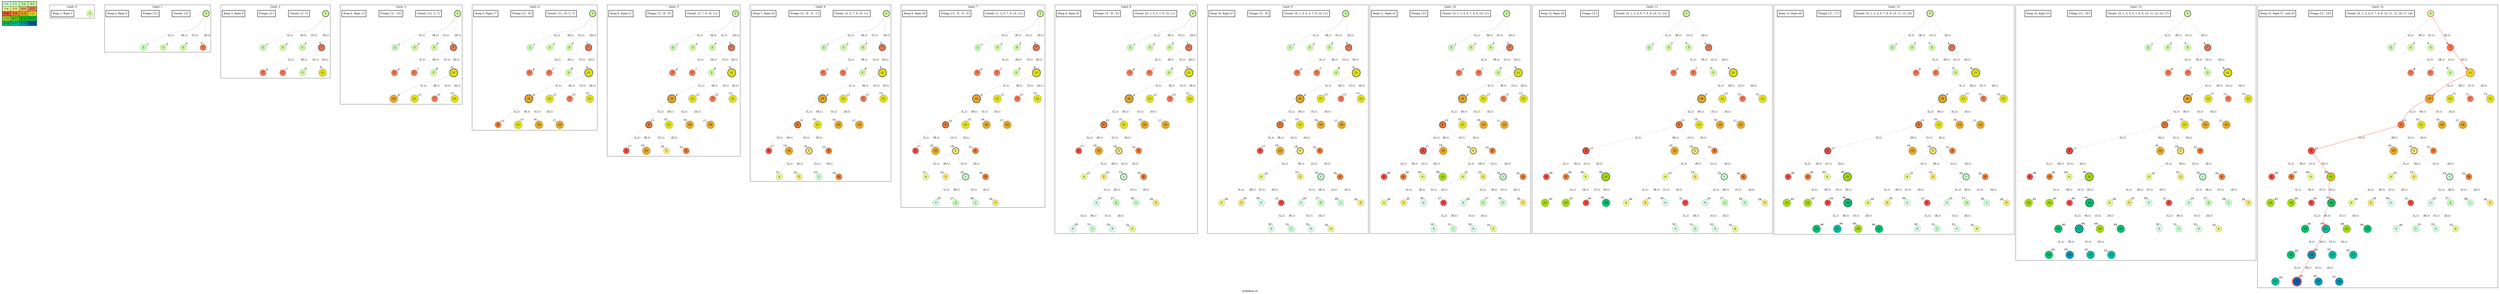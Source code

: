 digraph GrdMaze { label="GrdMaze-v0" nodesep=1 ranksep="1.2" node [shape=circle penwidth=2] edge [arrowsize=0.7] 
subgraph MAP {label=Map;map [shape=plaintext label=<<table border="1" cellpadding="5" cellspacing="0" cellborder="1"><tr><td bgcolor="0.39803922 0.15947579 0.99679532 1.        ">C:0</td><td bgcolor="0.35098039 0.23194764 0.99315867 1.        ">C:1</td><td bgcolor="0.29607843 0.31486959 0.98720184 1.        ">C:2</td><td bgcolor="0.24901961 0.38410575 0.98063477 1.        ">S:3</td></tr><tr><td bgcolor="0.19411765 0.46220388 0.97128103 1.        ">C:4</td><td bgcolor="0.14705882 0.52643216 0.96182564 1.        ">C:5</td><td bgcolor="0.09215686 0.59770746 0.94913494 1.        ">W:6</td><td bgcolor="0.0372549  0.66454018 0.93467977 1.        ">C:7</td></tr><tr><td bgcolor="0.00980392 0.71791192 0.92090552 1.        ">C:8</td><td bgcolor="0.06470588 0.77520398 0.9032472  1.        ">C:9</td><td bgcolor="0.11176471 0.81974048 0.88677369 1.        ">C:10</td><td bgcolor="0.16666667 0.8660254  0.8660254  1.        ">C:11</td></tr><tr><td bgcolor="0.21372549 0.9005867  0.84695821 1.        ">C:12</td><td bgcolor="0.26862745 0.93467977 0.82325295 1.        ">W:13</td><td bgcolor="0.32352941 0.96182564 0.79801723 1.        ">W:14</td><td bgcolor="0.37058824 0.97940977 0.77520398 1.        ">W:15</td></tr><tr><td bgcolor="0.4254902  0.99315867 0.74725253 1.        ">C:16</td><td bgcolor="0.47254902 0.99907048 0.72218645 1.        ">C:17</td><td bgcolor="0.52745098 0.99907048 0.69169844 1.        ">C:18</td><td bgcolor="0.5745098  0.99315867 0.66454018 1.        ">G:19</td></tr></table>>]} 
subgraph cluster0 { label="Limit: 0"    "0_3" [label="3" style=filled color=grey fillcolor="0.24901961 0.38410575 0.98063477 1.        " ]; "#exp 1, #gen 1" [ shape=box ]; }
subgraph cluster1 { label="Limit: 1"    "1_3" [label="3" style=filled color=grey fillcolor="0.24901961 0.38410575 0.98063477 1.        " ];
"1_3" [label="3" style=filled color=black fillcolor="0.24901961 0.38410575 0.98063477 1.        " ];"1_3.2-0" [label="2" style=filled color=grey fillcolor="0.29607843 0.31486959 0.98720184 1.        " ]; "1_3" -> "1_3.2-0" [label="(L,1)" headlabel=" 1 " style="" color=grey ]; "1_c" [label="Closed: {3}" shape=box]; "1_fr" [label="Fringe: []" shape=box];
"1_3.3-1" [label="3" style=filled color=grey fillcolor="0.24901961 0.38410575 0.98063477 1.        " ]; "1_3" -> "1_3.3-1" [label="(R,1)" headlabel=" 3 " style="dashed" color=grey ]; "1_c" [label="Closed: {3}" shape=box]; "1_fr" [label="Fringe: ['2']" shape=box];
"1_3.3-2" [label="3" style=filled color=grey fillcolor="0.24901961 0.38410575 0.98063477 1.        " ]; "1_3" -> "1_3.3-2" [label="(U,1)" headlabel=" 4 " style="dashed" color=grey ]; "1_c" [label="Closed: {3}" shape=box]; "1_fr" [label="Fringe: ['2']" shape=box];

"1_3.7-3" [label="7" style=filled color=grey fillcolor="0.0372549  0.66454018 0.93467977 1.        " ]; "1_3" -> "1_3.7-3" [label="(D,1)" headlabel=" 4 " style="" color=grey ]; "1_c" [label="Closed: {3}" shape=box]; "1_fr" [label="Fringe: ['2']" shape=box]; "#exp 2, #gen 5" [ shape=box ]; }
subgraph cluster2 { label="Limit: 2"    "2_3" [label="3" style=filled color=grey fillcolor="0.24901961 0.38410575 0.98063477 1.        " ];
"2_3" [label="3" style=filled color=black fillcolor="0.24901961 0.38410575 0.98063477 1.        " ];"2_3.2-0" [label="2" style=filled color=grey fillcolor="0.29607843 0.31486959 0.98720184 1.        " ]; "2_3" -> "2_3.2-0" [label="(L,1)" headlabel=" 1 " style="" color=grey ]; "2_c" [label="Closed: {3}" shape=box]; "2_fr" [label="Fringe: []" shape=box];
"2_3.3-1" [label="3" style=filled color=grey fillcolor="0.24901961 0.38410575 0.98063477 1.        " ]; "2_3" -> "2_3.3-1" [label="(R,1)" headlabel=" 3 " style="dashed" color=grey ]; "2_c" [label="Closed: {3}" shape=box]; "2_fr" [label="Fringe: ['2']" shape=box];
"2_3.3-2" [label="3" style=filled color=grey fillcolor="0.24901961 0.38410575 0.98063477 1.        " ]; "2_3" -> "2_3.3-2" [label="(U,1)" headlabel=" 4 " style="dashed" color=grey ]; "2_c" [label="Closed: {3}" shape=box]; "2_fr" [label="Fringe: ['2']" shape=box];
"2_3.7-3" [label="7" style=filled color=grey fillcolor="0.0372549  0.66454018 0.93467977 1.        " ]; "2_3" -> "2_3.7-3" [label="(D,1)" headlabel=" 4 " style="" color=grey ]; "2_c" [label="Closed: {3}" shape=box]; "2_fr" [label="Fringe: ['2']" shape=box];
"2_3.7.7-0" [label="7" style=filled color=grey fillcolor="0.0372549  0.66454018 0.93467977 1.        " ]; "2_3.7-3" -> "2_3.7.7-0" [label="(L,1)" headlabel=" 6 " style="dashed" color=grey ]; "2_c" [label="Closed: {3, 7}" shape=box]; "2_fr" [label="Fringe: ['2']" shape=box];
"2_3.7.7-1" [label="7" style=filled color=grey fillcolor="0.0372549  0.66454018 0.93467977 1.        " ]; "2_3.7-3" -> "2_3.7.7-1" [label="(R,1)" headlabel=" 7 " style="dashed" color=grey ]; "2_c" [label="Closed: {3, 7}" shape=box]; "2_fr" [label="Fringe: ['2']" shape=box];
"2_3.7.3-2" [label="3" style=filled color=grey fillcolor="0.24901961 0.38410575 0.98063477 1.        " ]; "2_3.7-3" -> "2_3.7.3-2" [label="(U,1)" headlabel=" 8 " style="dashed" color=grey ]; "2_c" [label="Closed: {3, 7}" shape=box]; "2_fr" [label="Fringe: ['2']" shape=box];

"2_3.7-3" [label="7" style=filled color=black fillcolor="0.0372549  0.66454018 0.93467977 1.        " ];"2_3.7.11-3" [label="11" style=filled color=grey fillcolor="0.16666667 0.8660254  0.8660254  1.        " ]; "2_3.7-3" -> "2_3.7.11-3" [label="(D,1)" headlabel=" 8 " style="" color=grey ]; "2_c" [label="Closed: {3, 7}" shape=box]; "2_fr" [label="Fringe: ['2']" shape=box]; "#exp 3, #gen 9" [ shape=box ]; }
subgraph cluster3 { label="Limit: 3"    "3_3" [label="3" style=filled color=grey fillcolor="0.24901961 0.38410575 0.98063477 1.        " ];
"3_3" [label="3" style=filled color=black fillcolor="0.24901961 0.38410575 0.98063477 1.        " ];"3_3.2-0" [label="2" style=filled color=grey fillcolor="0.29607843 0.31486959 0.98720184 1.        " ]; "3_3" -> "3_3.2-0" [label="(L,1)" headlabel=" 1 " style="" color=grey ]; "3_c" [label="Closed: {3}" shape=box]; "3_fr" [label="Fringe: []" shape=box];
"3_3.3-1" [label="3" style=filled color=grey fillcolor="0.24901961 0.38410575 0.98063477 1.        " ]; "3_3" -> "3_3.3-1" [label="(R,1)" headlabel=" 3 " style="dashed" color=grey ]; "3_c" [label="Closed: {3}" shape=box]; "3_fr" [label="Fringe: ['2']" shape=box];
"3_3.3-2" [label="3" style=filled color=grey fillcolor="0.24901961 0.38410575 0.98063477 1.        " ]; "3_3" -> "3_3.3-2" [label="(U,1)" headlabel=" 4 " style="dashed" color=grey ]; "3_c" [label="Closed: {3}" shape=box]; "3_fr" [label="Fringe: ['2']" shape=box];
"3_3.7-3" [label="7" style=filled color=grey fillcolor="0.0372549  0.66454018 0.93467977 1.        " ]; "3_3" -> "3_3.7-3" [label="(D,1)" headlabel=" 4 " style="" color=grey ]; "3_c" [label="Closed: {3}" shape=box]; "3_fr" [label="Fringe: ['2']" shape=box];
"3_3.7.7-0" [label="7" style=filled color=grey fillcolor="0.0372549  0.66454018 0.93467977 1.        " ]; "3_3.7-3" -> "3_3.7.7-0" [label="(L,1)" headlabel=" 6 " style="dashed" color=grey ]; "3_c" [label="Closed: {3, 7}" shape=box]; "3_fr" [label="Fringe: ['2']" shape=box];
"3_3.7.7-1" [label="7" style=filled color=grey fillcolor="0.0372549  0.66454018 0.93467977 1.        " ]; "3_3.7-3" -> "3_3.7.7-1" [label="(R,1)" headlabel=" 7 " style="dashed" color=grey ]; "3_c" [label="Closed: {3, 7}" shape=box]; "3_fr" [label="Fringe: ['2']" shape=box];
"3_3.7.3-2" [label="3" style=filled color=grey fillcolor="0.24901961 0.38410575 0.98063477 1.        " ]; "3_3.7-3" -> "3_3.7.3-2" [label="(U,1)" headlabel=" 8 " style="dashed" color=grey ]; "3_c" [label="Closed: {3, 7}" shape=box]; "3_fr" [label="Fringe: ['2']" shape=box];
"3_3.7-3" [label="7" style=filled color=black fillcolor="0.0372549  0.66454018 0.93467977 1.        " ];"3_3.7.11-3" [label="11" style=filled color=grey fillcolor="0.16666667 0.8660254  0.8660254  1.        " ]; "3_3.7-3" -> "3_3.7.11-3" [label="(D,1)" headlabel=" 8 " style="" color=grey ]; "3_c" [label="Closed: {3, 7}" shape=box]; "3_fr" [label="Fringe: ['2']" shape=box];
"3_3.7.11-3" [label="11" style=filled color=black fillcolor="0.16666667 0.8660254  0.8660254  1.        " ];"3_3.7.11.10-0" [label="10" style=filled color=grey fillcolor="0.11176471 0.81974048 0.88677369 1.        " ]; "3_3.7.11-3" -> "3_3.7.11.10-0" [label="(L,1)" headlabel=" 9 " style="" color=grey ]; "3_c" [label="Closed: {11, 3, 7}" shape=box]; "3_fr" [label="Fringe: ['2']" shape=box];
"3_3.7.11.11-1" [label="11" style=filled color=grey fillcolor="0.16666667 0.8660254  0.8660254  1.        " ]; "3_3.7.11-3" -> "3_3.7.11.11-1" [label="(R,1)" headlabel=" 11 " style="dashed" color=grey ]; "3_c" [label="Closed: {11, 3, 7}" shape=box]; "3_fr" [label="Fringe: ['2', '10']" shape=box];
"3_3.7.11.7-2" [label="7" style=filled color=grey fillcolor="0.0372549  0.66454018 0.93467977 1.        " ]; "3_3.7.11-3" -> "3_3.7.11.7-2" [label="(U,1)" headlabel=" 12 " style="dashed" color=grey ]; "3_c" [label="Closed: {11, 3, 7}" shape=box]; "3_fr" [label="Fringe: ['2', '10']" shape=box];
"3_3.7.11.11-3" [label="11" style=filled color=grey fillcolor="0.16666667 0.8660254  0.8660254  1.        " ]; "3_3.7.11-3" -> "3_3.7.11.11-3" [label="(D,1)" headlabel=" 13 " style="dashed" color=grey ]; "3_c" [label="Closed: {11, 3, 7}" shape=box]; "3_fr" [label="Fringe: ['2', '10']" shape=box];
 "#exp 4, #gen 13" [ shape=box ]; }
subgraph cluster4 { label="Limit: 4"    "4_3" [label="3" style=filled color=grey fillcolor="0.24901961 0.38410575 0.98063477 1.        " ];
"4_3" [label="3" style=filled color=black fillcolor="0.24901961 0.38410575 0.98063477 1.        " ];"4_3.2-0" [label="2" style=filled color=grey fillcolor="0.29607843 0.31486959 0.98720184 1.        " ]; "4_3" -> "4_3.2-0" [label="(L,1)" headlabel=" 1 " style="" color=grey ]; "4_c" [label="Closed: {3}" shape=box]; "4_fr" [label="Fringe: []" shape=box];
"4_3.3-1" [label="3" style=filled color=grey fillcolor="0.24901961 0.38410575 0.98063477 1.        " ]; "4_3" -> "4_3.3-1" [label="(R,1)" headlabel=" 3 " style="dashed" color=grey ]; "4_c" [label="Closed: {3}" shape=box]; "4_fr" [label="Fringe: ['2']" shape=box];
"4_3.3-2" [label="3" style=filled color=grey fillcolor="0.24901961 0.38410575 0.98063477 1.        " ]; "4_3" -> "4_3.3-2" [label="(U,1)" headlabel=" 4 " style="dashed" color=grey ]; "4_c" [label="Closed: {3}" shape=box]; "4_fr" [label="Fringe: ['2']" shape=box];
"4_3.7-3" [label="7" style=filled color=grey fillcolor="0.0372549  0.66454018 0.93467977 1.        " ]; "4_3" -> "4_3.7-3" [label="(D,1)" headlabel=" 4 " style="" color=grey ]; "4_c" [label="Closed: {3}" shape=box]; "4_fr" [label="Fringe: ['2']" shape=box];
"4_3.7.7-0" [label="7" style=filled color=grey fillcolor="0.0372549  0.66454018 0.93467977 1.        " ]; "4_3.7-3" -> "4_3.7.7-0" [label="(L,1)" headlabel=" 6 " style="dashed" color=grey ]; "4_c" [label="Closed: {3, 7}" shape=box]; "4_fr" [label="Fringe: ['2']" shape=box];
"4_3.7.7-1" [label="7" style=filled color=grey fillcolor="0.0372549  0.66454018 0.93467977 1.        " ]; "4_3.7-3" -> "4_3.7.7-1" [label="(R,1)" headlabel=" 7 " style="dashed" color=grey ]; "4_c" [label="Closed: {3, 7}" shape=box]; "4_fr" [label="Fringe: ['2']" shape=box];
"4_3.7.3-2" [label="3" style=filled color=grey fillcolor="0.24901961 0.38410575 0.98063477 1.        " ]; "4_3.7-3" -> "4_3.7.3-2" [label="(U,1)" headlabel=" 8 " style="dashed" color=grey ]; "4_c" [label="Closed: {3, 7}" shape=box]; "4_fr" [label="Fringe: ['2']" shape=box];
"4_3.7-3" [label="7" style=filled color=black fillcolor="0.0372549  0.66454018 0.93467977 1.        " ];"4_3.7.11-3" [label="11" style=filled color=grey fillcolor="0.16666667 0.8660254  0.8660254  1.        " ]; "4_3.7-3" -> "4_3.7.11-3" [label="(D,1)" headlabel=" 8 " style="" color=grey ]; "4_c" [label="Closed: {3, 7}" shape=box]; "4_fr" [label="Fringe: ['2']" shape=box];
"4_3.7.11-3" [label="11" style=filled color=black fillcolor="0.16666667 0.8660254  0.8660254  1.        " ];"4_3.7.11.10-0" [label="10" style=filled color=grey fillcolor="0.11176471 0.81974048 0.88677369 1.        " ]; "4_3.7.11-3" -> "4_3.7.11.10-0" [label="(L,1)" headlabel=" 9 " style="" color=grey ]; "4_c" [label="Closed: {11, 3, 7}" shape=box]; "4_fr" [label="Fringe: ['2']" shape=box];
"4_3.7.11.11-1" [label="11" style=filled color=grey fillcolor="0.16666667 0.8660254  0.8660254  1.        " ]; "4_3.7.11-3" -> "4_3.7.11.11-1" [label="(R,1)" headlabel=" 11 " style="dashed" color=grey ]; "4_c" [label="Closed: {11, 3, 7}" shape=box]; "4_fr" [label="Fringe: ['2', '10']" shape=box];
"4_3.7.11.7-2" [label="7" style=filled color=grey fillcolor="0.0372549  0.66454018 0.93467977 1.        " ]; "4_3.7.11-3" -> "4_3.7.11.7-2" [label="(U,1)" headlabel=" 12 " style="dashed" color=grey ]; "4_c" [label="Closed: {11, 3, 7}" shape=box]; "4_fr" [label="Fringe: ['2', '10']" shape=box];
"4_3.7.11.11-3" [label="11" style=filled color=grey fillcolor="0.16666667 0.8660254  0.8660254  1.        " ]; "4_3.7.11-3" -> "4_3.7.11.11-3" [label="(D,1)" headlabel=" 13 " style="dashed" color=grey ]; "4_c" [label="Closed: {11, 3, 7}" shape=box]; "4_fr" [label="Fringe: ['2', '10']" shape=box];
"4_3.7.11.10-0" [label="10" style=filled color=black fillcolor="0.11176471 0.81974048 0.88677369 1.        " ];"4_3.7.11.10.9-0" [label="9" style=filled color=grey fillcolor="0.06470588 0.77520398 0.9032472  1.        " ]; "4_3.7.11.10-0" -> "4_3.7.11.10.9-0" [label="(L,1)" headlabel=" 13 " style="" color=grey ]; "4_c" [label="Closed: {11, 10, 3, 7}" shape=box]; "4_fr" [label="Fringe: ['2']" shape=box];
"4_3.7.11.10.11-1" [label="11" style=filled color=grey fillcolor="0.16666667 0.8660254  0.8660254  1.        " ]; "4_3.7.11.10-0" -> "4_3.7.11.10.11-1" [label="(R,1)" headlabel=" 15 " style="dashed" color=grey ]; "4_c" [label="Closed: {11, 10, 3, 7}" shape=box]; "4_fr" [label="Fringe: ['2', '9']" shape=box];
"4_3.7.11.10.10-2" [label="10" style=filled color=grey fillcolor="0.11176471 0.81974048 0.88677369 1.        " ]; "4_3.7.11.10-0" -> "4_3.7.11.10.10-2" [label="(U,1)" headlabel=" 16 " style="dashed" color=grey ]; "4_c" [label="Closed: {11, 10, 3, 7}" shape=box]; "4_fr" [label="Fringe: ['2', '9']" shape=box];
"4_3.7.11.10.10-3" [label="10" style=filled color=grey fillcolor="0.11176471 0.81974048 0.88677369 1.        " ]; "4_3.7.11.10-0" -> "4_3.7.11.10.10-3" [label="(D,1)" headlabel=" 17 " style="dashed" color=grey ]; "4_c" [label="Closed: {11, 10, 3, 7}" shape=box]; "4_fr" [label="Fringe: ['2', '9']" shape=box];
 "#exp 5, #gen 17" [ shape=box ]; }
subgraph cluster5 { label="Limit: 5"    "5_3" [label="3" style=filled color=grey fillcolor="0.24901961 0.38410575 0.98063477 1.        " ];
"5_3" [label="3" style=filled color=black fillcolor="0.24901961 0.38410575 0.98063477 1.        " ];"5_3.2-0" [label="2" style=filled color=grey fillcolor="0.29607843 0.31486959 0.98720184 1.        " ]; "5_3" -> "5_3.2-0" [label="(L,1)" headlabel=" 1 " style="" color=grey ]; "5_c" [label="Closed: {3}" shape=box]; "5_fr" [label="Fringe: []" shape=box];
"5_3.3-1" [label="3" style=filled color=grey fillcolor="0.24901961 0.38410575 0.98063477 1.        " ]; "5_3" -> "5_3.3-1" [label="(R,1)" headlabel=" 3 " style="dashed" color=grey ]; "5_c" [label="Closed: {3}" shape=box]; "5_fr" [label="Fringe: ['2']" shape=box];
"5_3.3-2" [label="3" style=filled color=grey fillcolor="0.24901961 0.38410575 0.98063477 1.        " ]; "5_3" -> "5_3.3-2" [label="(U,1)" headlabel=" 4 " style="dashed" color=grey ]; "5_c" [label="Closed: {3}" shape=box]; "5_fr" [label="Fringe: ['2']" shape=box];
"5_3.7-3" [label="7" style=filled color=grey fillcolor="0.0372549  0.66454018 0.93467977 1.        " ]; "5_3" -> "5_3.7-3" [label="(D,1)" headlabel=" 4 " style="" color=grey ]; "5_c" [label="Closed: {3}" shape=box]; "5_fr" [label="Fringe: ['2']" shape=box];
"5_3.7.7-0" [label="7" style=filled color=grey fillcolor="0.0372549  0.66454018 0.93467977 1.        " ]; "5_3.7-3" -> "5_3.7.7-0" [label="(L,1)" headlabel=" 6 " style="dashed" color=grey ]; "5_c" [label="Closed: {3, 7}" shape=box]; "5_fr" [label="Fringe: ['2']" shape=box];
"5_3.7.7-1" [label="7" style=filled color=grey fillcolor="0.0372549  0.66454018 0.93467977 1.        " ]; "5_3.7-3" -> "5_3.7.7-1" [label="(R,1)" headlabel=" 7 " style="dashed" color=grey ]; "5_c" [label="Closed: {3, 7}" shape=box]; "5_fr" [label="Fringe: ['2']" shape=box];
"5_3.7.3-2" [label="3" style=filled color=grey fillcolor="0.24901961 0.38410575 0.98063477 1.        " ]; "5_3.7-3" -> "5_3.7.3-2" [label="(U,1)" headlabel=" 8 " style="dashed" color=grey ]; "5_c" [label="Closed: {3, 7}" shape=box]; "5_fr" [label="Fringe: ['2']" shape=box];
"5_3.7-3" [label="7" style=filled color=black fillcolor="0.0372549  0.66454018 0.93467977 1.        " ];"5_3.7.11-3" [label="11" style=filled color=grey fillcolor="0.16666667 0.8660254  0.8660254  1.        " ]; "5_3.7-3" -> "5_3.7.11-3" [label="(D,1)" headlabel=" 8 " style="" color=grey ]; "5_c" [label="Closed: {3, 7}" shape=box]; "5_fr" [label="Fringe: ['2']" shape=box];
"5_3.7.11-3" [label="11" style=filled color=black fillcolor="0.16666667 0.8660254  0.8660254  1.        " ];"5_3.7.11.10-0" [label="10" style=filled color=grey fillcolor="0.11176471 0.81974048 0.88677369 1.        " ]; "5_3.7.11-3" -> "5_3.7.11.10-0" [label="(L,1)" headlabel=" 9 " style="" color=grey ]; "5_c" [label="Closed: {11, 3, 7}" shape=box]; "5_fr" [label="Fringe: ['2']" shape=box];
"5_3.7.11.11-1" [label="11" style=filled color=grey fillcolor="0.16666667 0.8660254  0.8660254  1.        " ]; "5_3.7.11-3" -> "5_3.7.11.11-1" [label="(R,1)" headlabel=" 11 " style="dashed" color=grey ]; "5_c" [label="Closed: {11, 3, 7}" shape=box]; "5_fr" [label="Fringe: ['2', '10']" shape=box];
"5_3.7.11.7-2" [label="7" style=filled color=grey fillcolor="0.0372549  0.66454018 0.93467977 1.        " ]; "5_3.7.11-3" -> "5_3.7.11.7-2" [label="(U,1)" headlabel=" 12 " style="dashed" color=grey ]; "5_c" [label="Closed: {11, 3, 7}" shape=box]; "5_fr" [label="Fringe: ['2', '10']" shape=box];
"5_3.7.11.11-3" [label="11" style=filled color=grey fillcolor="0.16666667 0.8660254  0.8660254  1.        " ]; "5_3.7.11-3" -> "5_3.7.11.11-3" [label="(D,1)" headlabel=" 13 " style="dashed" color=grey ]; "5_c" [label="Closed: {11, 3, 7}" shape=box]; "5_fr" [label="Fringe: ['2', '10']" shape=box];
"5_3.7.11.10-0" [label="10" style=filled color=black fillcolor="0.11176471 0.81974048 0.88677369 1.        " ];"5_3.7.11.10.9-0" [label="9" style=filled color=grey fillcolor="0.06470588 0.77520398 0.9032472  1.        " ]; "5_3.7.11.10-0" -> "5_3.7.11.10.9-0" [label="(L,1)" headlabel=" 13 " style="" color=grey ]; "5_c" [label="Closed: {11, 10, 3, 7}" shape=box]; "5_fr" [label="Fringe: ['2']" shape=box];
"5_3.7.11.10.11-1" [label="11" style=filled color=grey fillcolor="0.16666667 0.8660254  0.8660254  1.        " ]; "5_3.7.11.10-0" -> "5_3.7.11.10.11-1" [label="(R,1)" headlabel=" 15 " style="dashed" color=grey ]; "5_c" [label="Closed: {11, 10, 3, 7}" shape=box]; "5_fr" [label="Fringe: ['2', '9']" shape=box];
"5_3.7.11.10.10-2" [label="10" style=filled color=grey fillcolor="0.11176471 0.81974048 0.88677369 1.        " ]; "5_3.7.11.10-0" -> "5_3.7.11.10.10-2" [label="(U,1)" headlabel=" 16 " style="dashed" color=grey ]; "5_c" [label="Closed: {11, 10, 3, 7}" shape=box]; "5_fr" [label="Fringe: ['2', '9']" shape=box];
"5_3.7.11.10.10-3" [label="10" style=filled color=grey fillcolor="0.11176471 0.81974048 0.88677369 1.        " ]; "5_3.7.11.10-0" -> "5_3.7.11.10.10-3" [label="(D,1)" headlabel=" 17 " style="dashed" color=grey ]; "5_c" [label="Closed: {11, 10, 3, 7}" shape=box]; "5_fr" [label="Fringe: ['2', '9']" shape=box];
"5_3.7.11.10.9-0" [label="9" style=filled color=black fillcolor="0.06470588 0.77520398 0.9032472  1.        " ];"5_3.7.11.10.9.8-0" [label="8" style=filled color=grey fillcolor="0.00980392 0.71791192 0.92090552 1.        " ]; "5_3.7.11.10.9-0" -> "5_3.7.11.10.9.8-0" [label="(L,1)" headlabel=" 17 " style="" color=grey ]; "5_c" [label="Closed: {3, 7, 9, 10, 11}" shape=box]; "5_fr" [label="Fringe: ['2']" shape=box];
"5_3.7.11.10.9.10-1" [label="10" style=filled color=grey fillcolor="0.11176471 0.81974048 0.88677369 1.        " ]; "5_3.7.11.10.9-0" -> "5_3.7.11.10.9.10-1" [label="(R,1)" headlabel=" 19 " style="dashed" color=grey ]; "5_c" [label="Closed: {3, 7, 9, 10, 11}" shape=box]; "5_fr" [label="Fringe: ['2', '8']" shape=box];
"5_3.7.11.10.9.5-2" [label="5" style=filled color=grey fillcolor="0.14705882 0.52643216 0.96182564 1.        " ]; "5_3.7.11.10.9-0" -> "5_3.7.11.10.9.5-2" [label="(U,1)" headlabel=" 19 " style="" color=grey ]; "5_c" [label="Closed: {3, 7, 9, 10, 11}" shape=box]; "5_fr" [label="Fringe: ['2', '8']" shape=box];
"5_3.7.11.10.9.9-3" [label="9" style=filled color=grey fillcolor="0.06470588 0.77520398 0.9032472  1.        " ]; "5_3.7.11.10.9-0" -> "5_3.7.11.10.9.9-3" [label="(D,1)" headlabel=" 21 " style="dashed" color=grey ]; "5_c" [label="Closed: {3, 7, 9, 10, 11}" shape=box]; "5_fr" [label="Fringe: ['2', '8', '5']" shape=box];
 "#exp 6, #gen 21" [ shape=box ]; }
subgraph cluster6 { label="Limit: 6"    "6_3" [label="3" style=filled color=grey fillcolor="0.24901961 0.38410575 0.98063477 1.        " ];
"6_3" [label="3" style=filled color=black fillcolor="0.24901961 0.38410575 0.98063477 1.        " ];"6_3.2-0" [label="2" style=filled color=grey fillcolor="0.29607843 0.31486959 0.98720184 1.        " ]; "6_3" -> "6_3.2-0" [label="(L,1)" headlabel=" 1 " style="" color=grey ]; "6_c" [label="Closed: {3}" shape=box]; "6_fr" [label="Fringe: []" shape=box];
"6_3.3-1" [label="3" style=filled color=grey fillcolor="0.24901961 0.38410575 0.98063477 1.        " ]; "6_3" -> "6_3.3-1" [label="(R,1)" headlabel=" 3 " style="dashed" color=grey ]; "6_c" [label="Closed: {3}" shape=box]; "6_fr" [label="Fringe: ['2']" shape=box];
"6_3.3-2" [label="3" style=filled color=grey fillcolor="0.24901961 0.38410575 0.98063477 1.        " ]; "6_3" -> "6_3.3-2" [label="(U,1)" headlabel=" 4 " style="dashed" color=grey ]; "6_c" [label="Closed: {3}" shape=box]; "6_fr" [label="Fringe: ['2']" shape=box];
"6_3.7-3" [label="7" style=filled color=grey fillcolor="0.0372549  0.66454018 0.93467977 1.        " ]; "6_3" -> "6_3.7-3" [label="(D,1)" headlabel=" 4 " style="" color=grey ]; "6_c" [label="Closed: {3}" shape=box]; "6_fr" [label="Fringe: ['2']" shape=box];
"6_3.7.7-0" [label="7" style=filled color=grey fillcolor="0.0372549  0.66454018 0.93467977 1.        " ]; "6_3.7-3" -> "6_3.7.7-0" [label="(L,1)" headlabel=" 6 " style="dashed" color=grey ]; "6_c" [label="Closed: {3, 7}" shape=box]; "6_fr" [label="Fringe: ['2']" shape=box];
"6_3.7.7-1" [label="7" style=filled color=grey fillcolor="0.0372549  0.66454018 0.93467977 1.        " ]; "6_3.7-3" -> "6_3.7.7-1" [label="(R,1)" headlabel=" 7 " style="dashed" color=grey ]; "6_c" [label="Closed: {3, 7}" shape=box]; "6_fr" [label="Fringe: ['2']" shape=box];
"6_3.7.3-2" [label="3" style=filled color=grey fillcolor="0.24901961 0.38410575 0.98063477 1.        " ]; "6_3.7-3" -> "6_3.7.3-2" [label="(U,1)" headlabel=" 8 " style="dashed" color=grey ]; "6_c" [label="Closed: {3, 7}" shape=box]; "6_fr" [label="Fringe: ['2']" shape=box];
"6_3.7-3" [label="7" style=filled color=black fillcolor="0.0372549  0.66454018 0.93467977 1.        " ];"6_3.7.11-3" [label="11" style=filled color=grey fillcolor="0.16666667 0.8660254  0.8660254  1.        " ]; "6_3.7-3" -> "6_3.7.11-3" [label="(D,1)" headlabel=" 8 " style="" color=grey ]; "6_c" [label="Closed: {3, 7}" shape=box]; "6_fr" [label="Fringe: ['2']" shape=box];
"6_3.7.11-3" [label="11" style=filled color=black fillcolor="0.16666667 0.8660254  0.8660254  1.        " ];"6_3.7.11.10-0" [label="10" style=filled color=grey fillcolor="0.11176471 0.81974048 0.88677369 1.        " ]; "6_3.7.11-3" -> "6_3.7.11.10-0" [label="(L,1)" headlabel=" 9 " style="" color=grey ]; "6_c" [label="Closed: {11, 3, 7}" shape=box]; "6_fr" [label="Fringe: ['2']" shape=box];
"6_3.7.11.11-1" [label="11" style=filled color=grey fillcolor="0.16666667 0.8660254  0.8660254  1.        " ]; "6_3.7.11-3" -> "6_3.7.11.11-1" [label="(R,1)" headlabel=" 11 " style="dashed" color=grey ]; "6_c" [label="Closed: {11, 3, 7}" shape=box]; "6_fr" [label="Fringe: ['2', '10']" shape=box];
"6_3.7.11.7-2" [label="7" style=filled color=grey fillcolor="0.0372549  0.66454018 0.93467977 1.        " ]; "6_3.7.11-3" -> "6_3.7.11.7-2" [label="(U,1)" headlabel=" 12 " style="dashed" color=grey ]; "6_c" [label="Closed: {11, 3, 7}" shape=box]; "6_fr" [label="Fringe: ['2', '10']" shape=box];
"6_3.7.11.11-3" [label="11" style=filled color=grey fillcolor="0.16666667 0.8660254  0.8660254  1.        " ]; "6_3.7.11-3" -> "6_3.7.11.11-3" [label="(D,1)" headlabel=" 13 " style="dashed" color=grey ]; "6_c" [label="Closed: {11, 3, 7}" shape=box]; "6_fr" [label="Fringe: ['2', '10']" shape=box];
"6_3.7.11.10-0" [label="10" style=filled color=black fillcolor="0.11176471 0.81974048 0.88677369 1.        " ];"6_3.7.11.10.9-0" [label="9" style=filled color=grey fillcolor="0.06470588 0.77520398 0.9032472  1.        " ]; "6_3.7.11.10-0" -> "6_3.7.11.10.9-0" [label="(L,1)" headlabel=" 13 " style="" color=grey ]; "6_c" [label="Closed: {11, 10, 3, 7}" shape=box]; "6_fr" [label="Fringe: ['2']" shape=box];
"6_3.7.11.10.11-1" [label="11" style=filled color=grey fillcolor="0.16666667 0.8660254  0.8660254  1.        " ]; "6_3.7.11.10-0" -> "6_3.7.11.10.11-1" [label="(R,1)" headlabel=" 15 " style="dashed" color=grey ]; "6_c" [label="Closed: {11, 10, 3, 7}" shape=box]; "6_fr" [label="Fringe: ['2', '9']" shape=box];
"6_3.7.11.10.10-2" [label="10" style=filled color=grey fillcolor="0.11176471 0.81974048 0.88677369 1.        " ]; "6_3.7.11.10-0" -> "6_3.7.11.10.10-2" [label="(U,1)" headlabel=" 16 " style="dashed" color=grey ]; "6_c" [label="Closed: {11, 10, 3, 7}" shape=box]; "6_fr" [label="Fringe: ['2', '9']" shape=box];
"6_3.7.11.10.10-3" [label="10" style=filled color=grey fillcolor="0.11176471 0.81974048 0.88677369 1.        " ]; "6_3.7.11.10-0" -> "6_3.7.11.10.10-3" [label="(D,1)" headlabel=" 17 " style="dashed" color=grey ]; "6_c" [label="Closed: {11, 10, 3, 7}" shape=box]; "6_fr" [label="Fringe: ['2', '9']" shape=box];
"6_3.7.11.10.9-0" [label="9" style=filled color=black fillcolor="0.06470588 0.77520398 0.9032472  1.        " ];"6_3.7.11.10.9.8-0" [label="8" style=filled color=grey fillcolor="0.00980392 0.71791192 0.92090552 1.        " ]; "6_3.7.11.10.9-0" -> "6_3.7.11.10.9.8-0" [label="(L,1)" headlabel=" 17 " style="" color=grey ]; "6_c" [label="Closed: {3, 7, 9, 10, 11}" shape=box]; "6_fr" [label="Fringe: ['2']" shape=box];
"6_3.7.11.10.9.10-1" [label="10" style=filled color=grey fillcolor="0.11176471 0.81974048 0.88677369 1.        " ]; "6_3.7.11.10.9-0" -> "6_3.7.11.10.9.10-1" [label="(R,1)" headlabel=" 19 " style="dashed" color=grey ]; "6_c" [label="Closed: {3, 7, 9, 10, 11}" shape=box]; "6_fr" [label="Fringe: ['2', '8']" shape=box];
"6_3.7.11.10.9.5-2" [label="5" style=filled color=grey fillcolor="0.14705882 0.52643216 0.96182564 1.        " ]; "6_3.7.11.10.9-0" -> "6_3.7.11.10.9.5-2" [label="(U,1)" headlabel=" 19 " style="" color=grey ]; "6_c" [label="Closed: {3, 7, 9, 10, 11}" shape=box]; "6_fr" [label="Fringe: ['2', '8']" shape=box];
"6_3.7.11.10.9.9-3" [label="9" style=filled color=grey fillcolor="0.06470588 0.77520398 0.9032472  1.        " ]; "6_3.7.11.10.9-0" -> "6_3.7.11.10.9.9-3" [label="(D,1)" headlabel=" 21 " style="dashed" color=grey ]; "6_c" [label="Closed: {3, 7, 9, 10, 11}" shape=box]; "6_fr" [label="Fringe: ['2', '8', '5']" shape=box];
"6_3.7.11.10.9.5-2" [label="5" style=filled color=black fillcolor="0.14705882 0.52643216 0.96182564 1.        " ];"6_3.7.11.10.9.5.4-0" [label="4" style=filled color=grey fillcolor="0.19411765 0.46220388 0.97128103 1.        " ]; "6_3.7.11.10.9.5-2" -> "6_3.7.11.10.9.5.4-0" [label="(L,1)" headlabel=" 21 " style="" color=grey ]; "6_c" [label="Closed: {3, 5, 7, 9, 10, 11}" shape=box]; "6_fr" [label="Fringe: ['2', '8']" shape=box];
"6_3.7.11.10.9.5.5-1" [label="5" style=filled color=grey fillcolor="0.14705882 0.52643216 0.96182564 1.        " ]; "6_3.7.11.10.9.5-2" -> "6_3.7.11.10.9.5.5-1" [label="(R,1)" headlabel=" 23 " style="dashed" color=grey ]; "6_c" [label="Closed: {3, 5, 7, 9, 10, 11}" shape=box]; "6_fr" [label="Fringe: ['2', '8', '4']" shape=box];
"6_3.7.11.10.9.5.1-2" [label="1" style=filled color=grey fillcolor="0.35098039 0.23194764 0.99315867 1.        " ]; "6_3.7.11.10.9.5-2" -> "6_3.7.11.10.9.5.1-2" [label="(U,1)" headlabel=" 23 " style="" color=grey ]; "6_c" [label="Closed: {3, 5, 7, 9, 10, 11}" shape=box]; "6_fr" [label="Fringe: ['2', '8', '4']" shape=box];
"6_3.7.11.10.9.5.9-3" [label="9" style=filled color=grey fillcolor="0.06470588 0.77520398 0.9032472  1.        " ]; "6_3.7.11.10.9.5-2" -> "6_3.7.11.10.9.5.9-3" [label="(D,1)" headlabel=" 25 " style="dashed" color=grey ]; "6_c" [label="Closed: {3, 5, 7, 9, 10, 11}" shape=box]; "6_fr" [label="Fringe: ['2', '8', '4', '1']" shape=box];
 "#exp 7, #gen 25" [ shape=box ]; }
subgraph cluster7 { label="Limit: 7"    "7_3" [label="3" style=filled color=grey fillcolor="0.24901961 0.38410575 0.98063477 1.        " ];
"7_3" [label="3" style=filled color=black fillcolor="0.24901961 0.38410575 0.98063477 1.        " ];"7_3.2-0" [label="2" style=filled color=grey fillcolor="0.29607843 0.31486959 0.98720184 1.        " ]; "7_3" -> "7_3.2-0" [label="(L,1)" headlabel=" 1 " style="" color=grey ]; "7_c" [label="Closed: {3}" shape=box]; "7_fr" [label="Fringe: []" shape=box];
"7_3.3-1" [label="3" style=filled color=grey fillcolor="0.24901961 0.38410575 0.98063477 1.        " ]; "7_3" -> "7_3.3-1" [label="(R,1)" headlabel=" 3 " style="dashed" color=grey ]; "7_c" [label="Closed: {3}" shape=box]; "7_fr" [label="Fringe: ['2']" shape=box];
"7_3.3-2" [label="3" style=filled color=grey fillcolor="0.24901961 0.38410575 0.98063477 1.        " ]; "7_3" -> "7_3.3-2" [label="(U,1)" headlabel=" 4 " style="dashed" color=grey ]; "7_c" [label="Closed: {3}" shape=box]; "7_fr" [label="Fringe: ['2']" shape=box];
"7_3.7-3" [label="7" style=filled color=grey fillcolor="0.0372549  0.66454018 0.93467977 1.        " ]; "7_3" -> "7_3.7-3" [label="(D,1)" headlabel=" 4 " style="" color=grey ]; "7_c" [label="Closed: {3}" shape=box]; "7_fr" [label="Fringe: ['2']" shape=box];
"7_3.7.7-0" [label="7" style=filled color=grey fillcolor="0.0372549  0.66454018 0.93467977 1.        " ]; "7_3.7-3" -> "7_3.7.7-0" [label="(L,1)" headlabel=" 6 " style="dashed" color=grey ]; "7_c" [label="Closed: {3, 7}" shape=box]; "7_fr" [label="Fringe: ['2']" shape=box];
"7_3.7.7-1" [label="7" style=filled color=grey fillcolor="0.0372549  0.66454018 0.93467977 1.        " ]; "7_3.7-3" -> "7_3.7.7-1" [label="(R,1)" headlabel=" 7 " style="dashed" color=grey ]; "7_c" [label="Closed: {3, 7}" shape=box]; "7_fr" [label="Fringe: ['2']" shape=box];
"7_3.7.3-2" [label="3" style=filled color=grey fillcolor="0.24901961 0.38410575 0.98063477 1.        " ]; "7_3.7-3" -> "7_3.7.3-2" [label="(U,1)" headlabel=" 8 " style="dashed" color=grey ]; "7_c" [label="Closed: {3, 7}" shape=box]; "7_fr" [label="Fringe: ['2']" shape=box];
"7_3.7-3" [label="7" style=filled color=black fillcolor="0.0372549  0.66454018 0.93467977 1.        " ];"7_3.7.11-3" [label="11" style=filled color=grey fillcolor="0.16666667 0.8660254  0.8660254  1.        " ]; "7_3.7-3" -> "7_3.7.11-3" [label="(D,1)" headlabel=" 8 " style="" color=grey ]; "7_c" [label="Closed: {3, 7}" shape=box]; "7_fr" [label="Fringe: ['2']" shape=box];
"7_3.7.11-3" [label="11" style=filled color=black fillcolor="0.16666667 0.8660254  0.8660254  1.        " ];"7_3.7.11.10-0" [label="10" style=filled color=grey fillcolor="0.11176471 0.81974048 0.88677369 1.        " ]; "7_3.7.11-3" -> "7_3.7.11.10-0" [label="(L,1)" headlabel=" 9 " style="" color=grey ]; "7_c" [label="Closed: {11, 3, 7}" shape=box]; "7_fr" [label="Fringe: ['2']" shape=box];
"7_3.7.11.11-1" [label="11" style=filled color=grey fillcolor="0.16666667 0.8660254  0.8660254  1.        " ]; "7_3.7.11-3" -> "7_3.7.11.11-1" [label="(R,1)" headlabel=" 11 " style="dashed" color=grey ]; "7_c" [label="Closed: {11, 3, 7}" shape=box]; "7_fr" [label="Fringe: ['2', '10']" shape=box];
"7_3.7.11.7-2" [label="7" style=filled color=grey fillcolor="0.0372549  0.66454018 0.93467977 1.        " ]; "7_3.7.11-3" -> "7_3.7.11.7-2" [label="(U,1)" headlabel=" 12 " style="dashed" color=grey ]; "7_c" [label="Closed: {11, 3, 7}" shape=box]; "7_fr" [label="Fringe: ['2', '10']" shape=box];
"7_3.7.11.11-3" [label="11" style=filled color=grey fillcolor="0.16666667 0.8660254  0.8660254  1.        " ]; "7_3.7.11-3" -> "7_3.7.11.11-3" [label="(D,1)" headlabel=" 13 " style="dashed" color=grey ]; "7_c" [label="Closed: {11, 3, 7}" shape=box]; "7_fr" [label="Fringe: ['2', '10']" shape=box];
"7_3.7.11.10-0" [label="10" style=filled color=black fillcolor="0.11176471 0.81974048 0.88677369 1.        " ];"7_3.7.11.10.9-0" [label="9" style=filled color=grey fillcolor="0.06470588 0.77520398 0.9032472  1.        " ]; "7_3.7.11.10-0" -> "7_3.7.11.10.9-0" [label="(L,1)" headlabel=" 13 " style="" color=grey ]; "7_c" [label="Closed: {11, 10, 3, 7}" shape=box]; "7_fr" [label="Fringe: ['2']" shape=box];
"7_3.7.11.10.11-1" [label="11" style=filled color=grey fillcolor="0.16666667 0.8660254  0.8660254  1.        " ]; "7_3.7.11.10-0" -> "7_3.7.11.10.11-1" [label="(R,1)" headlabel=" 15 " style="dashed" color=grey ]; "7_c" [label="Closed: {11, 10, 3, 7}" shape=box]; "7_fr" [label="Fringe: ['2', '9']" shape=box];
"7_3.7.11.10.10-2" [label="10" style=filled color=grey fillcolor="0.11176471 0.81974048 0.88677369 1.        " ]; "7_3.7.11.10-0" -> "7_3.7.11.10.10-2" [label="(U,1)" headlabel=" 16 " style="dashed" color=grey ]; "7_c" [label="Closed: {11, 10, 3, 7}" shape=box]; "7_fr" [label="Fringe: ['2', '9']" shape=box];
"7_3.7.11.10.10-3" [label="10" style=filled color=grey fillcolor="0.11176471 0.81974048 0.88677369 1.        " ]; "7_3.7.11.10-0" -> "7_3.7.11.10.10-3" [label="(D,1)" headlabel=" 17 " style="dashed" color=grey ]; "7_c" [label="Closed: {11, 10, 3, 7}" shape=box]; "7_fr" [label="Fringe: ['2', '9']" shape=box];
"7_3.7.11.10.9-0" [label="9" style=filled color=black fillcolor="0.06470588 0.77520398 0.9032472  1.        " ];"7_3.7.11.10.9.8-0" [label="8" style=filled color=grey fillcolor="0.00980392 0.71791192 0.92090552 1.        " ]; "7_3.7.11.10.9-0" -> "7_3.7.11.10.9.8-0" [label="(L,1)" headlabel=" 17 " style="" color=grey ]; "7_c" [label="Closed: {3, 7, 9, 10, 11}" shape=box]; "7_fr" [label="Fringe: ['2']" shape=box];
"7_3.7.11.10.9.10-1" [label="10" style=filled color=grey fillcolor="0.11176471 0.81974048 0.88677369 1.        " ]; "7_3.7.11.10.9-0" -> "7_3.7.11.10.9.10-1" [label="(R,1)" headlabel=" 19 " style="dashed" color=grey ]; "7_c" [label="Closed: {3, 7, 9, 10, 11}" shape=box]; "7_fr" [label="Fringe: ['2', '8']" shape=box];
"7_3.7.11.10.9.5-2" [label="5" style=filled color=grey fillcolor="0.14705882 0.52643216 0.96182564 1.        " ]; "7_3.7.11.10.9-0" -> "7_3.7.11.10.9.5-2" [label="(U,1)" headlabel=" 19 " style="" color=grey ]; "7_c" [label="Closed: {3, 7, 9, 10, 11}" shape=box]; "7_fr" [label="Fringe: ['2', '8']" shape=box];
"7_3.7.11.10.9.9-3" [label="9" style=filled color=grey fillcolor="0.06470588 0.77520398 0.9032472  1.        " ]; "7_3.7.11.10.9-0" -> "7_3.7.11.10.9.9-3" [label="(D,1)" headlabel=" 21 " style="dashed" color=grey ]; "7_c" [label="Closed: {3, 7, 9, 10, 11}" shape=box]; "7_fr" [label="Fringe: ['2', '8', '5']" shape=box];
"7_3.7.11.10.9.5-2" [label="5" style=filled color=black fillcolor="0.14705882 0.52643216 0.96182564 1.        " ];"7_3.7.11.10.9.5.4-0" [label="4" style=filled color=grey fillcolor="0.19411765 0.46220388 0.97128103 1.        " ]; "7_3.7.11.10.9.5-2" -> "7_3.7.11.10.9.5.4-0" [label="(L,1)" headlabel=" 21 " style="" color=grey ]; "7_c" [label="Closed: {3, 5, 7, 9, 10, 11}" shape=box]; "7_fr" [label="Fringe: ['2', '8']" shape=box];
"7_3.7.11.10.9.5.5-1" [label="5" style=filled color=grey fillcolor="0.14705882 0.52643216 0.96182564 1.        " ]; "7_3.7.11.10.9.5-2" -> "7_3.7.11.10.9.5.5-1" [label="(R,1)" headlabel=" 23 " style="dashed" color=grey ]; "7_c" [label="Closed: {3, 5, 7, 9, 10, 11}" shape=box]; "7_fr" [label="Fringe: ['2', '8', '4']" shape=box];
"7_3.7.11.10.9.5.1-2" [label="1" style=filled color=grey fillcolor="0.35098039 0.23194764 0.99315867 1.        " ]; "7_3.7.11.10.9.5-2" -> "7_3.7.11.10.9.5.1-2" [label="(U,1)" headlabel=" 23 " style="" color=grey ]; "7_c" [label="Closed: {3, 5, 7, 9, 10, 11}" shape=box]; "7_fr" [label="Fringe: ['2', '8', '4']" shape=box];
"7_3.7.11.10.9.5.9-3" [label="9" style=filled color=grey fillcolor="0.06470588 0.77520398 0.9032472  1.        " ]; "7_3.7.11.10.9.5-2" -> "7_3.7.11.10.9.5.9-3" [label="(D,1)" headlabel=" 25 " style="dashed" color=grey ]; "7_c" [label="Closed: {3, 5, 7, 9, 10, 11}" shape=box]; "7_fr" [label="Fringe: ['2', '8', '4', '1']" shape=box];
"7_3.7.11.10.9.5.1-2" [label="1" style=filled color=black fillcolor="0.35098039 0.23194764 0.99315867 1.        " ];"7_3.7.11.10.9.5.1.0-0" [label="0" style=filled color=grey fillcolor="0.39803922 0.15947579 0.99679532 1.        " ]; "7_3.7.11.10.9.5.1-2" -> "7_3.7.11.10.9.5.1.0-0" [label="(L,1)" headlabel=" 25 " style="" color=grey ]; "7_c" [label="Closed: {1, 3, 5, 7, 9, 10, 11}" shape=box]; "7_fr" [label="Fringe: ['2', '8', '4']" shape=box];
"7_3.7.11.10.9.5.1.2-1" [label="2" style=filled color=grey fillcolor="0.29607843 0.31486959 0.98720184 1.        " ]; "7_3.7.11.10.9.5.1-2" -> "7_3.7.11.10.9.5.1.2-1" [label="(R,1)" headlabel=" 27 " style="dashed" color=grey ]; "7_c" [label="Closed: {1, 3, 5, 7, 9, 10, 11}" shape=box]; "7_fr" [label="Fringe: ['2', '8', '4', '0']" shape=box];
"7_3.7.11.10.9.5.1.1-2" [label="1" style=filled color=grey fillcolor="0.35098039 0.23194764 0.99315867 1.        " ]; "7_3.7.11.10.9.5.1-2" -> "7_3.7.11.10.9.5.1.1-2" [label="(U,1)" headlabel=" 28 " style="dashed" color=grey ]; "7_c" [label="Closed: {1, 3, 5, 7, 9, 10, 11}" shape=box]; "7_fr" [label="Fringe: ['2', '8', '4', '0']" shape=box];
"7_3.7.11.10.9.5.1.5-3" [label="5" style=filled color=grey fillcolor="0.14705882 0.52643216 0.96182564 1.        " ]; "7_3.7.11.10.9.5.1-2" -> "7_3.7.11.10.9.5.1.5-3" [label="(D,1)" headlabel=" 29 " style="dashed" color=grey ]; "7_c" [label="Closed: {1, 3, 5, 7, 9, 10, 11}" shape=box]; "7_fr" [label="Fringe: ['2', '8', '4', '0']" shape=box];
 "#exp 8, #gen 29" [ shape=box ]; }
subgraph cluster8 { label="Limit: 8"    "8_3" [label="3" style=filled color=grey fillcolor="0.24901961 0.38410575 0.98063477 1.        " ];
"8_3" [label="3" style=filled color=black fillcolor="0.24901961 0.38410575 0.98063477 1.        " ];"8_3.2-0" [label="2" style=filled color=grey fillcolor="0.29607843 0.31486959 0.98720184 1.        " ]; "8_3" -> "8_3.2-0" [label="(L,1)" headlabel=" 1 " style="" color=grey ]; "8_c" [label="Closed: {3}" shape=box]; "8_fr" [label="Fringe: []" shape=box];
"8_3.3-1" [label="3" style=filled color=grey fillcolor="0.24901961 0.38410575 0.98063477 1.        " ]; "8_3" -> "8_3.3-1" [label="(R,1)" headlabel=" 3 " style="dashed" color=grey ]; "8_c" [label="Closed: {3}" shape=box]; "8_fr" [label="Fringe: ['2']" shape=box];
"8_3.3-2" [label="3" style=filled color=grey fillcolor="0.24901961 0.38410575 0.98063477 1.        " ]; "8_3" -> "8_3.3-2" [label="(U,1)" headlabel=" 4 " style="dashed" color=grey ]; "8_c" [label="Closed: {3}" shape=box]; "8_fr" [label="Fringe: ['2']" shape=box];
"8_3.7-3" [label="7" style=filled color=grey fillcolor="0.0372549  0.66454018 0.93467977 1.        " ]; "8_3" -> "8_3.7-3" [label="(D,1)" headlabel=" 4 " style="" color=grey ]; "8_c" [label="Closed: {3}" shape=box]; "8_fr" [label="Fringe: ['2']" shape=box];
"8_3.7.7-0" [label="7" style=filled color=grey fillcolor="0.0372549  0.66454018 0.93467977 1.        " ]; "8_3.7-3" -> "8_3.7.7-0" [label="(L,1)" headlabel=" 6 " style="dashed" color=grey ]; "8_c" [label="Closed: {3, 7}" shape=box]; "8_fr" [label="Fringe: ['2']" shape=box];
"8_3.7.7-1" [label="7" style=filled color=grey fillcolor="0.0372549  0.66454018 0.93467977 1.        " ]; "8_3.7-3" -> "8_3.7.7-1" [label="(R,1)" headlabel=" 7 " style="dashed" color=grey ]; "8_c" [label="Closed: {3, 7}" shape=box]; "8_fr" [label="Fringe: ['2']" shape=box];
"8_3.7.3-2" [label="3" style=filled color=grey fillcolor="0.24901961 0.38410575 0.98063477 1.        " ]; "8_3.7-3" -> "8_3.7.3-2" [label="(U,1)" headlabel=" 8 " style="dashed" color=grey ]; "8_c" [label="Closed: {3, 7}" shape=box]; "8_fr" [label="Fringe: ['2']" shape=box];
"8_3.7-3" [label="7" style=filled color=black fillcolor="0.0372549  0.66454018 0.93467977 1.        " ];"8_3.7.11-3" [label="11" style=filled color=grey fillcolor="0.16666667 0.8660254  0.8660254  1.        " ]; "8_3.7-3" -> "8_3.7.11-3" [label="(D,1)" headlabel=" 8 " style="" color=grey ]; "8_c" [label="Closed: {3, 7}" shape=box]; "8_fr" [label="Fringe: ['2']" shape=box];
"8_3.7.11-3" [label="11" style=filled color=black fillcolor="0.16666667 0.8660254  0.8660254  1.        " ];"8_3.7.11.10-0" [label="10" style=filled color=grey fillcolor="0.11176471 0.81974048 0.88677369 1.        " ]; "8_3.7.11-3" -> "8_3.7.11.10-0" [label="(L,1)" headlabel=" 9 " style="" color=grey ]; "8_c" [label="Closed: {11, 3, 7}" shape=box]; "8_fr" [label="Fringe: ['2']" shape=box];
"8_3.7.11.11-1" [label="11" style=filled color=grey fillcolor="0.16666667 0.8660254  0.8660254  1.        " ]; "8_3.7.11-3" -> "8_3.7.11.11-1" [label="(R,1)" headlabel=" 11 " style="dashed" color=grey ]; "8_c" [label="Closed: {11, 3, 7}" shape=box]; "8_fr" [label="Fringe: ['2', '10']" shape=box];
"8_3.7.11.7-2" [label="7" style=filled color=grey fillcolor="0.0372549  0.66454018 0.93467977 1.        " ]; "8_3.7.11-3" -> "8_3.7.11.7-2" [label="(U,1)" headlabel=" 12 " style="dashed" color=grey ]; "8_c" [label="Closed: {11, 3, 7}" shape=box]; "8_fr" [label="Fringe: ['2', '10']" shape=box];
"8_3.7.11.11-3" [label="11" style=filled color=grey fillcolor="0.16666667 0.8660254  0.8660254  1.        " ]; "8_3.7.11-3" -> "8_3.7.11.11-3" [label="(D,1)" headlabel=" 13 " style="dashed" color=grey ]; "8_c" [label="Closed: {11, 3, 7}" shape=box]; "8_fr" [label="Fringe: ['2', '10']" shape=box];
"8_3.7.11.10-0" [label="10" style=filled color=black fillcolor="0.11176471 0.81974048 0.88677369 1.        " ];"8_3.7.11.10.9-0" [label="9" style=filled color=grey fillcolor="0.06470588 0.77520398 0.9032472  1.        " ]; "8_3.7.11.10-0" -> "8_3.7.11.10.9-0" [label="(L,1)" headlabel=" 13 " style="" color=grey ]; "8_c" [label="Closed: {11, 10, 3, 7}" shape=box]; "8_fr" [label="Fringe: ['2']" shape=box];
"8_3.7.11.10.11-1" [label="11" style=filled color=grey fillcolor="0.16666667 0.8660254  0.8660254  1.        " ]; "8_3.7.11.10-0" -> "8_3.7.11.10.11-1" [label="(R,1)" headlabel=" 15 " style="dashed" color=grey ]; "8_c" [label="Closed: {11, 10, 3, 7}" shape=box]; "8_fr" [label="Fringe: ['2', '9']" shape=box];
"8_3.7.11.10.10-2" [label="10" style=filled color=grey fillcolor="0.11176471 0.81974048 0.88677369 1.        " ]; "8_3.7.11.10-0" -> "8_3.7.11.10.10-2" [label="(U,1)" headlabel=" 16 " style="dashed" color=grey ]; "8_c" [label="Closed: {11, 10, 3, 7}" shape=box]; "8_fr" [label="Fringe: ['2', '9']" shape=box];
"8_3.7.11.10.10-3" [label="10" style=filled color=grey fillcolor="0.11176471 0.81974048 0.88677369 1.        " ]; "8_3.7.11.10-0" -> "8_3.7.11.10.10-3" [label="(D,1)" headlabel=" 17 " style="dashed" color=grey ]; "8_c" [label="Closed: {11, 10, 3, 7}" shape=box]; "8_fr" [label="Fringe: ['2', '9']" shape=box];
"8_3.7.11.10.9-0" [label="9" style=filled color=black fillcolor="0.06470588 0.77520398 0.9032472  1.        " ];"8_3.7.11.10.9.8-0" [label="8" style=filled color=grey fillcolor="0.00980392 0.71791192 0.92090552 1.        " ]; "8_3.7.11.10.9-0" -> "8_3.7.11.10.9.8-0" [label="(L,1)" headlabel=" 17 " style="" color=grey ]; "8_c" [label="Closed: {3, 7, 9, 10, 11}" shape=box]; "8_fr" [label="Fringe: ['2']" shape=box];
"8_3.7.11.10.9.10-1" [label="10" style=filled color=grey fillcolor="0.11176471 0.81974048 0.88677369 1.        " ]; "8_3.7.11.10.9-0" -> "8_3.7.11.10.9.10-1" [label="(R,1)" headlabel=" 19 " style="dashed" color=grey ]; "8_c" [label="Closed: {3, 7, 9, 10, 11}" shape=box]; "8_fr" [label="Fringe: ['2', '8']" shape=box];
"8_3.7.11.10.9.5-2" [label="5" style=filled color=grey fillcolor="0.14705882 0.52643216 0.96182564 1.        " ]; "8_3.7.11.10.9-0" -> "8_3.7.11.10.9.5-2" [label="(U,1)" headlabel=" 19 " style="" color=grey ]; "8_c" [label="Closed: {3, 7, 9, 10, 11}" shape=box]; "8_fr" [label="Fringe: ['2', '8']" shape=box];
"8_3.7.11.10.9.9-3" [label="9" style=filled color=grey fillcolor="0.06470588 0.77520398 0.9032472  1.        " ]; "8_3.7.11.10.9-0" -> "8_3.7.11.10.9.9-3" [label="(D,1)" headlabel=" 21 " style="dashed" color=grey ]; "8_c" [label="Closed: {3, 7, 9, 10, 11}" shape=box]; "8_fr" [label="Fringe: ['2', '8', '5']" shape=box];
"8_3.7.11.10.9.5-2" [label="5" style=filled color=black fillcolor="0.14705882 0.52643216 0.96182564 1.        " ];"8_3.7.11.10.9.5.4-0" [label="4" style=filled color=grey fillcolor="0.19411765 0.46220388 0.97128103 1.        " ]; "8_3.7.11.10.9.5-2" -> "8_3.7.11.10.9.5.4-0" [label="(L,1)" headlabel=" 21 " style="" color=grey ]; "8_c" [label="Closed: {3, 5, 7, 9, 10, 11}" shape=box]; "8_fr" [label="Fringe: ['2', '8']" shape=box];
"8_3.7.11.10.9.5.5-1" [label="5" style=filled color=grey fillcolor="0.14705882 0.52643216 0.96182564 1.        " ]; "8_3.7.11.10.9.5-2" -> "8_3.7.11.10.9.5.5-1" [label="(R,1)" headlabel=" 23 " style="dashed" color=grey ]; "8_c" [label="Closed: {3, 5, 7, 9, 10, 11}" shape=box]; "8_fr" [label="Fringe: ['2', '8', '4']" shape=box];
"8_3.7.11.10.9.5.1-2" [label="1" style=filled color=grey fillcolor="0.35098039 0.23194764 0.99315867 1.        " ]; "8_3.7.11.10.9.5-2" -> "8_3.7.11.10.9.5.1-2" [label="(U,1)" headlabel=" 23 " style="" color=grey ]; "8_c" [label="Closed: {3, 5, 7, 9, 10, 11}" shape=box]; "8_fr" [label="Fringe: ['2', '8', '4']" shape=box];
"8_3.7.11.10.9.5.9-3" [label="9" style=filled color=grey fillcolor="0.06470588 0.77520398 0.9032472  1.        " ]; "8_3.7.11.10.9.5-2" -> "8_3.7.11.10.9.5.9-3" [label="(D,1)" headlabel=" 25 " style="dashed" color=grey ]; "8_c" [label="Closed: {3, 5, 7, 9, 10, 11}" shape=box]; "8_fr" [label="Fringe: ['2', '8', '4', '1']" shape=box];
"8_3.7.11.10.9.5.1-2" [label="1" style=filled color=black fillcolor="0.35098039 0.23194764 0.99315867 1.        " ];"8_3.7.11.10.9.5.1.0-0" [label="0" style=filled color=grey fillcolor="0.39803922 0.15947579 0.99679532 1.        " ]; "8_3.7.11.10.9.5.1-2" -> "8_3.7.11.10.9.5.1.0-0" [label="(L,1)" headlabel=" 25 " style="" color=grey ]; "8_c" [label="Closed: {1, 3, 5, 7, 9, 10, 11}" shape=box]; "8_fr" [label="Fringe: ['2', '8', '4']" shape=box];
"8_3.7.11.10.9.5.1.2-1" [label="2" style=filled color=grey fillcolor="0.29607843 0.31486959 0.98720184 1.        " ]; "8_3.7.11.10.9.5.1-2" -> "8_3.7.11.10.9.5.1.2-1" [label="(R,1)" headlabel=" 27 " style="dashed" color=grey ]; "8_c" [label="Closed: {1, 3, 5, 7, 9, 10, 11}" shape=box]; "8_fr" [label="Fringe: ['2', '8', '4', '0']" shape=box];
"8_3.7.11.10.9.5.1.1-2" [label="1" style=filled color=grey fillcolor="0.35098039 0.23194764 0.99315867 1.        " ]; "8_3.7.11.10.9.5.1-2" -> "8_3.7.11.10.9.5.1.1-2" [label="(U,1)" headlabel=" 28 " style="dashed" color=grey ]; "8_c" [label="Closed: {1, 3, 5, 7, 9, 10, 11}" shape=box]; "8_fr" [label="Fringe: ['2', '8', '4', '0']" shape=box];
"8_3.7.11.10.9.5.1.5-3" [label="5" style=filled color=grey fillcolor="0.14705882 0.52643216 0.96182564 1.        " ]; "8_3.7.11.10.9.5.1-2" -> "8_3.7.11.10.9.5.1.5-3" [label="(D,1)" headlabel=" 29 " style="dashed" color=grey ]; "8_c" [label="Closed: {1, 3, 5, 7, 9, 10, 11}" shape=box]; "8_fr" [label="Fringe: ['2', '8', '4', '0']" shape=box];
"8_3.7.11.10.9.5.1.0.0-0" [label="0" style=filled color=grey fillcolor="0.39803922 0.15947579 0.99679532 1.        " ]; "8_3.7.11.10.9.5.1.0-0" -> "8_3.7.11.10.9.5.1.0.0-0" [label="(L,1)" headlabel=" 30 " style="dashed" color=grey ]; "8_c" [label="Closed: {0, 1, 3, 5, 7, 9, 10, 11}" shape=box]; "8_fr" [label="Fringe: ['2', '8', '4']" shape=box];
"8_3.7.11.10.9.5.1.0.1-1" [label="1" style=filled color=grey fillcolor="0.35098039 0.23194764 0.99315867 1.        " ]; "8_3.7.11.10.9.5.1.0-0" -> "8_3.7.11.10.9.5.1.0.1-1" [label="(R,1)" headlabel=" 31 " style="dashed" color=grey ]; "8_c" [label="Closed: {0, 1, 3, 5, 7, 9, 10, 11}" shape=box]; "8_fr" [label="Fringe: ['2', '8', '4']" shape=box];
"8_3.7.11.10.9.5.1.0.0-2" [label="0" style=filled color=grey fillcolor="0.39803922 0.15947579 0.99679532 1.        " ]; "8_3.7.11.10.9.5.1.0-0" -> "8_3.7.11.10.9.5.1.0.0-2" [label="(U,1)" headlabel=" 32 " style="dashed" color=grey ]; "8_c" [label="Closed: {0, 1, 3, 5, 7, 9, 10, 11}" shape=box]; "8_fr" [label="Fringe: ['2', '8', '4']" shape=box];
"8_3.7.11.10.9.5.1.0.4-3" [label="4" style=filled color=grey fillcolor="0.19411765 0.46220388 0.97128103 1.        " ]; "8_3.7.11.10.9.5.1.0-0" -> "8_3.7.11.10.9.5.1.0.4-3" [label="(D,1)" headlabel=" 33 " style="dashed" color=grey ]; "8_c" [label="Closed: {0, 1, 3, 5, 7, 9, 10, 11}" shape=box]; "8_fr" [label="Fringe: ['2', '8', '4']" shape=box];
 "#exp 9, #gen 33" [ shape=box ]; }
subgraph cluster9 { label="Limit: 9"    "9_3" [label="3" style=filled color=grey fillcolor="0.24901961 0.38410575 0.98063477 1.        " ];
"9_3" [label="3" style=filled color=black fillcolor="0.24901961 0.38410575 0.98063477 1.        " ];"9_3.2-0" [label="2" style=filled color=grey fillcolor="0.29607843 0.31486959 0.98720184 1.        " ]; "9_3" -> "9_3.2-0" [label="(L,1)" headlabel=" 1 " style="" color=grey ]; "9_c" [label="Closed: {3}" shape=box]; "9_fr" [label="Fringe: []" shape=box];
"9_3.3-1" [label="3" style=filled color=grey fillcolor="0.24901961 0.38410575 0.98063477 1.        " ]; "9_3" -> "9_3.3-1" [label="(R,1)" headlabel=" 3 " style="dashed" color=grey ]; "9_c" [label="Closed: {3}" shape=box]; "9_fr" [label="Fringe: ['2']" shape=box];
"9_3.3-2" [label="3" style=filled color=grey fillcolor="0.24901961 0.38410575 0.98063477 1.        " ]; "9_3" -> "9_3.3-2" [label="(U,1)" headlabel=" 4 " style="dashed" color=grey ]; "9_c" [label="Closed: {3}" shape=box]; "9_fr" [label="Fringe: ['2']" shape=box];
"9_3.7-3" [label="7" style=filled color=grey fillcolor="0.0372549  0.66454018 0.93467977 1.        " ]; "9_3" -> "9_3.7-3" [label="(D,1)" headlabel=" 4 " style="" color=grey ]; "9_c" [label="Closed: {3}" shape=box]; "9_fr" [label="Fringe: ['2']" shape=box];
"9_3.7.7-0" [label="7" style=filled color=grey fillcolor="0.0372549  0.66454018 0.93467977 1.        " ]; "9_3.7-3" -> "9_3.7.7-0" [label="(L,1)" headlabel=" 6 " style="dashed" color=grey ]; "9_c" [label="Closed: {3, 7}" shape=box]; "9_fr" [label="Fringe: ['2']" shape=box];
"9_3.7.7-1" [label="7" style=filled color=grey fillcolor="0.0372549  0.66454018 0.93467977 1.        " ]; "9_3.7-3" -> "9_3.7.7-1" [label="(R,1)" headlabel=" 7 " style="dashed" color=grey ]; "9_c" [label="Closed: {3, 7}" shape=box]; "9_fr" [label="Fringe: ['2']" shape=box];
"9_3.7.3-2" [label="3" style=filled color=grey fillcolor="0.24901961 0.38410575 0.98063477 1.        " ]; "9_3.7-3" -> "9_3.7.3-2" [label="(U,1)" headlabel=" 8 " style="dashed" color=grey ]; "9_c" [label="Closed: {3, 7}" shape=box]; "9_fr" [label="Fringe: ['2']" shape=box];
"9_3.7-3" [label="7" style=filled color=black fillcolor="0.0372549  0.66454018 0.93467977 1.        " ];"9_3.7.11-3" [label="11" style=filled color=grey fillcolor="0.16666667 0.8660254  0.8660254  1.        " ]; "9_3.7-3" -> "9_3.7.11-3" [label="(D,1)" headlabel=" 8 " style="" color=grey ]; "9_c" [label="Closed: {3, 7}" shape=box]; "9_fr" [label="Fringe: ['2']" shape=box];
"9_3.7.11-3" [label="11" style=filled color=black fillcolor="0.16666667 0.8660254  0.8660254  1.        " ];"9_3.7.11.10-0" [label="10" style=filled color=grey fillcolor="0.11176471 0.81974048 0.88677369 1.        " ]; "9_3.7.11-3" -> "9_3.7.11.10-0" [label="(L,1)" headlabel=" 9 " style="" color=grey ]; "9_c" [label="Closed: {11, 3, 7}" shape=box]; "9_fr" [label="Fringe: ['2']" shape=box];
"9_3.7.11.11-1" [label="11" style=filled color=grey fillcolor="0.16666667 0.8660254  0.8660254  1.        " ]; "9_3.7.11-3" -> "9_3.7.11.11-1" [label="(R,1)" headlabel=" 11 " style="dashed" color=grey ]; "9_c" [label="Closed: {11, 3, 7}" shape=box]; "9_fr" [label="Fringe: ['2', '10']" shape=box];
"9_3.7.11.7-2" [label="7" style=filled color=grey fillcolor="0.0372549  0.66454018 0.93467977 1.        " ]; "9_3.7.11-3" -> "9_3.7.11.7-2" [label="(U,1)" headlabel=" 12 " style="dashed" color=grey ]; "9_c" [label="Closed: {11, 3, 7}" shape=box]; "9_fr" [label="Fringe: ['2', '10']" shape=box];
"9_3.7.11.11-3" [label="11" style=filled color=grey fillcolor="0.16666667 0.8660254  0.8660254  1.        " ]; "9_3.7.11-3" -> "9_3.7.11.11-3" [label="(D,1)" headlabel=" 13 " style="dashed" color=grey ]; "9_c" [label="Closed: {11, 3, 7}" shape=box]; "9_fr" [label="Fringe: ['2', '10']" shape=box];
"9_3.7.11.10-0" [label="10" style=filled color=black fillcolor="0.11176471 0.81974048 0.88677369 1.        " ];"9_3.7.11.10.9-0" [label="9" style=filled color=grey fillcolor="0.06470588 0.77520398 0.9032472  1.        " ]; "9_3.7.11.10-0" -> "9_3.7.11.10.9-0" [label="(L,1)" headlabel=" 13 " style="" color=grey ]; "9_c" [label="Closed: {11, 10, 3, 7}" shape=box]; "9_fr" [label="Fringe: ['2']" shape=box];
"9_3.7.11.10.11-1" [label="11" style=filled color=grey fillcolor="0.16666667 0.8660254  0.8660254  1.        " ]; "9_3.7.11.10-0" -> "9_3.7.11.10.11-1" [label="(R,1)" headlabel=" 15 " style="dashed" color=grey ]; "9_c" [label="Closed: {11, 10, 3, 7}" shape=box]; "9_fr" [label="Fringe: ['2', '9']" shape=box];
"9_3.7.11.10.10-2" [label="10" style=filled color=grey fillcolor="0.11176471 0.81974048 0.88677369 1.        " ]; "9_3.7.11.10-0" -> "9_3.7.11.10.10-2" [label="(U,1)" headlabel=" 16 " style="dashed" color=grey ]; "9_c" [label="Closed: {11, 10, 3, 7}" shape=box]; "9_fr" [label="Fringe: ['2', '9']" shape=box];
"9_3.7.11.10.10-3" [label="10" style=filled color=grey fillcolor="0.11176471 0.81974048 0.88677369 1.        " ]; "9_3.7.11.10-0" -> "9_3.7.11.10.10-3" [label="(D,1)" headlabel=" 17 " style="dashed" color=grey ]; "9_c" [label="Closed: {11, 10, 3, 7}" shape=box]; "9_fr" [label="Fringe: ['2', '9']" shape=box];
"9_3.7.11.10.9-0" [label="9" style=filled color=black fillcolor="0.06470588 0.77520398 0.9032472  1.        " ];"9_3.7.11.10.9.8-0" [label="8" style=filled color=grey fillcolor="0.00980392 0.71791192 0.92090552 1.        " ]; "9_3.7.11.10.9-0" -> "9_3.7.11.10.9.8-0" [label="(L,1)" headlabel=" 17 " style="" color=grey ]; "9_c" [label="Closed: {3, 7, 9, 10, 11}" shape=box]; "9_fr" [label="Fringe: ['2']" shape=box];
"9_3.7.11.10.9.10-1" [label="10" style=filled color=grey fillcolor="0.11176471 0.81974048 0.88677369 1.        " ]; "9_3.7.11.10.9-0" -> "9_3.7.11.10.9.10-1" [label="(R,1)" headlabel=" 19 " style="dashed" color=grey ]; "9_c" [label="Closed: {3, 7, 9, 10, 11}" shape=box]; "9_fr" [label="Fringe: ['2', '8']" shape=box];
"9_3.7.11.10.9.5-2" [label="5" style=filled color=grey fillcolor="0.14705882 0.52643216 0.96182564 1.        " ]; "9_3.7.11.10.9-0" -> "9_3.7.11.10.9.5-2" [label="(U,1)" headlabel=" 19 " style="" color=grey ]; "9_c" [label="Closed: {3, 7, 9, 10, 11}" shape=box]; "9_fr" [label="Fringe: ['2', '8']" shape=box];
"9_3.7.11.10.9.9-3" [label="9" style=filled color=grey fillcolor="0.06470588 0.77520398 0.9032472  1.        " ]; "9_3.7.11.10.9-0" -> "9_3.7.11.10.9.9-3" [label="(D,1)" headlabel=" 21 " style="dashed" color=grey ]; "9_c" [label="Closed: {3, 7, 9, 10, 11}" shape=box]; "9_fr" [label="Fringe: ['2', '8', '5']" shape=box];
"9_3.7.11.10.9.5-2" [label="5" style=filled color=black fillcolor="0.14705882 0.52643216 0.96182564 1.        " ];"9_3.7.11.10.9.5.4-0" [label="4" style=filled color=grey fillcolor="0.19411765 0.46220388 0.97128103 1.        " ]; "9_3.7.11.10.9.5-2" -> "9_3.7.11.10.9.5.4-0" [label="(L,1)" headlabel=" 21 " style="" color=grey ]; "9_c" [label="Closed: {3, 5, 7, 9, 10, 11}" shape=box]; "9_fr" [label="Fringe: ['2', '8']" shape=box];
"9_3.7.11.10.9.5.5-1" [label="5" style=filled color=grey fillcolor="0.14705882 0.52643216 0.96182564 1.        " ]; "9_3.7.11.10.9.5-2" -> "9_3.7.11.10.9.5.5-1" [label="(R,1)" headlabel=" 23 " style="dashed" color=grey ]; "9_c" [label="Closed: {3, 5, 7, 9, 10, 11}" shape=box]; "9_fr" [label="Fringe: ['2', '8', '4']" shape=box];
"9_3.7.11.10.9.5.1-2" [label="1" style=filled color=grey fillcolor="0.35098039 0.23194764 0.99315867 1.        " ]; "9_3.7.11.10.9.5-2" -> "9_3.7.11.10.9.5.1-2" [label="(U,1)" headlabel=" 23 " style="" color=grey ]; "9_c" [label="Closed: {3, 5, 7, 9, 10, 11}" shape=box]; "9_fr" [label="Fringe: ['2', '8', '4']" shape=box];
"9_3.7.11.10.9.5.9-3" [label="9" style=filled color=grey fillcolor="0.06470588 0.77520398 0.9032472  1.        " ]; "9_3.7.11.10.9.5-2" -> "9_3.7.11.10.9.5.9-3" [label="(D,1)" headlabel=" 25 " style="dashed" color=grey ]; "9_c" [label="Closed: {3, 5, 7, 9, 10, 11}" shape=box]; "9_fr" [label="Fringe: ['2', '8', '4', '1']" shape=box];
"9_3.7.11.10.9.5.1-2" [label="1" style=filled color=black fillcolor="0.35098039 0.23194764 0.99315867 1.        " ];"9_3.7.11.10.9.5.1.0-0" [label="0" style=filled color=grey fillcolor="0.39803922 0.15947579 0.99679532 1.        " ]; "9_3.7.11.10.9.5.1-2" -> "9_3.7.11.10.9.5.1.0-0" [label="(L,1)" headlabel=" 25 " style="" color=grey ]; "9_c" [label="Closed: {1, 3, 5, 7, 9, 10, 11}" shape=box]; "9_fr" [label="Fringe: ['2', '8', '4']" shape=box];
"9_3.7.11.10.9.5.1.2-1" [label="2" style=filled color=grey fillcolor="0.29607843 0.31486959 0.98720184 1.        " ]; "9_3.7.11.10.9.5.1-2" -> "9_3.7.11.10.9.5.1.2-1" [label="(R,1)" headlabel=" 27 " style="dashed" color=grey ]; "9_c" [label="Closed: {1, 3, 5, 7, 9, 10, 11}" shape=box]; "9_fr" [label="Fringe: ['2', '8', '4', '0']" shape=box];
"9_3.7.11.10.9.5.1.1-2" [label="1" style=filled color=grey fillcolor="0.35098039 0.23194764 0.99315867 1.        " ]; "9_3.7.11.10.9.5.1-2" -> "9_3.7.11.10.9.5.1.1-2" [label="(U,1)" headlabel=" 28 " style="dashed" color=grey ]; "9_c" [label="Closed: {1, 3, 5, 7, 9, 10, 11}" shape=box]; "9_fr" [label="Fringe: ['2', '8', '4', '0']" shape=box];
"9_3.7.11.10.9.5.1.5-3" [label="5" style=filled color=grey fillcolor="0.14705882 0.52643216 0.96182564 1.        " ]; "9_3.7.11.10.9.5.1-2" -> "9_3.7.11.10.9.5.1.5-3" [label="(D,1)" headlabel=" 29 " style="dashed" color=grey ]; "9_c" [label="Closed: {1, 3, 5, 7, 9, 10, 11}" shape=box]; "9_fr" [label="Fringe: ['2', '8', '4', '0']" shape=box];
"9_3.7.11.10.9.5.1.0.0-0" [label="0" style=filled color=grey fillcolor="0.39803922 0.15947579 0.99679532 1.        " ]; "9_3.7.11.10.9.5.1.0-0" -> "9_3.7.11.10.9.5.1.0.0-0" [label="(L,1)" headlabel=" 30 " style="dashed" color=grey ]; "9_c" [label="Closed: {0, 1, 3, 5, 7, 9, 10, 11}" shape=box]; "9_fr" [label="Fringe: ['2', '8', '4']" shape=box];
"9_3.7.11.10.9.5.1.0.1-1" [label="1" style=filled color=grey fillcolor="0.35098039 0.23194764 0.99315867 1.        " ]; "9_3.7.11.10.9.5.1.0-0" -> "9_3.7.11.10.9.5.1.0.1-1" [label="(R,1)" headlabel=" 31 " style="dashed" color=grey ]; "9_c" [label="Closed: {0, 1, 3, 5, 7, 9, 10, 11}" shape=box]; "9_fr" [label="Fringe: ['2', '8', '4']" shape=box];
"9_3.7.11.10.9.5.1.0.0-2" [label="0" style=filled color=grey fillcolor="0.39803922 0.15947579 0.99679532 1.        " ]; "9_3.7.11.10.9.5.1.0-0" -> "9_3.7.11.10.9.5.1.0.0-2" [label="(U,1)" headlabel=" 32 " style="dashed" color=grey ]; "9_c" [label="Closed: {0, 1, 3, 5, 7, 9, 10, 11}" shape=box]; "9_fr" [label="Fringe: ['2', '8', '4']" shape=box];
"9_3.7.11.10.9.5.1.0.4-3" [label="4" style=filled color=grey fillcolor="0.19411765 0.46220388 0.97128103 1.        " ]; "9_3.7.11.10.9.5.1.0-0" -> "9_3.7.11.10.9.5.1.0.4-3" [label="(D,1)" headlabel=" 33 " style="dashed" color=grey ]; "9_c" [label="Closed: {0, 1, 3, 5, 7, 9, 10, 11}" shape=box]; "9_fr" [label="Fringe: ['2', '8', '4']" shape=box];
"9_3.7.11.10.9.5.4.4-0" [label="4" style=filled color=grey fillcolor="0.19411765 0.46220388 0.97128103 1.        " ]; "9_3.7.11.10.9.5.4-0" -> "9_3.7.11.10.9.5.4.4-0" [label="(L,1)" headlabel=" 34 " style="dashed" color=grey ]; "9_c" [label="Closed: {0, 1, 3, 4, 5, 7, 9, 10, 11}" shape=box]; "9_fr" [label="Fringe: ['2', '8']" shape=box];
"9_3.7.11.10.9.5.4.5-1" [label="5" style=filled color=grey fillcolor="0.14705882 0.52643216 0.96182564 1.        " ]; "9_3.7.11.10.9.5.4-0" -> "9_3.7.11.10.9.5.4.5-1" [label="(R,1)" headlabel=" 35 " style="dashed" color=grey ]; "9_c" [label="Closed: {0, 1, 3, 4, 5, 7, 9, 10, 11}" shape=box]; "9_fr" [label="Fringe: ['2', '8']" shape=box];
"9_3.7.11.10.9.5.4.0-2" [label="0" style=filled color=grey fillcolor="0.39803922 0.15947579 0.99679532 1.        " ]; "9_3.7.11.10.9.5.4-0" -> "9_3.7.11.10.9.5.4.0-2" [label="(U,1)" headlabel=" 36 " style="dashed" color=grey ]; "9_c" [label="Closed: {0, 1, 3, 4, 5, 7, 9, 10, 11}" shape=box]; "9_fr" [label="Fringe: ['2', '8']" shape=box];
"9_3.7.11.10.9.5.4.8-3" [label="8" style=filled color=grey fillcolor="0.00980392 0.71791192 0.92090552 1.        " ]; "9_3.7.11.10.9.5.4-0" -> "9_3.7.11.10.9.5.4.8-3" [label="(D,1)" headlabel=" 37 " style="dashed" color=grey ]; "9_c" [label="Closed: {0, 1, 3, 4, 5, 7, 9, 10, 11}" shape=box]; "9_fr" [label="Fringe: ['2', '8']" shape=box];
 "#exp 10, #gen 37" [ shape=box ]; }
subgraph cluster10 { label="Limit: 10"    "10_3" [label="3" style=filled color=grey fillcolor="0.24901961 0.38410575 0.98063477 1.        " ];
"10_3" [label="3" style=filled color=black fillcolor="0.24901961 0.38410575 0.98063477 1.        " ];"10_3.2-0" [label="2" style=filled color=grey fillcolor="0.29607843 0.31486959 0.98720184 1.        " ]; "10_3" -> "10_3.2-0" [label="(L,1)" headlabel=" 1 " style="" color=grey ]; "10_c" [label="Closed: {3}" shape=box]; "10_fr" [label="Fringe: []" shape=box];
"10_3.3-1" [label="3" style=filled color=grey fillcolor="0.24901961 0.38410575 0.98063477 1.        " ]; "10_3" -> "10_3.3-1" [label="(R,1)" headlabel=" 3 " style="dashed" color=grey ]; "10_c" [label="Closed: {3}" shape=box]; "10_fr" [label="Fringe: ['2']" shape=box];
"10_3.3-2" [label="3" style=filled color=grey fillcolor="0.24901961 0.38410575 0.98063477 1.        " ]; "10_3" -> "10_3.3-2" [label="(U,1)" headlabel=" 4 " style="dashed" color=grey ]; "10_c" [label="Closed: {3}" shape=box]; "10_fr" [label="Fringe: ['2']" shape=box];
"10_3.7-3" [label="7" style=filled color=grey fillcolor="0.0372549  0.66454018 0.93467977 1.        " ]; "10_3" -> "10_3.7-3" [label="(D,1)" headlabel=" 4 " style="" color=grey ]; "10_c" [label="Closed: {3}" shape=box]; "10_fr" [label="Fringe: ['2']" shape=box];
"10_3.7.7-0" [label="7" style=filled color=grey fillcolor="0.0372549  0.66454018 0.93467977 1.        " ]; "10_3.7-3" -> "10_3.7.7-0" [label="(L,1)" headlabel=" 6 " style="dashed" color=grey ]; "10_c" [label="Closed: {3, 7}" shape=box]; "10_fr" [label="Fringe: ['2']" shape=box];
"10_3.7.7-1" [label="7" style=filled color=grey fillcolor="0.0372549  0.66454018 0.93467977 1.        " ]; "10_3.7-3" -> "10_3.7.7-1" [label="(R,1)" headlabel=" 7 " style="dashed" color=grey ]; "10_c" [label="Closed: {3, 7}" shape=box]; "10_fr" [label="Fringe: ['2']" shape=box];
"10_3.7.3-2" [label="3" style=filled color=grey fillcolor="0.24901961 0.38410575 0.98063477 1.        " ]; "10_3.7-3" -> "10_3.7.3-2" [label="(U,1)" headlabel=" 8 " style="dashed" color=grey ]; "10_c" [label="Closed: {3, 7}" shape=box]; "10_fr" [label="Fringe: ['2']" shape=box];
"10_3.7-3" [label="7" style=filled color=black fillcolor="0.0372549  0.66454018 0.93467977 1.        " ];"10_3.7.11-3" [label="11" style=filled color=grey fillcolor="0.16666667 0.8660254  0.8660254  1.        " ]; "10_3.7-3" -> "10_3.7.11-3" [label="(D,1)" headlabel=" 8 " style="" color=grey ]; "10_c" [label="Closed: {3, 7}" shape=box]; "10_fr" [label="Fringe: ['2']" shape=box];
"10_3.7.11-3" [label="11" style=filled color=black fillcolor="0.16666667 0.8660254  0.8660254  1.        " ];"10_3.7.11.10-0" [label="10" style=filled color=grey fillcolor="0.11176471 0.81974048 0.88677369 1.        " ]; "10_3.7.11-3" -> "10_3.7.11.10-0" [label="(L,1)" headlabel=" 9 " style="" color=grey ]; "10_c" [label="Closed: {11, 3, 7}" shape=box]; "10_fr" [label="Fringe: ['2']" shape=box];
"10_3.7.11.11-1" [label="11" style=filled color=grey fillcolor="0.16666667 0.8660254  0.8660254  1.        " ]; "10_3.7.11-3" -> "10_3.7.11.11-1" [label="(R,1)" headlabel=" 11 " style="dashed" color=grey ]; "10_c" [label="Closed: {11, 3, 7}" shape=box]; "10_fr" [label="Fringe: ['2', '10']" shape=box];
"10_3.7.11.7-2" [label="7" style=filled color=grey fillcolor="0.0372549  0.66454018 0.93467977 1.        " ]; "10_3.7.11-3" -> "10_3.7.11.7-2" [label="(U,1)" headlabel=" 12 " style="dashed" color=grey ]; "10_c" [label="Closed: {11, 3, 7}" shape=box]; "10_fr" [label="Fringe: ['2', '10']" shape=box];
"10_3.7.11.11-3" [label="11" style=filled color=grey fillcolor="0.16666667 0.8660254  0.8660254  1.        " ]; "10_3.7.11-3" -> "10_3.7.11.11-3" [label="(D,1)" headlabel=" 13 " style="dashed" color=grey ]; "10_c" [label="Closed: {11, 3, 7}" shape=box]; "10_fr" [label="Fringe: ['2', '10']" shape=box];
"10_3.7.11.10-0" [label="10" style=filled color=black fillcolor="0.11176471 0.81974048 0.88677369 1.        " ];"10_3.7.11.10.9-0" [label="9" style=filled color=grey fillcolor="0.06470588 0.77520398 0.9032472  1.        " ]; "10_3.7.11.10-0" -> "10_3.7.11.10.9-0" [label="(L,1)" headlabel=" 13 " style="" color=grey ]; "10_c" [label="Closed: {11, 10, 3, 7}" shape=box]; "10_fr" [label="Fringe: ['2']" shape=box];
"10_3.7.11.10.11-1" [label="11" style=filled color=grey fillcolor="0.16666667 0.8660254  0.8660254  1.        " ]; "10_3.7.11.10-0" -> "10_3.7.11.10.11-1" [label="(R,1)" headlabel=" 15 " style="dashed" color=grey ]; "10_c" [label="Closed: {11, 10, 3, 7}" shape=box]; "10_fr" [label="Fringe: ['2', '9']" shape=box];
"10_3.7.11.10.10-2" [label="10" style=filled color=grey fillcolor="0.11176471 0.81974048 0.88677369 1.        " ]; "10_3.7.11.10-0" -> "10_3.7.11.10.10-2" [label="(U,1)" headlabel=" 16 " style="dashed" color=grey ]; "10_c" [label="Closed: {11, 10, 3, 7}" shape=box]; "10_fr" [label="Fringe: ['2', '9']" shape=box];
"10_3.7.11.10.10-3" [label="10" style=filled color=grey fillcolor="0.11176471 0.81974048 0.88677369 1.        " ]; "10_3.7.11.10-0" -> "10_3.7.11.10.10-3" [label="(D,1)" headlabel=" 17 " style="dashed" color=grey ]; "10_c" [label="Closed: {11, 10, 3, 7}" shape=box]; "10_fr" [label="Fringe: ['2', '9']" shape=box];
"10_3.7.11.10.9-0" [label="9" style=filled color=black fillcolor="0.06470588 0.77520398 0.9032472  1.        " ];"10_3.7.11.10.9.8-0" [label="8" style=filled color=grey fillcolor="0.00980392 0.71791192 0.92090552 1.        " ]; "10_3.7.11.10.9-0" -> "10_3.7.11.10.9.8-0" [label="(L,1)" headlabel=" 17 " style="" color=grey ]; "10_c" [label="Closed: {3, 7, 9, 10, 11}" shape=box]; "10_fr" [label="Fringe: ['2']" shape=box];
"10_3.7.11.10.9.10-1" [label="10" style=filled color=grey fillcolor="0.11176471 0.81974048 0.88677369 1.        " ]; "10_3.7.11.10.9-0" -> "10_3.7.11.10.9.10-1" [label="(R,1)" headlabel=" 19 " style="dashed" color=grey ]; "10_c" [label="Closed: {3, 7, 9, 10, 11}" shape=box]; "10_fr" [label="Fringe: ['2', '8']" shape=box];
"10_3.7.11.10.9.5-2" [label="5" style=filled color=grey fillcolor="0.14705882 0.52643216 0.96182564 1.        " ]; "10_3.7.11.10.9-0" -> "10_3.7.11.10.9.5-2" [label="(U,1)" headlabel=" 19 " style="" color=grey ]; "10_c" [label="Closed: {3, 7, 9, 10, 11}" shape=box]; "10_fr" [label="Fringe: ['2', '8']" shape=box];
"10_3.7.11.10.9.9-3" [label="9" style=filled color=grey fillcolor="0.06470588 0.77520398 0.9032472  1.        " ]; "10_3.7.11.10.9-0" -> "10_3.7.11.10.9.9-3" [label="(D,1)" headlabel=" 21 " style="dashed" color=grey ]; "10_c" [label="Closed: {3, 7, 9, 10, 11}" shape=box]; "10_fr" [label="Fringe: ['2', '8', '5']" shape=box];
"10_3.7.11.10.9.5-2" [label="5" style=filled color=black fillcolor="0.14705882 0.52643216 0.96182564 1.        " ];"10_3.7.11.10.9.5.4-0" [label="4" style=filled color=grey fillcolor="0.19411765 0.46220388 0.97128103 1.        " ]; "10_3.7.11.10.9.5-2" -> "10_3.7.11.10.9.5.4-0" [label="(L,1)" headlabel=" 21 " style="" color=grey ]; "10_c" [label="Closed: {3, 5, 7, 9, 10, 11}" shape=box]; "10_fr" [label="Fringe: ['2', '8']" shape=box];
"10_3.7.11.10.9.5.5-1" [label="5" style=filled color=grey fillcolor="0.14705882 0.52643216 0.96182564 1.        " ]; "10_3.7.11.10.9.5-2" -> "10_3.7.11.10.9.5.5-1" [label="(R,1)" headlabel=" 23 " style="dashed" color=grey ]; "10_c" [label="Closed: {3, 5, 7, 9, 10, 11}" shape=box]; "10_fr" [label="Fringe: ['2', '8', '4']" shape=box];
"10_3.7.11.10.9.5.1-2" [label="1" style=filled color=grey fillcolor="0.35098039 0.23194764 0.99315867 1.        " ]; "10_3.7.11.10.9.5-2" -> "10_3.7.11.10.9.5.1-2" [label="(U,1)" headlabel=" 23 " style="" color=grey ]; "10_c" [label="Closed: {3, 5, 7, 9, 10, 11}" shape=box]; "10_fr" [label="Fringe: ['2', '8', '4']" shape=box];
"10_3.7.11.10.9.5.9-3" [label="9" style=filled color=grey fillcolor="0.06470588 0.77520398 0.9032472  1.        " ]; "10_3.7.11.10.9.5-2" -> "10_3.7.11.10.9.5.9-3" [label="(D,1)" headlabel=" 25 " style="dashed" color=grey ]; "10_c" [label="Closed: {3, 5, 7, 9, 10, 11}" shape=box]; "10_fr" [label="Fringe: ['2', '8', '4', '1']" shape=box];
"10_3.7.11.10.9.5.1-2" [label="1" style=filled color=black fillcolor="0.35098039 0.23194764 0.99315867 1.        " ];"10_3.7.11.10.9.5.1.0-0" [label="0" style=filled color=grey fillcolor="0.39803922 0.15947579 0.99679532 1.        " ]; "10_3.7.11.10.9.5.1-2" -> "10_3.7.11.10.9.5.1.0-0" [label="(L,1)" headlabel=" 25 " style="" color=grey ]; "10_c" [label="Closed: {1, 3, 5, 7, 9, 10, 11}" shape=box]; "10_fr" [label="Fringe: ['2', '8', '4']" shape=box];
"10_3.7.11.10.9.5.1.2-1" [label="2" style=filled color=grey fillcolor="0.29607843 0.31486959 0.98720184 1.        " ]; "10_3.7.11.10.9.5.1-2" -> "10_3.7.11.10.9.5.1.2-1" [label="(R,1)" headlabel=" 27 " style="dashed" color=grey ]; "10_c" [label="Closed: {1, 3, 5, 7, 9, 10, 11}" shape=box]; "10_fr" [label="Fringe: ['2', '8', '4', '0']" shape=box];
"10_3.7.11.10.9.5.1.1-2" [label="1" style=filled color=grey fillcolor="0.35098039 0.23194764 0.99315867 1.        " ]; "10_3.7.11.10.9.5.1-2" -> "10_3.7.11.10.9.5.1.1-2" [label="(U,1)" headlabel=" 28 " style="dashed" color=grey ]; "10_c" [label="Closed: {1, 3, 5, 7, 9, 10, 11}" shape=box]; "10_fr" [label="Fringe: ['2', '8', '4', '0']" shape=box];
"10_3.7.11.10.9.5.1.5-3" [label="5" style=filled color=grey fillcolor="0.14705882 0.52643216 0.96182564 1.        " ]; "10_3.7.11.10.9.5.1-2" -> "10_3.7.11.10.9.5.1.5-3" [label="(D,1)" headlabel=" 29 " style="dashed" color=grey ]; "10_c" [label="Closed: {1, 3, 5, 7, 9, 10, 11}" shape=box]; "10_fr" [label="Fringe: ['2', '8', '4', '0']" shape=box];
"10_3.7.11.10.9.5.1.0.0-0" [label="0" style=filled color=grey fillcolor="0.39803922 0.15947579 0.99679532 1.        " ]; "10_3.7.11.10.9.5.1.0-0" -> "10_3.7.11.10.9.5.1.0.0-0" [label="(L,1)" headlabel=" 30 " style="dashed" color=grey ]; "10_c" [label="Closed: {0, 1, 3, 5, 7, 9, 10, 11}" shape=box]; "10_fr" [label="Fringe: ['2', '8', '4']" shape=box];
"10_3.7.11.10.9.5.1.0.1-1" [label="1" style=filled color=grey fillcolor="0.35098039 0.23194764 0.99315867 1.        " ]; "10_3.7.11.10.9.5.1.0-0" -> "10_3.7.11.10.9.5.1.0.1-1" [label="(R,1)" headlabel=" 31 " style="dashed" color=grey ]; "10_c" [label="Closed: {0, 1, 3, 5, 7, 9, 10, 11}" shape=box]; "10_fr" [label="Fringe: ['2', '8', '4']" shape=box];
"10_3.7.11.10.9.5.1.0.0-2" [label="0" style=filled color=grey fillcolor="0.39803922 0.15947579 0.99679532 1.        " ]; "10_3.7.11.10.9.5.1.0-0" -> "10_3.7.11.10.9.5.1.0.0-2" [label="(U,1)" headlabel=" 32 " style="dashed" color=grey ]; "10_c" [label="Closed: {0, 1, 3, 5, 7, 9, 10, 11}" shape=box]; "10_fr" [label="Fringe: ['2', '8', '4']" shape=box];
"10_3.7.11.10.9.5.1.0.4-3" [label="4" style=filled color=grey fillcolor="0.19411765 0.46220388 0.97128103 1.        " ]; "10_3.7.11.10.9.5.1.0-0" -> "10_3.7.11.10.9.5.1.0.4-3" [label="(D,1)" headlabel=" 33 " style="dashed" color=grey ]; "10_c" [label="Closed: {0, 1, 3, 5, 7, 9, 10, 11}" shape=box]; "10_fr" [label="Fringe: ['2', '8', '4']" shape=box];
"10_3.7.11.10.9.5.4.4-0" [label="4" style=filled color=grey fillcolor="0.19411765 0.46220388 0.97128103 1.        " ]; "10_3.7.11.10.9.5.4-0" -> "10_3.7.11.10.9.5.4.4-0" [label="(L,1)" headlabel=" 34 " style="dashed" color=grey ]; "10_c" [label="Closed: {0, 1, 3, 4, 5, 7, 9, 10, 11}" shape=box]; "10_fr" [label="Fringe: ['2', '8']" shape=box];
"10_3.7.11.10.9.5.4.5-1" [label="5" style=filled color=grey fillcolor="0.14705882 0.52643216 0.96182564 1.        " ]; "10_3.7.11.10.9.5.4-0" -> "10_3.7.11.10.9.5.4.5-1" [label="(R,1)" headlabel=" 35 " style="dashed" color=grey ]; "10_c" [label="Closed: {0, 1, 3, 4, 5, 7, 9, 10, 11}" shape=box]; "10_fr" [label="Fringe: ['2', '8']" shape=box];
"10_3.7.11.10.9.5.4.0-2" [label="0" style=filled color=grey fillcolor="0.39803922 0.15947579 0.99679532 1.        " ]; "10_3.7.11.10.9.5.4-0" -> "10_3.7.11.10.9.5.4.0-2" [label="(U,1)" headlabel=" 36 " style="dashed" color=grey ]; "10_c" [label="Closed: {0, 1, 3, 4, 5, 7, 9, 10, 11}" shape=box]; "10_fr" [label="Fringe: ['2', '8']" shape=box];
"10_3.7.11.10.9.5.4.8-3" [label="8" style=filled color=grey fillcolor="0.00980392 0.71791192 0.92090552 1.        " ]; "10_3.7.11.10.9.5.4-0" -> "10_3.7.11.10.9.5.4.8-3" [label="(D,1)" headlabel=" 37 " style="dashed" color=grey ]; "10_c" [label="Closed: {0, 1, 3, 4, 5, 7, 9, 10, 11}" shape=box]; "10_fr" [label="Fringe: ['2', '8']" shape=box];
"10_3.7.11.10.9.8.8-0" [label="8" style=filled color=grey fillcolor="0.00980392 0.71791192 0.92090552 1.        " ]; "10_3.7.11.10.9.8-0" -> "10_3.7.11.10.9.8.8-0" [label="(L,1)" headlabel=" 38 " style="dashed" color=grey ]; "10_c" [label="Closed: {0, 1, 3, 4, 5, 7, 8, 9, 10, 11}" shape=box]; "10_fr" [label="Fringe: ['2']" shape=box];
"10_3.7.11.10.9.8.9-1" [label="9" style=filled color=grey fillcolor="0.06470588 0.77520398 0.9032472  1.        " ]; "10_3.7.11.10.9.8-0" -> "10_3.7.11.10.9.8.9-1" [label="(R,1)" headlabel=" 39 " style="dashed" color=grey ]; "10_c" [label="Closed: {0, 1, 3, 4, 5, 7, 8, 9, 10, 11}" shape=box]; "10_fr" [label="Fringe: ['2']" shape=box];
"10_3.7.11.10.9.8.4-2" [label="4" style=filled color=grey fillcolor="0.19411765 0.46220388 0.97128103 1.        " ]; "10_3.7.11.10.9.8-0" -> "10_3.7.11.10.9.8.4-2" [label="(U,1)" headlabel=" 40 " style="dashed" color=grey ]; "10_c" [label="Closed: {0, 1, 3, 4, 5, 7, 8, 9, 10, 11}" shape=box]; "10_fr" [label="Fringe: ['2']" shape=box];

"10_3.7.11.10.9.8-0" [label="8" style=filled color=black fillcolor="0.00980392 0.71791192 0.92090552 1.        " ];"10_3.7.11.10.9.8.12-3" [label="12" style=filled color=grey fillcolor="0.21372549 0.9005867  0.84695821 1.        " ]; "10_3.7.11.10.9.8-0" -> "10_3.7.11.10.9.8.12-3" [label="(D,1)" headlabel=" 40 " style="" color=grey ]; "10_c" [label="Closed: {0, 1, 3, 4, 5, 7, 8, 9, 10, 11}" shape=box]; "10_fr" [label="Fringe: ['2']" shape=box]; "#exp 11, #gen 41" [ shape=box ]; }
subgraph cluster11 { label="Limit: 11"    "11_3" [label="3" style=filled color=grey fillcolor="0.24901961 0.38410575 0.98063477 1.        " ];
"11_3" [label="3" style=filled color=black fillcolor="0.24901961 0.38410575 0.98063477 1.        " ];"11_3.2-0" [label="2" style=filled color=grey fillcolor="0.29607843 0.31486959 0.98720184 1.        " ]; "11_3" -> "11_3.2-0" [label="(L,1)" headlabel=" 1 " style="" color=grey ]; "11_c" [label="Closed: {3}" shape=box]; "11_fr" [label="Fringe: []" shape=box];
"11_3.3-1" [label="3" style=filled color=grey fillcolor="0.24901961 0.38410575 0.98063477 1.        " ]; "11_3" -> "11_3.3-1" [label="(R,1)" headlabel=" 3 " style="dashed" color=grey ]; "11_c" [label="Closed: {3}" shape=box]; "11_fr" [label="Fringe: ['2']" shape=box];
"11_3.3-2" [label="3" style=filled color=grey fillcolor="0.24901961 0.38410575 0.98063477 1.        " ]; "11_3" -> "11_3.3-2" [label="(U,1)" headlabel=" 4 " style="dashed" color=grey ]; "11_c" [label="Closed: {3}" shape=box]; "11_fr" [label="Fringe: ['2']" shape=box];
"11_3.7-3" [label="7" style=filled color=grey fillcolor="0.0372549  0.66454018 0.93467977 1.        " ]; "11_3" -> "11_3.7-3" [label="(D,1)" headlabel=" 4 " style="" color=grey ]; "11_c" [label="Closed: {3}" shape=box]; "11_fr" [label="Fringe: ['2']" shape=box];
"11_3.7.7-0" [label="7" style=filled color=grey fillcolor="0.0372549  0.66454018 0.93467977 1.        " ]; "11_3.7-3" -> "11_3.7.7-0" [label="(L,1)" headlabel=" 6 " style="dashed" color=grey ]; "11_c" [label="Closed: {3, 7}" shape=box]; "11_fr" [label="Fringe: ['2']" shape=box];
"11_3.7.7-1" [label="7" style=filled color=grey fillcolor="0.0372549  0.66454018 0.93467977 1.        " ]; "11_3.7-3" -> "11_3.7.7-1" [label="(R,1)" headlabel=" 7 " style="dashed" color=grey ]; "11_c" [label="Closed: {3, 7}" shape=box]; "11_fr" [label="Fringe: ['2']" shape=box];
"11_3.7.3-2" [label="3" style=filled color=grey fillcolor="0.24901961 0.38410575 0.98063477 1.        " ]; "11_3.7-3" -> "11_3.7.3-2" [label="(U,1)" headlabel=" 8 " style="dashed" color=grey ]; "11_c" [label="Closed: {3, 7}" shape=box]; "11_fr" [label="Fringe: ['2']" shape=box];
"11_3.7-3" [label="7" style=filled color=black fillcolor="0.0372549  0.66454018 0.93467977 1.        " ];"11_3.7.11-3" [label="11" style=filled color=grey fillcolor="0.16666667 0.8660254  0.8660254  1.        " ]; "11_3.7-3" -> "11_3.7.11-3" [label="(D,1)" headlabel=" 8 " style="" color=grey ]; "11_c" [label="Closed: {3, 7}" shape=box]; "11_fr" [label="Fringe: ['2']" shape=box];
"11_3.7.11-3" [label="11" style=filled color=black fillcolor="0.16666667 0.8660254  0.8660254  1.        " ];"11_3.7.11.10-0" [label="10" style=filled color=grey fillcolor="0.11176471 0.81974048 0.88677369 1.        " ]; "11_3.7.11-3" -> "11_3.7.11.10-0" [label="(L,1)" headlabel=" 9 " style="" color=grey ]; "11_c" [label="Closed: {11, 3, 7}" shape=box]; "11_fr" [label="Fringe: ['2']" shape=box];
"11_3.7.11.11-1" [label="11" style=filled color=grey fillcolor="0.16666667 0.8660254  0.8660254  1.        " ]; "11_3.7.11-3" -> "11_3.7.11.11-1" [label="(R,1)" headlabel=" 11 " style="dashed" color=grey ]; "11_c" [label="Closed: {11, 3, 7}" shape=box]; "11_fr" [label="Fringe: ['2', '10']" shape=box];
"11_3.7.11.7-2" [label="7" style=filled color=grey fillcolor="0.0372549  0.66454018 0.93467977 1.        " ]; "11_3.7.11-3" -> "11_3.7.11.7-2" [label="(U,1)" headlabel=" 12 " style="dashed" color=grey ]; "11_c" [label="Closed: {11, 3, 7}" shape=box]; "11_fr" [label="Fringe: ['2', '10']" shape=box];
"11_3.7.11.11-3" [label="11" style=filled color=grey fillcolor="0.16666667 0.8660254  0.8660254  1.        " ]; "11_3.7.11-3" -> "11_3.7.11.11-3" [label="(D,1)" headlabel=" 13 " style="dashed" color=grey ]; "11_c" [label="Closed: {11, 3, 7}" shape=box]; "11_fr" [label="Fringe: ['2', '10']" shape=box];
"11_3.7.11.10-0" [label="10" style=filled color=black fillcolor="0.11176471 0.81974048 0.88677369 1.        " ];"11_3.7.11.10.9-0" [label="9" style=filled color=grey fillcolor="0.06470588 0.77520398 0.9032472  1.        " ]; "11_3.7.11.10-0" -> "11_3.7.11.10.9-0" [label="(L,1)" headlabel=" 13 " style="" color=grey ]; "11_c" [label="Closed: {11, 10, 3, 7}" shape=box]; "11_fr" [label="Fringe: ['2']" shape=box];
"11_3.7.11.10.11-1" [label="11" style=filled color=grey fillcolor="0.16666667 0.8660254  0.8660254  1.        " ]; "11_3.7.11.10-0" -> "11_3.7.11.10.11-1" [label="(R,1)" headlabel=" 15 " style="dashed" color=grey ]; "11_c" [label="Closed: {11, 10, 3, 7}" shape=box]; "11_fr" [label="Fringe: ['2', '9']" shape=box];
"11_3.7.11.10.10-2" [label="10" style=filled color=grey fillcolor="0.11176471 0.81974048 0.88677369 1.        " ]; "11_3.7.11.10-0" -> "11_3.7.11.10.10-2" [label="(U,1)" headlabel=" 16 " style="dashed" color=grey ]; "11_c" [label="Closed: {11, 10, 3, 7}" shape=box]; "11_fr" [label="Fringe: ['2', '9']" shape=box];
"11_3.7.11.10.10-3" [label="10" style=filled color=grey fillcolor="0.11176471 0.81974048 0.88677369 1.        " ]; "11_3.7.11.10-0" -> "11_3.7.11.10.10-3" [label="(D,1)" headlabel=" 17 " style="dashed" color=grey ]; "11_c" [label="Closed: {11, 10, 3, 7}" shape=box]; "11_fr" [label="Fringe: ['2', '9']" shape=box];
"11_3.7.11.10.9-0" [label="9" style=filled color=black fillcolor="0.06470588 0.77520398 0.9032472  1.        " ];"11_3.7.11.10.9.8-0" [label="8" style=filled color=grey fillcolor="0.00980392 0.71791192 0.92090552 1.        " ]; "11_3.7.11.10.9-0" -> "11_3.7.11.10.9.8-0" [label="(L,1)" headlabel=" 17 " style="" color=grey ]; "11_c" [label="Closed: {3, 7, 9, 10, 11}" shape=box]; "11_fr" [label="Fringe: ['2']" shape=box];
"11_3.7.11.10.9.10-1" [label="10" style=filled color=grey fillcolor="0.11176471 0.81974048 0.88677369 1.        " ]; "11_3.7.11.10.9-0" -> "11_3.7.11.10.9.10-1" [label="(R,1)" headlabel=" 19 " style="dashed" color=grey ]; "11_c" [label="Closed: {3, 7, 9, 10, 11}" shape=box]; "11_fr" [label="Fringe: ['2', '8']" shape=box];
"11_3.7.11.10.9.5-2" [label="5" style=filled color=grey fillcolor="0.14705882 0.52643216 0.96182564 1.        " ]; "11_3.7.11.10.9-0" -> "11_3.7.11.10.9.5-2" [label="(U,1)" headlabel=" 19 " style="" color=grey ]; "11_c" [label="Closed: {3, 7, 9, 10, 11}" shape=box]; "11_fr" [label="Fringe: ['2', '8']" shape=box];
"11_3.7.11.10.9.9-3" [label="9" style=filled color=grey fillcolor="0.06470588 0.77520398 0.9032472  1.        " ]; "11_3.7.11.10.9-0" -> "11_3.7.11.10.9.9-3" [label="(D,1)" headlabel=" 21 " style="dashed" color=grey ]; "11_c" [label="Closed: {3, 7, 9, 10, 11}" shape=box]; "11_fr" [label="Fringe: ['2', '8', '5']" shape=box];
"11_3.7.11.10.9.5-2" [label="5" style=filled color=black fillcolor="0.14705882 0.52643216 0.96182564 1.        " ];"11_3.7.11.10.9.5.4-0" [label="4" style=filled color=grey fillcolor="0.19411765 0.46220388 0.97128103 1.        " ]; "11_3.7.11.10.9.5-2" -> "11_3.7.11.10.9.5.4-0" [label="(L,1)" headlabel=" 21 " style="" color=grey ]; "11_c" [label="Closed: {3, 5, 7, 9, 10, 11}" shape=box]; "11_fr" [label="Fringe: ['2', '8']" shape=box];
"11_3.7.11.10.9.5.5-1" [label="5" style=filled color=grey fillcolor="0.14705882 0.52643216 0.96182564 1.        " ]; "11_3.7.11.10.9.5-2" -> "11_3.7.11.10.9.5.5-1" [label="(R,1)" headlabel=" 23 " style="dashed" color=grey ]; "11_c" [label="Closed: {3, 5, 7, 9, 10, 11}" shape=box]; "11_fr" [label="Fringe: ['2', '8', '4']" shape=box];
"11_3.7.11.10.9.5.1-2" [label="1" style=filled color=grey fillcolor="0.35098039 0.23194764 0.99315867 1.        " ]; "11_3.7.11.10.9.5-2" -> "11_3.7.11.10.9.5.1-2" [label="(U,1)" headlabel=" 23 " style="" color=grey ]; "11_c" [label="Closed: {3, 5, 7, 9, 10, 11}" shape=box]; "11_fr" [label="Fringe: ['2', '8', '4']" shape=box];
"11_3.7.11.10.9.5.9-3" [label="9" style=filled color=grey fillcolor="0.06470588 0.77520398 0.9032472  1.        " ]; "11_3.7.11.10.9.5-2" -> "11_3.7.11.10.9.5.9-3" [label="(D,1)" headlabel=" 25 " style="dashed" color=grey ]; "11_c" [label="Closed: {3, 5, 7, 9, 10, 11}" shape=box]; "11_fr" [label="Fringe: ['2', '8', '4', '1']" shape=box];
"11_3.7.11.10.9.5.1-2" [label="1" style=filled color=black fillcolor="0.35098039 0.23194764 0.99315867 1.        " ];"11_3.7.11.10.9.5.1.0-0" [label="0" style=filled color=grey fillcolor="0.39803922 0.15947579 0.99679532 1.        " ]; "11_3.7.11.10.9.5.1-2" -> "11_3.7.11.10.9.5.1.0-0" [label="(L,1)" headlabel=" 25 " style="" color=grey ]; "11_c" [label="Closed: {1, 3, 5, 7, 9, 10, 11}" shape=box]; "11_fr" [label="Fringe: ['2', '8', '4']" shape=box];
"11_3.7.11.10.9.5.1.2-1" [label="2" style=filled color=grey fillcolor="0.29607843 0.31486959 0.98720184 1.        " ]; "11_3.7.11.10.9.5.1-2" -> "11_3.7.11.10.9.5.1.2-1" [label="(R,1)" headlabel=" 27 " style="dashed" color=grey ]; "11_c" [label="Closed: {1, 3, 5, 7, 9, 10, 11}" shape=box]; "11_fr" [label="Fringe: ['2', '8', '4', '0']" shape=box];
"11_3.7.11.10.9.5.1.1-2" [label="1" style=filled color=grey fillcolor="0.35098039 0.23194764 0.99315867 1.        " ]; "11_3.7.11.10.9.5.1-2" -> "11_3.7.11.10.9.5.1.1-2" [label="(U,1)" headlabel=" 28 " style="dashed" color=grey ]; "11_c" [label="Closed: {1, 3, 5, 7, 9, 10, 11}" shape=box]; "11_fr" [label="Fringe: ['2', '8', '4', '0']" shape=box];
"11_3.7.11.10.9.5.1.5-3" [label="5" style=filled color=grey fillcolor="0.14705882 0.52643216 0.96182564 1.        " ]; "11_3.7.11.10.9.5.1-2" -> "11_3.7.11.10.9.5.1.5-3" [label="(D,1)" headlabel=" 29 " style="dashed" color=grey ]; "11_c" [label="Closed: {1, 3, 5, 7, 9, 10, 11}" shape=box]; "11_fr" [label="Fringe: ['2', '8', '4', '0']" shape=box];
"11_3.7.11.10.9.5.1.0.0-0" [label="0" style=filled color=grey fillcolor="0.39803922 0.15947579 0.99679532 1.        " ]; "11_3.7.11.10.9.5.1.0-0" -> "11_3.7.11.10.9.5.1.0.0-0" [label="(L,1)" headlabel=" 30 " style="dashed" color=grey ]; "11_c" [label="Closed: {0, 1, 3, 5, 7, 9, 10, 11}" shape=box]; "11_fr" [label="Fringe: ['2', '8', '4']" shape=box];
"11_3.7.11.10.9.5.1.0.1-1" [label="1" style=filled color=grey fillcolor="0.35098039 0.23194764 0.99315867 1.        " ]; "11_3.7.11.10.9.5.1.0-0" -> "11_3.7.11.10.9.5.1.0.1-1" [label="(R,1)" headlabel=" 31 " style="dashed" color=grey ]; "11_c" [label="Closed: {0, 1, 3, 5, 7, 9, 10, 11}" shape=box]; "11_fr" [label="Fringe: ['2', '8', '4']" shape=box];
"11_3.7.11.10.9.5.1.0.0-2" [label="0" style=filled color=grey fillcolor="0.39803922 0.15947579 0.99679532 1.        " ]; "11_3.7.11.10.9.5.1.0-0" -> "11_3.7.11.10.9.5.1.0.0-2" [label="(U,1)" headlabel=" 32 " style="dashed" color=grey ]; "11_c" [label="Closed: {0, 1, 3, 5, 7, 9, 10, 11}" shape=box]; "11_fr" [label="Fringe: ['2', '8', '4']" shape=box];
"11_3.7.11.10.9.5.1.0.4-3" [label="4" style=filled color=grey fillcolor="0.19411765 0.46220388 0.97128103 1.        " ]; "11_3.7.11.10.9.5.1.0-0" -> "11_3.7.11.10.9.5.1.0.4-3" [label="(D,1)" headlabel=" 33 " style="dashed" color=grey ]; "11_c" [label="Closed: {0, 1, 3, 5, 7, 9, 10, 11}" shape=box]; "11_fr" [label="Fringe: ['2', '8', '4']" shape=box];
"11_3.7.11.10.9.5.4.4-0" [label="4" style=filled color=grey fillcolor="0.19411765 0.46220388 0.97128103 1.        " ]; "11_3.7.11.10.9.5.4-0" -> "11_3.7.11.10.9.5.4.4-0" [label="(L,1)" headlabel=" 34 " style="dashed" color=grey ]; "11_c" [label="Closed: {0, 1, 3, 4, 5, 7, 9, 10, 11}" shape=box]; "11_fr" [label="Fringe: ['2', '8']" shape=box];
"11_3.7.11.10.9.5.4.5-1" [label="5" style=filled color=grey fillcolor="0.14705882 0.52643216 0.96182564 1.        " ]; "11_3.7.11.10.9.5.4-0" -> "11_3.7.11.10.9.5.4.5-1" [label="(R,1)" headlabel=" 35 " style="dashed" color=grey ]; "11_c" [label="Closed: {0, 1, 3, 4, 5, 7, 9, 10, 11}" shape=box]; "11_fr" [label="Fringe: ['2', '8']" shape=box];
"11_3.7.11.10.9.5.4.0-2" [label="0" style=filled color=grey fillcolor="0.39803922 0.15947579 0.99679532 1.        " ]; "11_3.7.11.10.9.5.4-0" -> "11_3.7.11.10.9.5.4.0-2" [label="(U,1)" headlabel=" 36 " style="dashed" color=grey ]; "11_c" [label="Closed: {0, 1, 3, 4, 5, 7, 9, 10, 11}" shape=box]; "11_fr" [label="Fringe: ['2', '8']" shape=box];
"11_3.7.11.10.9.5.4.8-3" [label="8" style=filled color=grey fillcolor="0.00980392 0.71791192 0.92090552 1.        " ]; "11_3.7.11.10.9.5.4-0" -> "11_3.7.11.10.9.5.4.8-3" [label="(D,1)" headlabel=" 37 " style="dashed" color=grey ]; "11_c" [label="Closed: {0, 1, 3, 4, 5, 7, 9, 10, 11}" shape=box]; "11_fr" [label="Fringe: ['2', '8']" shape=box];
"11_3.7.11.10.9.8.8-0" [label="8" style=filled color=grey fillcolor="0.00980392 0.71791192 0.92090552 1.        " ]; "11_3.7.11.10.9.8-0" -> "11_3.7.11.10.9.8.8-0" [label="(L,1)" headlabel=" 38 " style="dashed" color=grey ]; "11_c" [label="Closed: {0, 1, 3, 4, 5, 7, 8, 9, 10, 11}" shape=box]; "11_fr" [label="Fringe: ['2']" shape=box];
"11_3.7.11.10.9.8.9-1" [label="9" style=filled color=grey fillcolor="0.06470588 0.77520398 0.9032472  1.        " ]; "11_3.7.11.10.9.8-0" -> "11_3.7.11.10.9.8.9-1" [label="(R,1)" headlabel=" 39 " style="dashed" color=grey ]; "11_c" [label="Closed: {0, 1, 3, 4, 5, 7, 8, 9, 10, 11}" shape=box]; "11_fr" [label="Fringe: ['2']" shape=box];
"11_3.7.11.10.9.8.4-2" [label="4" style=filled color=grey fillcolor="0.19411765 0.46220388 0.97128103 1.        " ]; "11_3.7.11.10.9.8-0" -> "11_3.7.11.10.9.8.4-2" [label="(U,1)" headlabel=" 40 " style="dashed" color=grey ]; "11_c" [label="Closed: {0, 1, 3, 4, 5, 7, 8, 9, 10, 11}" shape=box]; "11_fr" [label="Fringe: ['2']" shape=box];
"11_3.7.11.10.9.8-0" [label="8" style=filled color=black fillcolor="0.00980392 0.71791192 0.92090552 1.        " ];"11_3.7.11.10.9.8.12-3" [label="12" style=filled color=grey fillcolor="0.21372549 0.9005867  0.84695821 1.        " ]; "11_3.7.11.10.9.8-0" -> "11_3.7.11.10.9.8.12-3" [label="(D,1)" headlabel=" 40 " style="" color=grey ]; "11_c" [label="Closed: {0, 1, 3, 4, 5, 7, 8, 9, 10, 11}" shape=box]; "11_fr" [label="Fringe: ['2']" shape=box];
"11_3.7.11.10.9.8.12.12-0" [label="12" style=filled color=grey fillcolor="0.21372549 0.9005867  0.84695821 1.        " ]; "11_3.7.11.10.9.8.12-3" -> "11_3.7.11.10.9.8.12.12-0" [label="(L,1)" headlabel=" 42 " style="dashed" color=grey ]; "11_c" [label="Closed: {0, 1, 3, 4, 5, 7, 8, 9, 10, 11, 12}" shape=box]; "11_fr" [label="Fringe: ['2']" shape=box];
"11_3.7.11.10.9.8.12.12-1" [label="12" style=filled color=grey fillcolor="0.21372549 0.9005867  0.84695821 1.        " ]; "11_3.7.11.10.9.8.12-3" -> "11_3.7.11.10.9.8.12.12-1" [label="(R,1)" headlabel=" 43 " style="dashed" color=grey ]; "11_c" [label="Closed: {0, 1, 3, 4, 5, 7, 8, 9, 10, 11, 12}" shape=box]; "11_fr" [label="Fringe: ['2']" shape=box];
"11_3.7.11.10.9.8.12.8-2" [label="8" style=filled color=grey fillcolor="0.00980392 0.71791192 0.92090552 1.        " ]; "11_3.7.11.10.9.8.12-3" -> "11_3.7.11.10.9.8.12.8-2" [label="(U,1)" headlabel=" 44 " style="dashed" color=grey ]; "11_c" [label="Closed: {0, 1, 3, 4, 5, 7, 8, 9, 10, 11, 12}" shape=box]; "11_fr" [label="Fringe: ['2']" shape=box];

"11_3.7.11.10.9.8.12-3" [label="12" style=filled color=black fillcolor="0.21372549 0.9005867  0.84695821 1.        " ];"11_3.7.11.10.9.8.12.16-3" [label="16" style=filled color=grey fillcolor="0.4254902  0.99315867 0.74725253 1.        " ]; "11_3.7.11.10.9.8.12-3" -> "11_3.7.11.10.9.8.12.16-3" [label="(D,1)" headlabel=" 44 " style="" color=grey ]; "11_c" [label="Closed: {0, 1, 3, 4, 5, 7, 8, 9, 10, 11, 12}" shape=box]; "11_fr" [label="Fringe: ['2']" shape=box]; "#exp 12, #gen 45" [ shape=box ]; }
subgraph cluster12 { label="Limit: 12"    "12_3" [label="3" style=filled color=grey fillcolor="0.24901961 0.38410575 0.98063477 1.        " ];
"12_3" [label="3" style=filled color=black fillcolor="0.24901961 0.38410575 0.98063477 1.        " ];"12_3.2-0" [label="2" style=filled color=grey fillcolor="0.29607843 0.31486959 0.98720184 1.        " ]; "12_3" -> "12_3.2-0" [label="(L,1)" headlabel=" 1 " style="" color=grey ]; "12_c" [label="Closed: {3}" shape=box]; "12_fr" [label="Fringe: []" shape=box];
"12_3.3-1" [label="3" style=filled color=grey fillcolor="0.24901961 0.38410575 0.98063477 1.        " ]; "12_3" -> "12_3.3-1" [label="(R,1)" headlabel=" 3 " style="dashed" color=grey ]; "12_c" [label="Closed: {3}" shape=box]; "12_fr" [label="Fringe: ['2']" shape=box];
"12_3.3-2" [label="3" style=filled color=grey fillcolor="0.24901961 0.38410575 0.98063477 1.        " ]; "12_3" -> "12_3.3-2" [label="(U,1)" headlabel=" 4 " style="dashed" color=grey ]; "12_c" [label="Closed: {3}" shape=box]; "12_fr" [label="Fringe: ['2']" shape=box];
"12_3.7-3" [label="7" style=filled color=grey fillcolor="0.0372549  0.66454018 0.93467977 1.        " ]; "12_3" -> "12_3.7-3" [label="(D,1)" headlabel=" 4 " style="" color=grey ]; "12_c" [label="Closed: {3}" shape=box]; "12_fr" [label="Fringe: ['2']" shape=box];
"12_3.7.7-0" [label="7" style=filled color=grey fillcolor="0.0372549  0.66454018 0.93467977 1.        " ]; "12_3.7-3" -> "12_3.7.7-0" [label="(L,1)" headlabel=" 6 " style="dashed" color=grey ]; "12_c" [label="Closed: {3, 7}" shape=box]; "12_fr" [label="Fringe: ['2']" shape=box];
"12_3.7.7-1" [label="7" style=filled color=grey fillcolor="0.0372549  0.66454018 0.93467977 1.        " ]; "12_3.7-3" -> "12_3.7.7-1" [label="(R,1)" headlabel=" 7 " style="dashed" color=grey ]; "12_c" [label="Closed: {3, 7}" shape=box]; "12_fr" [label="Fringe: ['2']" shape=box];
"12_3.7.3-2" [label="3" style=filled color=grey fillcolor="0.24901961 0.38410575 0.98063477 1.        " ]; "12_3.7-3" -> "12_3.7.3-2" [label="(U,1)" headlabel=" 8 " style="dashed" color=grey ]; "12_c" [label="Closed: {3, 7}" shape=box]; "12_fr" [label="Fringe: ['2']" shape=box];
"12_3.7-3" [label="7" style=filled color=black fillcolor="0.0372549  0.66454018 0.93467977 1.        " ];"12_3.7.11-3" [label="11" style=filled color=grey fillcolor="0.16666667 0.8660254  0.8660254  1.        " ]; "12_3.7-3" -> "12_3.7.11-3" [label="(D,1)" headlabel=" 8 " style="" color=grey ]; "12_c" [label="Closed: {3, 7}" shape=box]; "12_fr" [label="Fringe: ['2']" shape=box];
"12_3.7.11-3" [label="11" style=filled color=black fillcolor="0.16666667 0.8660254  0.8660254  1.        " ];"12_3.7.11.10-0" [label="10" style=filled color=grey fillcolor="0.11176471 0.81974048 0.88677369 1.        " ]; "12_3.7.11-3" -> "12_3.7.11.10-0" [label="(L,1)" headlabel=" 9 " style="" color=grey ]; "12_c" [label="Closed: {11, 3, 7}" shape=box]; "12_fr" [label="Fringe: ['2']" shape=box];
"12_3.7.11.11-1" [label="11" style=filled color=grey fillcolor="0.16666667 0.8660254  0.8660254  1.        " ]; "12_3.7.11-3" -> "12_3.7.11.11-1" [label="(R,1)" headlabel=" 11 " style="dashed" color=grey ]; "12_c" [label="Closed: {11, 3, 7}" shape=box]; "12_fr" [label="Fringe: ['2', '10']" shape=box];
"12_3.7.11.7-2" [label="7" style=filled color=grey fillcolor="0.0372549  0.66454018 0.93467977 1.        " ]; "12_3.7.11-3" -> "12_3.7.11.7-2" [label="(U,1)" headlabel=" 12 " style="dashed" color=grey ]; "12_c" [label="Closed: {11, 3, 7}" shape=box]; "12_fr" [label="Fringe: ['2', '10']" shape=box];
"12_3.7.11.11-3" [label="11" style=filled color=grey fillcolor="0.16666667 0.8660254  0.8660254  1.        " ]; "12_3.7.11-3" -> "12_3.7.11.11-3" [label="(D,1)" headlabel=" 13 " style="dashed" color=grey ]; "12_c" [label="Closed: {11, 3, 7}" shape=box]; "12_fr" [label="Fringe: ['2', '10']" shape=box];
"12_3.7.11.10-0" [label="10" style=filled color=black fillcolor="0.11176471 0.81974048 0.88677369 1.        " ];"12_3.7.11.10.9-0" [label="9" style=filled color=grey fillcolor="0.06470588 0.77520398 0.9032472  1.        " ]; "12_3.7.11.10-0" -> "12_3.7.11.10.9-0" [label="(L,1)" headlabel=" 13 " style="" color=grey ]; "12_c" [label="Closed: {11, 10, 3, 7}" shape=box]; "12_fr" [label="Fringe: ['2']" shape=box];
"12_3.7.11.10.11-1" [label="11" style=filled color=grey fillcolor="0.16666667 0.8660254  0.8660254  1.        " ]; "12_3.7.11.10-0" -> "12_3.7.11.10.11-1" [label="(R,1)" headlabel=" 15 " style="dashed" color=grey ]; "12_c" [label="Closed: {11, 10, 3, 7}" shape=box]; "12_fr" [label="Fringe: ['2', '9']" shape=box];
"12_3.7.11.10.10-2" [label="10" style=filled color=grey fillcolor="0.11176471 0.81974048 0.88677369 1.        " ]; "12_3.7.11.10-0" -> "12_3.7.11.10.10-2" [label="(U,1)" headlabel=" 16 " style="dashed" color=grey ]; "12_c" [label="Closed: {11, 10, 3, 7}" shape=box]; "12_fr" [label="Fringe: ['2', '9']" shape=box];
"12_3.7.11.10.10-3" [label="10" style=filled color=grey fillcolor="0.11176471 0.81974048 0.88677369 1.        " ]; "12_3.7.11.10-0" -> "12_3.7.11.10.10-3" [label="(D,1)" headlabel=" 17 " style="dashed" color=grey ]; "12_c" [label="Closed: {11, 10, 3, 7}" shape=box]; "12_fr" [label="Fringe: ['2', '9']" shape=box];
"12_3.7.11.10.9-0" [label="9" style=filled color=black fillcolor="0.06470588 0.77520398 0.9032472  1.        " ];"12_3.7.11.10.9.8-0" [label="8" style=filled color=grey fillcolor="0.00980392 0.71791192 0.92090552 1.        " ]; "12_3.7.11.10.9-0" -> "12_3.7.11.10.9.8-0" [label="(L,1)" headlabel=" 17 " style="" color=grey ]; "12_c" [label="Closed: {3, 7, 9, 10, 11}" shape=box]; "12_fr" [label="Fringe: ['2']" shape=box];
"12_3.7.11.10.9.10-1" [label="10" style=filled color=grey fillcolor="0.11176471 0.81974048 0.88677369 1.        " ]; "12_3.7.11.10.9-0" -> "12_3.7.11.10.9.10-1" [label="(R,1)" headlabel=" 19 " style="dashed" color=grey ]; "12_c" [label="Closed: {3, 7, 9, 10, 11}" shape=box]; "12_fr" [label="Fringe: ['2', '8']" shape=box];
"12_3.7.11.10.9.5-2" [label="5" style=filled color=grey fillcolor="0.14705882 0.52643216 0.96182564 1.        " ]; "12_3.7.11.10.9-0" -> "12_3.7.11.10.9.5-2" [label="(U,1)" headlabel=" 19 " style="" color=grey ]; "12_c" [label="Closed: {3, 7, 9, 10, 11}" shape=box]; "12_fr" [label="Fringe: ['2', '8']" shape=box];
"12_3.7.11.10.9.9-3" [label="9" style=filled color=grey fillcolor="0.06470588 0.77520398 0.9032472  1.        " ]; "12_3.7.11.10.9-0" -> "12_3.7.11.10.9.9-3" [label="(D,1)" headlabel=" 21 " style="dashed" color=grey ]; "12_c" [label="Closed: {3, 7, 9, 10, 11}" shape=box]; "12_fr" [label="Fringe: ['2', '8', '5']" shape=box];
"12_3.7.11.10.9.5-2" [label="5" style=filled color=black fillcolor="0.14705882 0.52643216 0.96182564 1.        " ];"12_3.7.11.10.9.5.4-0" [label="4" style=filled color=grey fillcolor="0.19411765 0.46220388 0.97128103 1.        " ]; "12_3.7.11.10.9.5-2" -> "12_3.7.11.10.9.5.4-0" [label="(L,1)" headlabel=" 21 " style="" color=grey ]; "12_c" [label="Closed: {3, 5, 7, 9, 10, 11}" shape=box]; "12_fr" [label="Fringe: ['2', '8']" shape=box];
"12_3.7.11.10.9.5.5-1" [label="5" style=filled color=grey fillcolor="0.14705882 0.52643216 0.96182564 1.        " ]; "12_3.7.11.10.9.5-2" -> "12_3.7.11.10.9.5.5-1" [label="(R,1)" headlabel=" 23 " style="dashed" color=grey ]; "12_c" [label="Closed: {3, 5, 7, 9, 10, 11}" shape=box]; "12_fr" [label="Fringe: ['2', '8', '4']" shape=box];
"12_3.7.11.10.9.5.1-2" [label="1" style=filled color=grey fillcolor="0.35098039 0.23194764 0.99315867 1.        " ]; "12_3.7.11.10.9.5-2" -> "12_3.7.11.10.9.5.1-2" [label="(U,1)" headlabel=" 23 " style="" color=grey ]; "12_c" [label="Closed: {3, 5, 7, 9, 10, 11}" shape=box]; "12_fr" [label="Fringe: ['2', '8', '4']" shape=box];
"12_3.7.11.10.9.5.9-3" [label="9" style=filled color=grey fillcolor="0.06470588 0.77520398 0.9032472  1.        " ]; "12_3.7.11.10.9.5-2" -> "12_3.7.11.10.9.5.9-3" [label="(D,1)" headlabel=" 25 " style="dashed" color=grey ]; "12_c" [label="Closed: {3, 5, 7, 9, 10, 11}" shape=box]; "12_fr" [label="Fringe: ['2', '8', '4', '1']" shape=box];
"12_3.7.11.10.9.5.1-2" [label="1" style=filled color=black fillcolor="0.35098039 0.23194764 0.99315867 1.        " ];"12_3.7.11.10.9.5.1.0-0" [label="0" style=filled color=grey fillcolor="0.39803922 0.15947579 0.99679532 1.        " ]; "12_3.7.11.10.9.5.1-2" -> "12_3.7.11.10.9.5.1.0-0" [label="(L,1)" headlabel=" 25 " style="" color=grey ]; "12_c" [label="Closed: {1, 3, 5, 7, 9, 10, 11}" shape=box]; "12_fr" [label="Fringe: ['2', '8', '4']" shape=box];
"12_3.7.11.10.9.5.1.2-1" [label="2" style=filled color=grey fillcolor="0.29607843 0.31486959 0.98720184 1.        " ]; "12_3.7.11.10.9.5.1-2" -> "12_3.7.11.10.9.5.1.2-1" [label="(R,1)" headlabel=" 27 " style="dashed" color=grey ]; "12_c" [label="Closed: {1, 3, 5, 7, 9, 10, 11}" shape=box]; "12_fr" [label="Fringe: ['2', '8', '4', '0']" shape=box];
"12_3.7.11.10.9.5.1.1-2" [label="1" style=filled color=grey fillcolor="0.35098039 0.23194764 0.99315867 1.        " ]; "12_3.7.11.10.9.5.1-2" -> "12_3.7.11.10.9.5.1.1-2" [label="(U,1)" headlabel=" 28 " style="dashed" color=grey ]; "12_c" [label="Closed: {1, 3, 5, 7, 9, 10, 11}" shape=box]; "12_fr" [label="Fringe: ['2', '8', '4', '0']" shape=box];
"12_3.7.11.10.9.5.1.5-3" [label="5" style=filled color=grey fillcolor="0.14705882 0.52643216 0.96182564 1.        " ]; "12_3.7.11.10.9.5.1-2" -> "12_3.7.11.10.9.5.1.5-3" [label="(D,1)" headlabel=" 29 " style="dashed" color=grey ]; "12_c" [label="Closed: {1, 3, 5, 7, 9, 10, 11}" shape=box]; "12_fr" [label="Fringe: ['2', '8', '4', '0']" shape=box];
"12_3.7.11.10.9.5.1.0.0-0" [label="0" style=filled color=grey fillcolor="0.39803922 0.15947579 0.99679532 1.        " ]; "12_3.7.11.10.9.5.1.0-0" -> "12_3.7.11.10.9.5.1.0.0-0" [label="(L,1)" headlabel=" 30 " style="dashed" color=grey ]; "12_c" [label="Closed: {0, 1, 3, 5, 7, 9, 10, 11}" shape=box]; "12_fr" [label="Fringe: ['2', '8', '4']" shape=box];
"12_3.7.11.10.9.5.1.0.1-1" [label="1" style=filled color=grey fillcolor="0.35098039 0.23194764 0.99315867 1.        " ]; "12_3.7.11.10.9.5.1.0-0" -> "12_3.7.11.10.9.5.1.0.1-1" [label="(R,1)" headlabel=" 31 " style="dashed" color=grey ]; "12_c" [label="Closed: {0, 1, 3, 5, 7, 9, 10, 11}" shape=box]; "12_fr" [label="Fringe: ['2', '8', '4']" shape=box];
"12_3.7.11.10.9.5.1.0.0-2" [label="0" style=filled color=grey fillcolor="0.39803922 0.15947579 0.99679532 1.        " ]; "12_3.7.11.10.9.5.1.0-0" -> "12_3.7.11.10.9.5.1.0.0-2" [label="(U,1)" headlabel=" 32 " style="dashed" color=grey ]; "12_c" [label="Closed: {0, 1, 3, 5, 7, 9, 10, 11}" shape=box]; "12_fr" [label="Fringe: ['2', '8', '4']" shape=box];
"12_3.7.11.10.9.5.1.0.4-3" [label="4" style=filled color=grey fillcolor="0.19411765 0.46220388 0.97128103 1.        " ]; "12_3.7.11.10.9.5.1.0-0" -> "12_3.7.11.10.9.5.1.0.4-3" [label="(D,1)" headlabel=" 33 " style="dashed" color=grey ]; "12_c" [label="Closed: {0, 1, 3, 5, 7, 9, 10, 11}" shape=box]; "12_fr" [label="Fringe: ['2', '8', '4']" shape=box];
"12_3.7.11.10.9.5.4.4-0" [label="4" style=filled color=grey fillcolor="0.19411765 0.46220388 0.97128103 1.        " ]; "12_3.7.11.10.9.5.4-0" -> "12_3.7.11.10.9.5.4.4-0" [label="(L,1)" headlabel=" 34 " style="dashed" color=grey ]; "12_c" [label="Closed: {0, 1, 3, 4, 5, 7, 9, 10, 11}" shape=box]; "12_fr" [label="Fringe: ['2', '8']" shape=box];
"12_3.7.11.10.9.5.4.5-1" [label="5" style=filled color=grey fillcolor="0.14705882 0.52643216 0.96182564 1.        " ]; "12_3.7.11.10.9.5.4-0" -> "12_3.7.11.10.9.5.4.5-1" [label="(R,1)" headlabel=" 35 " style="dashed" color=grey ]; "12_c" [label="Closed: {0, 1, 3, 4, 5, 7, 9, 10, 11}" shape=box]; "12_fr" [label="Fringe: ['2', '8']" shape=box];
"12_3.7.11.10.9.5.4.0-2" [label="0" style=filled color=grey fillcolor="0.39803922 0.15947579 0.99679532 1.        " ]; "12_3.7.11.10.9.5.4-0" -> "12_3.7.11.10.9.5.4.0-2" [label="(U,1)" headlabel=" 36 " style="dashed" color=grey ]; "12_c" [label="Closed: {0, 1, 3, 4, 5, 7, 9, 10, 11}" shape=box]; "12_fr" [label="Fringe: ['2', '8']" shape=box];
"12_3.7.11.10.9.5.4.8-3" [label="8" style=filled color=grey fillcolor="0.00980392 0.71791192 0.92090552 1.        " ]; "12_3.7.11.10.9.5.4-0" -> "12_3.7.11.10.9.5.4.8-3" [label="(D,1)" headlabel=" 37 " style="dashed" color=grey ]; "12_c" [label="Closed: {0, 1, 3, 4, 5, 7, 9, 10, 11}" shape=box]; "12_fr" [label="Fringe: ['2', '8']" shape=box];
"12_3.7.11.10.9.8.8-0" [label="8" style=filled color=grey fillcolor="0.00980392 0.71791192 0.92090552 1.        " ]; "12_3.7.11.10.9.8-0" -> "12_3.7.11.10.9.8.8-0" [label="(L,1)" headlabel=" 38 " style="dashed" color=grey ]; "12_c" [label="Closed: {0, 1, 3, 4, 5, 7, 8, 9, 10, 11}" shape=box]; "12_fr" [label="Fringe: ['2']" shape=box];
"12_3.7.11.10.9.8.9-1" [label="9" style=filled color=grey fillcolor="0.06470588 0.77520398 0.9032472  1.        " ]; "12_3.7.11.10.9.8-0" -> "12_3.7.11.10.9.8.9-1" [label="(R,1)" headlabel=" 39 " style="dashed" color=grey ]; "12_c" [label="Closed: {0, 1, 3, 4, 5, 7, 8, 9, 10, 11}" shape=box]; "12_fr" [label="Fringe: ['2']" shape=box];
"12_3.7.11.10.9.8.4-2" [label="4" style=filled color=grey fillcolor="0.19411765 0.46220388 0.97128103 1.        " ]; "12_3.7.11.10.9.8-0" -> "12_3.7.11.10.9.8.4-2" [label="(U,1)" headlabel=" 40 " style="dashed" color=grey ]; "12_c" [label="Closed: {0, 1, 3, 4, 5, 7, 8, 9, 10, 11}" shape=box]; "12_fr" [label="Fringe: ['2']" shape=box];
"12_3.7.11.10.9.8-0" [label="8" style=filled color=black fillcolor="0.00980392 0.71791192 0.92090552 1.        " ];"12_3.7.11.10.9.8.12-3" [label="12" style=filled color=grey fillcolor="0.21372549 0.9005867  0.84695821 1.        " ]; "12_3.7.11.10.9.8-0" -> "12_3.7.11.10.9.8.12-3" [label="(D,1)" headlabel=" 40 " style="" color=grey ]; "12_c" [label="Closed: {0, 1, 3, 4, 5, 7, 8, 9, 10, 11}" shape=box]; "12_fr" [label="Fringe: ['2']" shape=box];
"12_3.7.11.10.9.8.12.12-0" [label="12" style=filled color=grey fillcolor="0.21372549 0.9005867  0.84695821 1.        " ]; "12_3.7.11.10.9.8.12-3" -> "12_3.7.11.10.9.8.12.12-0" [label="(L,1)" headlabel=" 42 " style="dashed" color=grey ]; "12_c" [label="Closed: {0, 1, 3, 4, 5, 7, 8, 9, 10, 11, 12}" shape=box]; "12_fr" [label="Fringe: ['2']" shape=box];
"12_3.7.11.10.9.8.12.12-1" [label="12" style=filled color=grey fillcolor="0.21372549 0.9005867  0.84695821 1.        " ]; "12_3.7.11.10.9.8.12-3" -> "12_3.7.11.10.9.8.12.12-1" [label="(R,1)" headlabel=" 43 " style="dashed" color=grey ]; "12_c" [label="Closed: {0, 1, 3, 4, 5, 7, 8, 9, 10, 11, 12}" shape=box]; "12_fr" [label="Fringe: ['2']" shape=box];
"12_3.7.11.10.9.8.12.8-2" [label="8" style=filled color=grey fillcolor="0.00980392 0.71791192 0.92090552 1.        " ]; "12_3.7.11.10.9.8.12-3" -> "12_3.7.11.10.9.8.12.8-2" [label="(U,1)" headlabel=" 44 " style="dashed" color=grey ]; "12_c" [label="Closed: {0, 1, 3, 4, 5, 7, 8, 9, 10, 11, 12}" shape=box]; "12_fr" [label="Fringe: ['2']" shape=box];
"12_3.7.11.10.9.8.12-3" [label="12" style=filled color=black fillcolor="0.21372549 0.9005867  0.84695821 1.        " ];"12_3.7.11.10.9.8.12.16-3" [label="16" style=filled color=grey fillcolor="0.4254902  0.99315867 0.74725253 1.        " ]; "12_3.7.11.10.9.8.12-3" -> "12_3.7.11.10.9.8.12.16-3" [label="(D,1)" headlabel=" 44 " style="" color=grey ]; "12_c" [label="Closed: {0, 1, 3, 4, 5, 7, 8, 9, 10, 11, 12}" shape=box]; "12_fr" [label="Fringe: ['2']" shape=box];
"12_3.7.11.10.9.8.12.16.16-0" [label="16" style=filled color=grey fillcolor="0.4254902  0.99315867 0.74725253 1.        " ]; "12_3.7.11.10.9.8.12.16-3" -> "12_3.7.11.10.9.8.12.16.16-0" [label="(L,1)" headlabel=" 46 " style="dashed" color=grey ]; "12_c" [label="Closed: {0, 1, 3, 4, 5, 7, 8, 9, 10, 11, 12, 16}" shape=box]; "12_fr" [label="Fringe: ['2']" shape=box];
"12_3.7.11.10.9.8.12.16-3" [label="16" style=filled color=black fillcolor="0.4254902  0.99315867 0.74725253 1.        " ];"12_3.7.11.10.9.8.12.16.17-1" [label="17" style=filled color=grey fillcolor="0.47254902 0.99907048 0.72218645 1.        " ]; "12_3.7.11.10.9.8.12.16-3" -> "12_3.7.11.10.9.8.12.16.17-1" [label="(R,1)" headlabel=" 46 " style="" color=grey ]; "12_c" [label="Closed: {0, 1, 3, 4, 5, 7, 8, 9, 10, 11, 12, 16}" shape=box]; "12_fr" [label="Fringe: ['2']" shape=box];
"12_3.7.11.10.9.8.12.16.12-2" [label="12" style=filled color=grey fillcolor="0.21372549 0.9005867  0.84695821 1.        " ]; "12_3.7.11.10.9.8.12.16-3" -> "12_3.7.11.10.9.8.12.16.12-2" [label="(U,1)" headlabel=" 48 " style="dashed" color=grey ]; "12_c" [label="Closed: {0, 1, 3, 4, 5, 7, 8, 9, 10, 11, 12, 16}" shape=box]; "12_fr" [label="Fringe: ['2', '17']" shape=box];
"12_3.7.11.10.9.8.12.16.16-3" [label="16" style=filled color=grey fillcolor="0.4254902  0.99315867 0.74725253 1.        " ]; "12_3.7.11.10.9.8.12.16-3" -> "12_3.7.11.10.9.8.12.16.16-3" [label="(D,1)" headlabel=" 49 " style="dashed" color=grey ]; "12_c" [label="Closed: {0, 1, 3, 4, 5, 7, 8, 9, 10, 11, 12, 16}" shape=box]; "12_fr" [label="Fringe: ['2', '17']" shape=box];
 "#exp 13, #gen 49" [ shape=box ]; }
subgraph cluster13 { label="Limit: 13"    "13_3" [label="3" style=filled color=grey fillcolor="0.24901961 0.38410575 0.98063477 1.        " ];
"13_3" [label="3" style=filled color=black fillcolor="0.24901961 0.38410575 0.98063477 1.        " ];"13_3.2-0" [label="2" style=filled color=grey fillcolor="0.29607843 0.31486959 0.98720184 1.        " ]; "13_3" -> "13_3.2-0" [label="(L,1)" headlabel=" 1 " style="" color=grey ]; "13_c" [label="Closed: {3}" shape=box]; "13_fr" [label="Fringe: []" shape=box];
"13_3.3-1" [label="3" style=filled color=grey fillcolor="0.24901961 0.38410575 0.98063477 1.        " ]; "13_3" -> "13_3.3-1" [label="(R,1)" headlabel=" 3 " style="dashed" color=grey ]; "13_c" [label="Closed: {3}" shape=box]; "13_fr" [label="Fringe: ['2']" shape=box];
"13_3.3-2" [label="3" style=filled color=grey fillcolor="0.24901961 0.38410575 0.98063477 1.        " ]; "13_3" -> "13_3.3-2" [label="(U,1)" headlabel=" 4 " style="dashed" color=grey ]; "13_c" [label="Closed: {3}" shape=box]; "13_fr" [label="Fringe: ['2']" shape=box];
"13_3.7-3" [label="7" style=filled color=grey fillcolor="0.0372549  0.66454018 0.93467977 1.        " ]; "13_3" -> "13_3.7-3" [label="(D,1)" headlabel=" 4 " style="" color=grey ]; "13_c" [label="Closed: {3}" shape=box]; "13_fr" [label="Fringe: ['2']" shape=box];
"13_3.7.7-0" [label="7" style=filled color=grey fillcolor="0.0372549  0.66454018 0.93467977 1.        " ]; "13_3.7-3" -> "13_3.7.7-0" [label="(L,1)" headlabel=" 6 " style="dashed" color=grey ]; "13_c" [label="Closed: {3, 7}" shape=box]; "13_fr" [label="Fringe: ['2']" shape=box];
"13_3.7.7-1" [label="7" style=filled color=grey fillcolor="0.0372549  0.66454018 0.93467977 1.        " ]; "13_3.7-3" -> "13_3.7.7-1" [label="(R,1)" headlabel=" 7 " style="dashed" color=grey ]; "13_c" [label="Closed: {3, 7}" shape=box]; "13_fr" [label="Fringe: ['2']" shape=box];
"13_3.7.3-2" [label="3" style=filled color=grey fillcolor="0.24901961 0.38410575 0.98063477 1.        " ]; "13_3.7-3" -> "13_3.7.3-2" [label="(U,1)" headlabel=" 8 " style="dashed" color=grey ]; "13_c" [label="Closed: {3, 7}" shape=box]; "13_fr" [label="Fringe: ['2']" shape=box];
"13_3.7-3" [label="7" style=filled color=black fillcolor="0.0372549  0.66454018 0.93467977 1.        " ];"13_3.7.11-3" [label="11" style=filled color=grey fillcolor="0.16666667 0.8660254  0.8660254  1.        " ]; "13_3.7-3" -> "13_3.7.11-3" [label="(D,1)" headlabel=" 8 " style="" color=grey ]; "13_c" [label="Closed: {3, 7}" shape=box]; "13_fr" [label="Fringe: ['2']" shape=box];
"13_3.7.11-3" [label="11" style=filled color=black fillcolor="0.16666667 0.8660254  0.8660254  1.        " ];"13_3.7.11.10-0" [label="10" style=filled color=grey fillcolor="0.11176471 0.81974048 0.88677369 1.        " ]; "13_3.7.11-3" -> "13_3.7.11.10-0" [label="(L,1)" headlabel=" 9 " style="" color=grey ]; "13_c" [label="Closed: {11, 3, 7}" shape=box]; "13_fr" [label="Fringe: ['2']" shape=box];
"13_3.7.11.11-1" [label="11" style=filled color=grey fillcolor="0.16666667 0.8660254  0.8660254  1.        " ]; "13_3.7.11-3" -> "13_3.7.11.11-1" [label="(R,1)" headlabel=" 11 " style="dashed" color=grey ]; "13_c" [label="Closed: {11, 3, 7}" shape=box]; "13_fr" [label="Fringe: ['2', '10']" shape=box];
"13_3.7.11.7-2" [label="7" style=filled color=grey fillcolor="0.0372549  0.66454018 0.93467977 1.        " ]; "13_3.7.11-3" -> "13_3.7.11.7-2" [label="(U,1)" headlabel=" 12 " style="dashed" color=grey ]; "13_c" [label="Closed: {11, 3, 7}" shape=box]; "13_fr" [label="Fringe: ['2', '10']" shape=box];
"13_3.7.11.11-3" [label="11" style=filled color=grey fillcolor="0.16666667 0.8660254  0.8660254  1.        " ]; "13_3.7.11-3" -> "13_3.7.11.11-3" [label="(D,1)" headlabel=" 13 " style="dashed" color=grey ]; "13_c" [label="Closed: {11, 3, 7}" shape=box]; "13_fr" [label="Fringe: ['2', '10']" shape=box];
"13_3.7.11.10-0" [label="10" style=filled color=black fillcolor="0.11176471 0.81974048 0.88677369 1.        " ];"13_3.7.11.10.9-0" [label="9" style=filled color=grey fillcolor="0.06470588 0.77520398 0.9032472  1.        " ]; "13_3.7.11.10-0" -> "13_3.7.11.10.9-0" [label="(L,1)" headlabel=" 13 " style="" color=grey ]; "13_c" [label="Closed: {11, 10, 3, 7}" shape=box]; "13_fr" [label="Fringe: ['2']" shape=box];
"13_3.7.11.10.11-1" [label="11" style=filled color=grey fillcolor="0.16666667 0.8660254  0.8660254  1.        " ]; "13_3.7.11.10-0" -> "13_3.7.11.10.11-1" [label="(R,1)" headlabel=" 15 " style="dashed" color=grey ]; "13_c" [label="Closed: {11, 10, 3, 7}" shape=box]; "13_fr" [label="Fringe: ['2', '9']" shape=box];
"13_3.7.11.10.10-2" [label="10" style=filled color=grey fillcolor="0.11176471 0.81974048 0.88677369 1.        " ]; "13_3.7.11.10-0" -> "13_3.7.11.10.10-2" [label="(U,1)" headlabel=" 16 " style="dashed" color=grey ]; "13_c" [label="Closed: {11, 10, 3, 7}" shape=box]; "13_fr" [label="Fringe: ['2', '9']" shape=box];
"13_3.7.11.10.10-3" [label="10" style=filled color=grey fillcolor="0.11176471 0.81974048 0.88677369 1.        " ]; "13_3.7.11.10-0" -> "13_3.7.11.10.10-3" [label="(D,1)" headlabel=" 17 " style="dashed" color=grey ]; "13_c" [label="Closed: {11, 10, 3, 7}" shape=box]; "13_fr" [label="Fringe: ['2', '9']" shape=box];
"13_3.7.11.10.9-0" [label="9" style=filled color=black fillcolor="0.06470588 0.77520398 0.9032472  1.        " ];"13_3.7.11.10.9.8-0" [label="8" style=filled color=grey fillcolor="0.00980392 0.71791192 0.92090552 1.        " ]; "13_3.7.11.10.9-0" -> "13_3.7.11.10.9.8-0" [label="(L,1)" headlabel=" 17 " style="" color=grey ]; "13_c" [label="Closed: {3, 7, 9, 10, 11}" shape=box]; "13_fr" [label="Fringe: ['2']" shape=box];
"13_3.7.11.10.9.10-1" [label="10" style=filled color=grey fillcolor="0.11176471 0.81974048 0.88677369 1.        " ]; "13_3.7.11.10.9-0" -> "13_3.7.11.10.9.10-1" [label="(R,1)" headlabel=" 19 " style="dashed" color=grey ]; "13_c" [label="Closed: {3, 7, 9, 10, 11}" shape=box]; "13_fr" [label="Fringe: ['2', '8']" shape=box];
"13_3.7.11.10.9.5-2" [label="5" style=filled color=grey fillcolor="0.14705882 0.52643216 0.96182564 1.        " ]; "13_3.7.11.10.9-0" -> "13_3.7.11.10.9.5-2" [label="(U,1)" headlabel=" 19 " style="" color=grey ]; "13_c" [label="Closed: {3, 7, 9, 10, 11}" shape=box]; "13_fr" [label="Fringe: ['2', '8']" shape=box];
"13_3.7.11.10.9.9-3" [label="9" style=filled color=grey fillcolor="0.06470588 0.77520398 0.9032472  1.        " ]; "13_3.7.11.10.9-0" -> "13_3.7.11.10.9.9-3" [label="(D,1)" headlabel=" 21 " style="dashed" color=grey ]; "13_c" [label="Closed: {3, 7, 9, 10, 11}" shape=box]; "13_fr" [label="Fringe: ['2', '8', '5']" shape=box];
"13_3.7.11.10.9.5-2" [label="5" style=filled color=black fillcolor="0.14705882 0.52643216 0.96182564 1.        " ];"13_3.7.11.10.9.5.4-0" [label="4" style=filled color=grey fillcolor="0.19411765 0.46220388 0.97128103 1.        " ]; "13_3.7.11.10.9.5-2" -> "13_3.7.11.10.9.5.4-0" [label="(L,1)" headlabel=" 21 " style="" color=grey ]; "13_c" [label="Closed: {3, 5, 7, 9, 10, 11}" shape=box]; "13_fr" [label="Fringe: ['2', '8']" shape=box];
"13_3.7.11.10.9.5.5-1" [label="5" style=filled color=grey fillcolor="0.14705882 0.52643216 0.96182564 1.        " ]; "13_3.7.11.10.9.5-2" -> "13_3.7.11.10.9.5.5-1" [label="(R,1)" headlabel=" 23 " style="dashed" color=grey ]; "13_c" [label="Closed: {3, 5, 7, 9, 10, 11}" shape=box]; "13_fr" [label="Fringe: ['2', '8', '4']" shape=box];
"13_3.7.11.10.9.5.1-2" [label="1" style=filled color=grey fillcolor="0.35098039 0.23194764 0.99315867 1.        " ]; "13_3.7.11.10.9.5-2" -> "13_3.7.11.10.9.5.1-2" [label="(U,1)" headlabel=" 23 " style="" color=grey ]; "13_c" [label="Closed: {3, 5, 7, 9, 10, 11}" shape=box]; "13_fr" [label="Fringe: ['2', '8', '4']" shape=box];
"13_3.7.11.10.9.5.9-3" [label="9" style=filled color=grey fillcolor="0.06470588 0.77520398 0.9032472  1.        " ]; "13_3.7.11.10.9.5-2" -> "13_3.7.11.10.9.5.9-3" [label="(D,1)" headlabel=" 25 " style="dashed" color=grey ]; "13_c" [label="Closed: {3, 5, 7, 9, 10, 11}" shape=box]; "13_fr" [label="Fringe: ['2', '8', '4', '1']" shape=box];
"13_3.7.11.10.9.5.1-2" [label="1" style=filled color=black fillcolor="0.35098039 0.23194764 0.99315867 1.        " ];"13_3.7.11.10.9.5.1.0-0" [label="0" style=filled color=grey fillcolor="0.39803922 0.15947579 0.99679532 1.        " ]; "13_3.7.11.10.9.5.1-2" -> "13_3.7.11.10.9.5.1.0-0" [label="(L,1)" headlabel=" 25 " style="" color=grey ]; "13_c" [label="Closed: {1, 3, 5, 7, 9, 10, 11}" shape=box]; "13_fr" [label="Fringe: ['2', '8', '4']" shape=box];
"13_3.7.11.10.9.5.1.2-1" [label="2" style=filled color=grey fillcolor="0.29607843 0.31486959 0.98720184 1.        " ]; "13_3.7.11.10.9.5.1-2" -> "13_3.7.11.10.9.5.1.2-1" [label="(R,1)" headlabel=" 27 " style="dashed" color=grey ]; "13_c" [label="Closed: {1, 3, 5, 7, 9, 10, 11}" shape=box]; "13_fr" [label="Fringe: ['2', '8', '4', '0']" shape=box];
"13_3.7.11.10.9.5.1.1-2" [label="1" style=filled color=grey fillcolor="0.35098039 0.23194764 0.99315867 1.        " ]; "13_3.7.11.10.9.5.1-2" -> "13_3.7.11.10.9.5.1.1-2" [label="(U,1)" headlabel=" 28 " style="dashed" color=grey ]; "13_c" [label="Closed: {1, 3, 5, 7, 9, 10, 11}" shape=box]; "13_fr" [label="Fringe: ['2', '8', '4', '0']" shape=box];
"13_3.7.11.10.9.5.1.5-3" [label="5" style=filled color=grey fillcolor="0.14705882 0.52643216 0.96182564 1.        " ]; "13_3.7.11.10.9.5.1-2" -> "13_3.7.11.10.9.5.1.5-3" [label="(D,1)" headlabel=" 29 " style="dashed" color=grey ]; "13_c" [label="Closed: {1, 3, 5, 7, 9, 10, 11}" shape=box]; "13_fr" [label="Fringe: ['2', '8', '4', '0']" shape=box];
"13_3.7.11.10.9.5.1.0.0-0" [label="0" style=filled color=grey fillcolor="0.39803922 0.15947579 0.99679532 1.        " ]; "13_3.7.11.10.9.5.1.0-0" -> "13_3.7.11.10.9.5.1.0.0-0" [label="(L,1)" headlabel=" 30 " style="dashed" color=grey ]; "13_c" [label="Closed: {0, 1, 3, 5, 7, 9, 10, 11}" shape=box]; "13_fr" [label="Fringe: ['2', '8', '4']" shape=box];
"13_3.7.11.10.9.5.1.0.1-1" [label="1" style=filled color=grey fillcolor="0.35098039 0.23194764 0.99315867 1.        " ]; "13_3.7.11.10.9.5.1.0-0" -> "13_3.7.11.10.9.5.1.0.1-1" [label="(R,1)" headlabel=" 31 " style="dashed" color=grey ]; "13_c" [label="Closed: {0, 1, 3, 5, 7, 9, 10, 11}" shape=box]; "13_fr" [label="Fringe: ['2', '8', '4']" shape=box];
"13_3.7.11.10.9.5.1.0.0-2" [label="0" style=filled color=grey fillcolor="0.39803922 0.15947579 0.99679532 1.        " ]; "13_3.7.11.10.9.5.1.0-0" -> "13_3.7.11.10.9.5.1.0.0-2" [label="(U,1)" headlabel=" 32 " style="dashed" color=grey ]; "13_c" [label="Closed: {0, 1, 3, 5, 7, 9, 10, 11}" shape=box]; "13_fr" [label="Fringe: ['2', '8', '4']" shape=box];
"13_3.7.11.10.9.5.1.0.4-3" [label="4" style=filled color=grey fillcolor="0.19411765 0.46220388 0.97128103 1.        " ]; "13_3.7.11.10.9.5.1.0-0" -> "13_3.7.11.10.9.5.1.0.4-3" [label="(D,1)" headlabel=" 33 " style="dashed" color=grey ]; "13_c" [label="Closed: {0, 1, 3, 5, 7, 9, 10, 11}" shape=box]; "13_fr" [label="Fringe: ['2', '8', '4']" shape=box];
"13_3.7.11.10.9.5.4.4-0" [label="4" style=filled color=grey fillcolor="0.19411765 0.46220388 0.97128103 1.        " ]; "13_3.7.11.10.9.5.4-0" -> "13_3.7.11.10.9.5.4.4-0" [label="(L,1)" headlabel=" 34 " style="dashed" color=grey ]; "13_c" [label="Closed: {0, 1, 3, 4, 5, 7, 9, 10, 11}" shape=box]; "13_fr" [label="Fringe: ['2', '8']" shape=box];
"13_3.7.11.10.9.5.4.5-1" [label="5" style=filled color=grey fillcolor="0.14705882 0.52643216 0.96182564 1.        " ]; "13_3.7.11.10.9.5.4-0" -> "13_3.7.11.10.9.5.4.5-1" [label="(R,1)" headlabel=" 35 " style="dashed" color=grey ]; "13_c" [label="Closed: {0, 1, 3, 4, 5, 7, 9, 10, 11}" shape=box]; "13_fr" [label="Fringe: ['2', '8']" shape=box];
"13_3.7.11.10.9.5.4.0-2" [label="0" style=filled color=grey fillcolor="0.39803922 0.15947579 0.99679532 1.        " ]; "13_3.7.11.10.9.5.4-0" -> "13_3.7.11.10.9.5.4.0-2" [label="(U,1)" headlabel=" 36 " style="dashed" color=grey ]; "13_c" [label="Closed: {0, 1, 3, 4, 5, 7, 9, 10, 11}" shape=box]; "13_fr" [label="Fringe: ['2', '8']" shape=box];
"13_3.7.11.10.9.5.4.8-3" [label="8" style=filled color=grey fillcolor="0.00980392 0.71791192 0.92090552 1.        " ]; "13_3.7.11.10.9.5.4-0" -> "13_3.7.11.10.9.5.4.8-3" [label="(D,1)" headlabel=" 37 " style="dashed" color=grey ]; "13_c" [label="Closed: {0, 1, 3, 4, 5, 7, 9, 10, 11}" shape=box]; "13_fr" [label="Fringe: ['2', '8']" shape=box];
"13_3.7.11.10.9.8.8-0" [label="8" style=filled color=grey fillcolor="0.00980392 0.71791192 0.92090552 1.        " ]; "13_3.7.11.10.9.8-0" -> "13_3.7.11.10.9.8.8-0" [label="(L,1)" headlabel=" 38 " style="dashed" color=grey ]; "13_c" [label="Closed: {0, 1, 3, 4, 5, 7, 8, 9, 10, 11}" shape=box]; "13_fr" [label="Fringe: ['2']" shape=box];
"13_3.7.11.10.9.8.9-1" [label="9" style=filled color=grey fillcolor="0.06470588 0.77520398 0.9032472  1.        " ]; "13_3.7.11.10.9.8-0" -> "13_3.7.11.10.9.8.9-1" [label="(R,1)" headlabel=" 39 " style="dashed" color=grey ]; "13_c" [label="Closed: {0, 1, 3, 4, 5, 7, 8, 9, 10, 11}" shape=box]; "13_fr" [label="Fringe: ['2']" shape=box];
"13_3.7.11.10.9.8.4-2" [label="4" style=filled color=grey fillcolor="0.19411765 0.46220388 0.97128103 1.        " ]; "13_3.7.11.10.9.8-0" -> "13_3.7.11.10.9.8.4-2" [label="(U,1)" headlabel=" 40 " style="dashed" color=grey ]; "13_c" [label="Closed: {0, 1, 3, 4, 5, 7, 8, 9, 10, 11}" shape=box]; "13_fr" [label="Fringe: ['2']" shape=box];
"13_3.7.11.10.9.8-0" [label="8" style=filled color=black fillcolor="0.00980392 0.71791192 0.92090552 1.        " ];"13_3.7.11.10.9.8.12-3" [label="12" style=filled color=grey fillcolor="0.21372549 0.9005867  0.84695821 1.        " ]; "13_3.7.11.10.9.8-0" -> "13_3.7.11.10.9.8.12-3" [label="(D,1)" headlabel=" 40 " style="" color=grey ]; "13_c" [label="Closed: {0, 1, 3, 4, 5, 7, 8, 9, 10, 11}" shape=box]; "13_fr" [label="Fringe: ['2']" shape=box];
"13_3.7.11.10.9.8.12.12-0" [label="12" style=filled color=grey fillcolor="0.21372549 0.9005867  0.84695821 1.        " ]; "13_3.7.11.10.9.8.12-3" -> "13_3.7.11.10.9.8.12.12-0" [label="(L,1)" headlabel=" 42 " style="dashed" color=grey ]; "13_c" [label="Closed: {0, 1, 3, 4, 5, 7, 8, 9, 10, 11, 12}" shape=box]; "13_fr" [label="Fringe: ['2']" shape=box];
"13_3.7.11.10.9.8.12.12-1" [label="12" style=filled color=grey fillcolor="0.21372549 0.9005867  0.84695821 1.        " ]; "13_3.7.11.10.9.8.12-3" -> "13_3.7.11.10.9.8.12.12-1" [label="(R,1)" headlabel=" 43 " style="dashed" color=grey ]; "13_c" [label="Closed: {0, 1, 3, 4, 5, 7, 8, 9, 10, 11, 12}" shape=box]; "13_fr" [label="Fringe: ['2']" shape=box];
"13_3.7.11.10.9.8.12.8-2" [label="8" style=filled color=grey fillcolor="0.00980392 0.71791192 0.92090552 1.        " ]; "13_3.7.11.10.9.8.12-3" -> "13_3.7.11.10.9.8.12.8-2" [label="(U,1)" headlabel=" 44 " style="dashed" color=grey ]; "13_c" [label="Closed: {0, 1, 3, 4, 5, 7, 8, 9, 10, 11, 12}" shape=box]; "13_fr" [label="Fringe: ['2']" shape=box];
"13_3.7.11.10.9.8.12-3" [label="12" style=filled color=black fillcolor="0.21372549 0.9005867  0.84695821 1.        " ];"13_3.7.11.10.9.8.12.16-3" [label="16" style=filled color=grey fillcolor="0.4254902  0.99315867 0.74725253 1.        " ]; "13_3.7.11.10.9.8.12-3" -> "13_3.7.11.10.9.8.12.16-3" [label="(D,1)" headlabel=" 44 " style="" color=grey ]; "13_c" [label="Closed: {0, 1, 3, 4, 5, 7, 8, 9, 10, 11, 12}" shape=box]; "13_fr" [label="Fringe: ['2']" shape=box];
"13_3.7.11.10.9.8.12.16.16-0" [label="16" style=filled color=grey fillcolor="0.4254902  0.99315867 0.74725253 1.        " ]; "13_3.7.11.10.9.8.12.16-3" -> "13_3.7.11.10.9.8.12.16.16-0" [label="(L,1)" headlabel=" 46 " style="dashed" color=grey ]; "13_c" [label="Closed: {0, 1, 3, 4, 5, 7, 8, 9, 10, 11, 12, 16}" shape=box]; "13_fr" [label="Fringe: ['2']" shape=box];
"13_3.7.11.10.9.8.12.16-3" [label="16" style=filled color=black fillcolor="0.4254902  0.99315867 0.74725253 1.        " ];"13_3.7.11.10.9.8.12.16.17-1" [label="17" style=filled color=grey fillcolor="0.47254902 0.99907048 0.72218645 1.        " ]; "13_3.7.11.10.9.8.12.16-3" -> "13_3.7.11.10.9.8.12.16.17-1" [label="(R,1)" headlabel=" 46 " style="" color=grey ]; "13_c" [label="Closed: {0, 1, 3, 4, 5, 7, 8, 9, 10, 11, 12, 16}" shape=box]; "13_fr" [label="Fringe: ['2']" shape=box];
"13_3.7.11.10.9.8.12.16.12-2" [label="12" style=filled color=grey fillcolor="0.21372549 0.9005867  0.84695821 1.        " ]; "13_3.7.11.10.9.8.12.16-3" -> "13_3.7.11.10.9.8.12.16.12-2" [label="(U,1)" headlabel=" 48 " style="dashed" color=grey ]; "13_c" [label="Closed: {0, 1, 3, 4, 5, 7, 8, 9, 10, 11, 12, 16}" shape=box]; "13_fr" [label="Fringe: ['2', '17']" shape=box];
"13_3.7.11.10.9.8.12.16.16-3" [label="16" style=filled color=grey fillcolor="0.4254902  0.99315867 0.74725253 1.        " ]; "13_3.7.11.10.9.8.12.16-3" -> "13_3.7.11.10.9.8.12.16.16-3" [label="(D,1)" headlabel=" 49 " style="dashed" color=grey ]; "13_c" [label="Closed: {0, 1, 3, 4, 5, 7, 8, 9, 10, 11, 12, 16}" shape=box]; "13_fr" [label="Fringe: ['2', '17']" shape=box];
"13_3.7.11.10.9.8.12.16.17.16-0" [label="16" style=filled color=grey fillcolor="0.4254902  0.99315867 0.74725253 1.        " ]; "13_3.7.11.10.9.8.12.16.17-1" -> "13_3.7.11.10.9.8.12.16.17.16-0" [label="(L,1)" headlabel=" 50 " style="dashed" color=grey ]; "13_c" [label="Closed: {0, 1, 3, 4, 5, 7, 8, 9, 10, 11, 12, 16, 17}" shape=box]; "13_fr" [label="Fringe: ['2']" shape=box];
"13_3.7.11.10.9.8.12.16.17-1" [label="17" style=filled color=black fillcolor="0.47254902 0.99907048 0.72218645 1.        " ];"13_3.7.11.10.9.8.12.16.17.18-1" [label="18" style=filled color=grey fillcolor="0.52745098 0.99907048 0.69169844 1.        " ]; "13_3.7.11.10.9.8.12.16.17-1" -> "13_3.7.11.10.9.8.12.16.17.18-1" [label="(R,1)" headlabel=" 50 " style="" color=grey ]; "13_c" [label="Closed: {0, 1, 3, 4, 5, 7, 8, 9, 10, 11, 12, 16, 17}" shape=box]; "13_fr" [label="Fringe: ['2']" shape=box];
"13_3.7.11.10.9.8.12.16.17.17-2" [label="17" style=filled color=grey fillcolor="0.47254902 0.99907048 0.72218645 1.        " ]; "13_3.7.11.10.9.8.12.16.17-1" -> "13_3.7.11.10.9.8.12.16.17.17-2" [label="(U,1)" headlabel=" 52 " style="dashed" color=grey ]; "13_c" [label="Closed: {0, 1, 3, 4, 5, 7, 8, 9, 10, 11, 12, 16, 17}" shape=box]; "13_fr" [label="Fringe: ['2', '18']" shape=box];
"13_3.7.11.10.9.8.12.16.17.17-3" [label="17" style=filled color=grey fillcolor="0.47254902 0.99907048 0.72218645 1.        " ]; "13_3.7.11.10.9.8.12.16.17-1" -> "13_3.7.11.10.9.8.12.16.17.17-3" [label="(D,1)" headlabel=" 53 " style="dashed" color=grey ]; "13_c" [label="Closed: {0, 1, 3, 4, 5, 7, 8, 9, 10, 11, 12, 16, 17}" shape=box]; "13_fr" [label="Fringe: ['2', '18']" shape=box];
 "#exp 14, #gen 53" [ shape=box ]; }
subgraph cluster14 { label="Limit: 14"    "14_3" [label="3" style=filled color=grey fillcolor="0.24901961 0.38410575 0.98063477 1.        " ];
"14_3" [label="3" style=filled color=black color=red fillcolor="0.24901961 0.38410575 0.98063477 1.        " ];"14_3.2-0" [label="2" style=filled color=grey fillcolor="0.29607843 0.31486959 0.98720184 1.        " ]; "14_3" -> "14_3.2-0" [label="(L,1)" headlabel=" 1 " style="" color=grey ]; "14_c" [label="Closed: {3}" shape=box]; "14_fr" [label="Fringe: []" shape=box];
"14_3.3-1" [label="3" style=filled color=grey fillcolor="0.24901961 0.38410575 0.98063477 1.        " ]; "14_3" -> "14_3.3-1" [label="(R,1)" headlabel=" 3 " style="dashed" color=grey ]; "14_c" [label="Closed: {3}" shape=box]; "14_fr" [label="Fringe: ['2']" shape=box];
"14_3.3-2" [label="3" style=filled color=grey fillcolor="0.24901961 0.38410575 0.98063477 1.        " ]; "14_3" -> "14_3.3-2" [label="(U,1)" headlabel=" 4 " style="dashed" color=grey ]; "14_c" [label="Closed: {3}" shape=box]; "14_fr" [label="Fringe: ['2']" shape=box];
"14_3.7-3" [label="7" style=filled color=grey color=red fillcolor="0.0372549  0.66454018 0.93467977 1.        " ]; "14_3" -> "14_3.7-3" [label="(D,1)" headlabel=" 4 " style="" color=grey color=red ]; "14_c" [label="Closed: {3}" shape=box]; "14_fr" [label="Fringe: ['2']" shape=box];
"14_3.7.7-0" [label="7" style=filled color=grey fillcolor="0.0372549  0.66454018 0.93467977 1.        " ]; "14_3.7-3" -> "14_3.7.7-0" [label="(L,1)" headlabel=" 6 " style="dashed" color=grey ]; "14_c" [label="Closed: {3, 7}" shape=box]; "14_fr" [label="Fringe: ['2']" shape=box];
"14_3.7.7-1" [label="7" style=filled color=grey fillcolor="0.0372549  0.66454018 0.93467977 1.        " ]; "14_3.7-3" -> "14_3.7.7-1" [label="(R,1)" headlabel=" 7 " style="dashed" color=grey ]; "14_c" [label="Closed: {3, 7}" shape=box]; "14_fr" [label="Fringe: ['2']" shape=box];
"14_3.7.3-2" [label="3" style=filled color=grey fillcolor="0.24901961 0.38410575 0.98063477 1.        " ]; "14_3.7-3" -> "14_3.7.3-2" [label="(U,1)" headlabel=" 8 " style="dashed" color=grey ]; "14_c" [label="Closed: {3, 7}" shape=box]; "14_fr" [label="Fringe: ['2']" shape=box];
"14_3.7-3" [label="7" style=filled color=black color=red fillcolor="0.0372549  0.66454018 0.93467977 1.        " ];"14_3.7.11-3" [label="11" style=filled color=grey color=red fillcolor="0.16666667 0.8660254  0.8660254  1.        " ]; "14_3.7-3" -> "14_3.7.11-3" [label="(D,1)" headlabel=" 8 " style="" color=grey color=red ]; "14_c" [label="Closed: {3, 7}" shape=box]; "14_fr" [label="Fringe: ['2']" shape=box];
"14_3.7.11-3" [label="11" style=filled color=black color=red fillcolor="0.16666667 0.8660254  0.8660254  1.        " ];"14_3.7.11.10-0" [label="10" style=filled color=grey color=red fillcolor="0.11176471 0.81974048 0.88677369 1.        " ]; "14_3.7.11-3" -> "14_3.7.11.10-0" [label="(L,1)" headlabel=" 9 " style="" color=grey color=red ]; "14_c" [label="Closed: {11, 3, 7}" shape=box]; "14_fr" [label="Fringe: ['2']" shape=box];
"14_3.7.11.11-1" [label="11" style=filled color=grey fillcolor="0.16666667 0.8660254  0.8660254  1.        " ]; "14_3.7.11-3" -> "14_3.7.11.11-1" [label="(R,1)" headlabel=" 11 " style="dashed" color=grey ]; "14_c" [label="Closed: {11, 3, 7}" shape=box]; "14_fr" [label="Fringe: ['2', '10']" shape=box];
"14_3.7.11.7-2" [label="7" style=filled color=grey fillcolor="0.0372549  0.66454018 0.93467977 1.        " ]; "14_3.7.11-3" -> "14_3.7.11.7-2" [label="(U,1)" headlabel=" 12 " style="dashed" color=grey ]; "14_c" [label="Closed: {11, 3, 7}" shape=box]; "14_fr" [label="Fringe: ['2', '10']" shape=box];
"14_3.7.11.11-3" [label="11" style=filled color=grey fillcolor="0.16666667 0.8660254  0.8660254  1.        " ]; "14_3.7.11-3" -> "14_3.7.11.11-3" [label="(D,1)" headlabel=" 13 " style="dashed" color=grey ]; "14_c" [label="Closed: {11, 3, 7}" shape=box]; "14_fr" [label="Fringe: ['2', '10']" shape=box];
"14_3.7.11.10-0" [label="10" style=filled color=black color=red fillcolor="0.11176471 0.81974048 0.88677369 1.        " ];"14_3.7.11.10.9-0" [label="9" style=filled color=grey color=red fillcolor="0.06470588 0.77520398 0.9032472  1.        " ]; "14_3.7.11.10-0" -> "14_3.7.11.10.9-0" [label="(L,1)" headlabel=" 13 " style="" color=grey color=red ]; "14_c" [label="Closed: {11, 10, 3, 7}" shape=box]; "14_fr" [label="Fringe: ['2']" shape=box];
"14_3.7.11.10.11-1" [label="11" style=filled color=grey fillcolor="0.16666667 0.8660254  0.8660254  1.        " ]; "14_3.7.11.10-0" -> "14_3.7.11.10.11-1" [label="(R,1)" headlabel=" 15 " style="dashed" color=grey ]; "14_c" [label="Closed: {11, 10, 3, 7}" shape=box]; "14_fr" [label="Fringe: ['2', '9']" shape=box];
"14_3.7.11.10.10-2" [label="10" style=filled color=grey fillcolor="0.11176471 0.81974048 0.88677369 1.        " ]; "14_3.7.11.10-0" -> "14_3.7.11.10.10-2" [label="(U,1)" headlabel=" 16 " style="dashed" color=grey ]; "14_c" [label="Closed: {11, 10, 3, 7}" shape=box]; "14_fr" [label="Fringe: ['2', '9']" shape=box];
"14_3.7.11.10.10-3" [label="10" style=filled color=grey fillcolor="0.11176471 0.81974048 0.88677369 1.        " ]; "14_3.7.11.10-0" -> "14_3.7.11.10.10-3" [label="(D,1)" headlabel=" 17 " style="dashed" color=grey ]; "14_c" [label="Closed: {11, 10, 3, 7}" shape=box]; "14_fr" [label="Fringe: ['2', '9']" shape=box];
"14_3.7.11.10.9-0" [label="9" style=filled color=black color=red fillcolor="0.06470588 0.77520398 0.9032472  1.        " ];"14_3.7.11.10.9.8-0" [label="8" style=filled color=grey color=red fillcolor="0.00980392 0.71791192 0.92090552 1.        " ]; "14_3.7.11.10.9-0" -> "14_3.7.11.10.9.8-0" [label="(L,1)" headlabel=" 17 " style="" color=grey color=red ]; "14_c" [label="Closed: {3, 7, 9, 10, 11}" shape=box]; "14_fr" [label="Fringe: ['2']" shape=box];
"14_3.7.11.10.9.10-1" [label="10" style=filled color=grey fillcolor="0.11176471 0.81974048 0.88677369 1.        " ]; "14_3.7.11.10.9-0" -> "14_3.7.11.10.9.10-1" [label="(R,1)" headlabel=" 19 " style="dashed" color=grey ]; "14_c" [label="Closed: {3, 7, 9, 10, 11}" shape=box]; "14_fr" [label="Fringe: ['2', '8']" shape=box];
"14_3.7.11.10.9.5-2" [label="5" style=filled color=grey fillcolor="0.14705882 0.52643216 0.96182564 1.        " ]; "14_3.7.11.10.9-0" -> "14_3.7.11.10.9.5-2" [label="(U,1)" headlabel=" 19 " style="" color=grey ]; "14_c" [label="Closed: {3, 7, 9, 10, 11}" shape=box]; "14_fr" [label="Fringe: ['2', '8']" shape=box];
"14_3.7.11.10.9.9-3" [label="9" style=filled color=grey fillcolor="0.06470588 0.77520398 0.9032472  1.        " ]; "14_3.7.11.10.9-0" -> "14_3.7.11.10.9.9-3" [label="(D,1)" headlabel=" 21 " style="dashed" color=grey ]; "14_c" [label="Closed: {3, 7, 9, 10, 11}" shape=box]; "14_fr" [label="Fringe: ['2', '8', '5']" shape=box];
"14_3.7.11.10.9.5-2" [label="5" style=filled color=black fillcolor="0.14705882 0.52643216 0.96182564 1.        " ];"14_3.7.11.10.9.5.4-0" [label="4" style=filled color=grey fillcolor="0.19411765 0.46220388 0.97128103 1.        " ]; "14_3.7.11.10.9.5-2" -> "14_3.7.11.10.9.5.4-0" [label="(L,1)" headlabel=" 21 " style="" color=grey ]; "14_c" [label="Closed: {3, 5, 7, 9, 10, 11}" shape=box]; "14_fr" [label="Fringe: ['2', '8']" shape=box];
"14_3.7.11.10.9.5.5-1" [label="5" style=filled color=grey fillcolor="0.14705882 0.52643216 0.96182564 1.        " ]; "14_3.7.11.10.9.5-2" -> "14_3.7.11.10.9.5.5-1" [label="(R,1)" headlabel=" 23 " style="dashed" color=grey ]; "14_c" [label="Closed: {3, 5, 7, 9, 10, 11}" shape=box]; "14_fr" [label="Fringe: ['2', '8', '4']" shape=box];
"14_3.7.11.10.9.5.1-2" [label="1" style=filled color=grey fillcolor="0.35098039 0.23194764 0.99315867 1.        " ]; "14_3.7.11.10.9.5-2" -> "14_3.7.11.10.9.5.1-2" [label="(U,1)" headlabel=" 23 " style="" color=grey ]; "14_c" [label="Closed: {3, 5, 7, 9, 10, 11}" shape=box]; "14_fr" [label="Fringe: ['2', '8', '4']" shape=box];
"14_3.7.11.10.9.5.9-3" [label="9" style=filled color=grey fillcolor="0.06470588 0.77520398 0.9032472  1.        " ]; "14_3.7.11.10.9.5-2" -> "14_3.7.11.10.9.5.9-3" [label="(D,1)" headlabel=" 25 " style="dashed" color=grey ]; "14_c" [label="Closed: {3, 5, 7, 9, 10, 11}" shape=box]; "14_fr" [label="Fringe: ['2', '8', '4', '1']" shape=box];
"14_3.7.11.10.9.5.1-2" [label="1" style=filled color=black fillcolor="0.35098039 0.23194764 0.99315867 1.        " ];"14_3.7.11.10.9.5.1.0-0" [label="0" style=filled color=grey fillcolor="0.39803922 0.15947579 0.99679532 1.        " ]; "14_3.7.11.10.9.5.1-2" -> "14_3.7.11.10.9.5.1.0-0" [label="(L,1)" headlabel=" 25 " style="" color=grey ]; "14_c" [label="Closed: {1, 3, 5, 7, 9, 10, 11}" shape=box]; "14_fr" [label="Fringe: ['2', '8', '4']" shape=box];
"14_3.7.11.10.9.5.1.2-1" [label="2" style=filled color=grey fillcolor="0.29607843 0.31486959 0.98720184 1.        " ]; "14_3.7.11.10.9.5.1-2" -> "14_3.7.11.10.9.5.1.2-1" [label="(R,1)" headlabel=" 27 " style="dashed" color=grey ]; "14_c" [label="Closed: {1, 3, 5, 7, 9, 10, 11}" shape=box]; "14_fr" [label="Fringe: ['2', '8', '4', '0']" shape=box];
"14_3.7.11.10.9.5.1.1-2" [label="1" style=filled color=grey fillcolor="0.35098039 0.23194764 0.99315867 1.        " ]; "14_3.7.11.10.9.5.1-2" -> "14_3.7.11.10.9.5.1.1-2" [label="(U,1)" headlabel=" 28 " style="dashed" color=grey ]; "14_c" [label="Closed: {1, 3, 5, 7, 9, 10, 11}" shape=box]; "14_fr" [label="Fringe: ['2', '8', '4', '0']" shape=box];
"14_3.7.11.10.9.5.1.5-3" [label="5" style=filled color=grey fillcolor="0.14705882 0.52643216 0.96182564 1.        " ]; "14_3.7.11.10.9.5.1-2" -> "14_3.7.11.10.9.5.1.5-3" [label="(D,1)" headlabel=" 29 " style="dashed" color=grey ]; "14_c" [label="Closed: {1, 3, 5, 7, 9, 10, 11}" shape=box]; "14_fr" [label="Fringe: ['2', '8', '4', '0']" shape=box];
"14_3.7.11.10.9.5.1.0.0-0" [label="0" style=filled color=grey fillcolor="0.39803922 0.15947579 0.99679532 1.        " ]; "14_3.7.11.10.9.5.1.0-0" -> "14_3.7.11.10.9.5.1.0.0-0" [label="(L,1)" headlabel=" 30 " style="dashed" color=grey ]; "14_c" [label="Closed: {0, 1, 3, 5, 7, 9, 10, 11}" shape=box]; "14_fr" [label="Fringe: ['2', '8', '4']" shape=box];
"14_3.7.11.10.9.5.1.0.1-1" [label="1" style=filled color=grey fillcolor="0.35098039 0.23194764 0.99315867 1.        " ]; "14_3.7.11.10.9.5.1.0-0" -> "14_3.7.11.10.9.5.1.0.1-1" [label="(R,1)" headlabel=" 31 " style="dashed" color=grey ]; "14_c" [label="Closed: {0, 1, 3, 5, 7, 9, 10, 11}" shape=box]; "14_fr" [label="Fringe: ['2', '8', '4']" shape=box];
"14_3.7.11.10.9.5.1.0.0-2" [label="0" style=filled color=grey fillcolor="0.39803922 0.15947579 0.99679532 1.        " ]; "14_3.7.11.10.9.5.1.0-0" -> "14_3.7.11.10.9.5.1.0.0-2" [label="(U,1)" headlabel=" 32 " style="dashed" color=grey ]; "14_c" [label="Closed: {0, 1, 3, 5, 7, 9, 10, 11}" shape=box]; "14_fr" [label="Fringe: ['2', '8', '4']" shape=box];
"14_3.7.11.10.9.5.1.0.4-3" [label="4" style=filled color=grey fillcolor="0.19411765 0.46220388 0.97128103 1.        " ]; "14_3.7.11.10.9.5.1.0-0" -> "14_3.7.11.10.9.5.1.0.4-3" [label="(D,1)" headlabel=" 33 " style="dashed" color=grey ]; "14_c" [label="Closed: {0, 1, 3, 5, 7, 9, 10, 11}" shape=box]; "14_fr" [label="Fringe: ['2', '8', '4']" shape=box];
"14_3.7.11.10.9.5.4.4-0" [label="4" style=filled color=grey fillcolor="0.19411765 0.46220388 0.97128103 1.        " ]; "14_3.7.11.10.9.5.4-0" -> "14_3.7.11.10.9.5.4.4-0" [label="(L,1)" headlabel=" 34 " style="dashed" color=grey ]; "14_c" [label="Closed: {0, 1, 3, 4, 5, 7, 9, 10, 11}" shape=box]; "14_fr" [label="Fringe: ['2', '8']" shape=box];
"14_3.7.11.10.9.5.4.5-1" [label="5" style=filled color=grey fillcolor="0.14705882 0.52643216 0.96182564 1.        " ]; "14_3.7.11.10.9.5.4-0" -> "14_3.7.11.10.9.5.4.5-1" [label="(R,1)" headlabel=" 35 " style="dashed" color=grey ]; "14_c" [label="Closed: {0, 1, 3, 4, 5, 7, 9, 10, 11}" shape=box]; "14_fr" [label="Fringe: ['2', '8']" shape=box];
"14_3.7.11.10.9.5.4.0-2" [label="0" style=filled color=grey fillcolor="0.39803922 0.15947579 0.99679532 1.        " ]; "14_3.7.11.10.9.5.4-0" -> "14_3.7.11.10.9.5.4.0-2" [label="(U,1)" headlabel=" 36 " style="dashed" color=grey ]; "14_c" [label="Closed: {0, 1, 3, 4, 5, 7, 9, 10, 11}" shape=box]; "14_fr" [label="Fringe: ['2', '8']" shape=box];
"14_3.7.11.10.9.5.4.8-3" [label="8" style=filled color=grey fillcolor="0.00980392 0.71791192 0.92090552 1.        " ]; "14_3.7.11.10.9.5.4-0" -> "14_3.7.11.10.9.5.4.8-3" [label="(D,1)" headlabel=" 37 " style="dashed" color=grey ]; "14_c" [label="Closed: {0, 1, 3, 4, 5, 7, 9, 10, 11}" shape=box]; "14_fr" [label="Fringe: ['2', '8']" shape=box];
"14_3.7.11.10.9.8.8-0" [label="8" style=filled color=grey fillcolor="0.00980392 0.71791192 0.92090552 1.        " ]; "14_3.7.11.10.9.8-0" -> "14_3.7.11.10.9.8.8-0" [label="(L,1)" headlabel=" 38 " style="dashed" color=grey ]; "14_c" [label="Closed: {0, 1, 3, 4, 5, 7, 8, 9, 10, 11}" shape=box]; "14_fr" [label="Fringe: ['2']" shape=box];
"14_3.7.11.10.9.8.9-1" [label="9" style=filled color=grey fillcolor="0.06470588 0.77520398 0.9032472  1.        " ]; "14_3.7.11.10.9.8-0" -> "14_3.7.11.10.9.8.9-1" [label="(R,1)" headlabel=" 39 " style="dashed" color=grey ]; "14_c" [label="Closed: {0, 1, 3, 4, 5, 7, 8, 9, 10, 11}" shape=box]; "14_fr" [label="Fringe: ['2']" shape=box];
"14_3.7.11.10.9.8.4-2" [label="4" style=filled color=grey fillcolor="0.19411765 0.46220388 0.97128103 1.        " ]; "14_3.7.11.10.9.8-0" -> "14_3.7.11.10.9.8.4-2" [label="(U,1)" headlabel=" 40 " style="dashed" color=grey ]; "14_c" [label="Closed: {0, 1, 3, 4, 5, 7, 8, 9, 10, 11}" shape=box]; "14_fr" [label="Fringe: ['2']" shape=box];
"14_3.7.11.10.9.8-0" [label="8" style=filled color=black color=red fillcolor="0.00980392 0.71791192 0.92090552 1.        " ];"14_3.7.11.10.9.8.12-3" [label="12" style=filled color=grey color=red fillcolor="0.21372549 0.9005867  0.84695821 1.        " ]; "14_3.7.11.10.9.8-0" -> "14_3.7.11.10.9.8.12-3" [label="(D,1)" headlabel=" 40 " style="" color=grey color=red ]; "14_c" [label="Closed: {0, 1, 3, 4, 5, 7, 8, 9, 10, 11}" shape=box]; "14_fr" [label="Fringe: ['2']" shape=box];
"14_3.7.11.10.9.8.12.12-0" [label="12" style=filled color=grey fillcolor="0.21372549 0.9005867  0.84695821 1.        " ]; "14_3.7.11.10.9.8.12-3" -> "14_3.7.11.10.9.8.12.12-0" [label="(L,1)" headlabel=" 42 " style="dashed" color=grey ]; "14_c" [label="Closed: {0, 1, 3, 4, 5, 7, 8, 9, 10, 11, 12}" shape=box]; "14_fr" [label="Fringe: ['2']" shape=box];
"14_3.7.11.10.9.8.12.12-1" [label="12" style=filled color=grey fillcolor="0.21372549 0.9005867  0.84695821 1.        " ]; "14_3.7.11.10.9.8.12-3" -> "14_3.7.11.10.9.8.12.12-1" [label="(R,1)" headlabel=" 43 " style="dashed" color=grey ]; "14_c" [label="Closed: {0, 1, 3, 4, 5, 7, 8, 9, 10, 11, 12}" shape=box]; "14_fr" [label="Fringe: ['2']" shape=box];
"14_3.7.11.10.9.8.12.8-2" [label="8" style=filled color=grey fillcolor="0.00980392 0.71791192 0.92090552 1.        " ]; "14_3.7.11.10.9.8.12-3" -> "14_3.7.11.10.9.8.12.8-2" [label="(U,1)" headlabel=" 44 " style="dashed" color=grey ]; "14_c" [label="Closed: {0, 1, 3, 4, 5, 7, 8, 9, 10, 11, 12}" shape=box]; "14_fr" [label="Fringe: ['2']" shape=box];
"14_3.7.11.10.9.8.12-3" [label="12" style=filled color=black color=red fillcolor="0.21372549 0.9005867  0.84695821 1.        " ];"14_3.7.11.10.9.8.12.16-3" [label="16" style=filled color=grey color=red fillcolor="0.4254902  0.99315867 0.74725253 1.        " ]; "14_3.7.11.10.9.8.12-3" -> "14_3.7.11.10.9.8.12.16-3" [label="(D,1)" headlabel=" 44 " style="" color=grey color=red ]; "14_c" [label="Closed: {0, 1, 3, 4, 5, 7, 8, 9, 10, 11, 12}" shape=box]; "14_fr" [label="Fringe: ['2']" shape=box];
"14_3.7.11.10.9.8.12.16.16-0" [label="16" style=filled color=grey fillcolor="0.4254902  0.99315867 0.74725253 1.        " ]; "14_3.7.11.10.9.8.12.16-3" -> "14_3.7.11.10.9.8.12.16.16-0" [label="(L,1)" headlabel=" 46 " style="dashed" color=grey ]; "14_c" [label="Closed: {0, 1, 3, 4, 5, 7, 8, 9, 10, 11, 12, 16}" shape=box]; "14_fr" [label="Fringe: ['2']" shape=box];
"14_3.7.11.10.9.8.12.16-3" [label="16" style=filled color=black color=red fillcolor="0.4254902  0.99315867 0.74725253 1.        " ];"14_3.7.11.10.9.8.12.16.17-1" [label="17" style=filled color=grey color=red fillcolor="0.47254902 0.99907048 0.72218645 1.        " ]; "14_3.7.11.10.9.8.12.16-3" -> "14_3.7.11.10.9.8.12.16.17-1" [label="(R,1)" headlabel=" 46 " style="" color=grey color=red ]; "14_c" [label="Closed: {0, 1, 3, 4, 5, 7, 8, 9, 10, 11, 12, 16}" shape=box]; "14_fr" [label="Fringe: ['2']" shape=box];
"14_3.7.11.10.9.8.12.16.12-2" [label="12" style=filled color=grey fillcolor="0.21372549 0.9005867  0.84695821 1.        " ]; "14_3.7.11.10.9.8.12.16-3" -> "14_3.7.11.10.9.8.12.16.12-2" [label="(U,1)" headlabel=" 48 " style="dashed" color=grey ]; "14_c" [label="Closed: {0, 1, 3, 4, 5, 7, 8, 9, 10, 11, 12, 16}" shape=box]; "14_fr" [label="Fringe: ['2', '17']" shape=box];
"14_3.7.11.10.9.8.12.16.16-3" [label="16" style=filled color=grey fillcolor="0.4254902  0.99315867 0.74725253 1.        " ]; "14_3.7.11.10.9.8.12.16-3" -> "14_3.7.11.10.9.8.12.16.16-3" [label="(D,1)" headlabel=" 49 " style="dashed" color=grey ]; "14_c" [label="Closed: {0, 1, 3, 4, 5, 7, 8, 9, 10, 11, 12, 16}" shape=box]; "14_fr" [label="Fringe: ['2', '17']" shape=box];
"14_3.7.11.10.9.8.12.16.17.16-0" [label="16" style=filled color=grey fillcolor="0.4254902  0.99315867 0.74725253 1.        " ]; "14_3.7.11.10.9.8.12.16.17-1" -> "14_3.7.11.10.9.8.12.16.17.16-0" [label="(L,1)" headlabel=" 50 " style="dashed" color=grey ]; "14_c" [label="Closed: {0, 1, 3, 4, 5, 7, 8, 9, 10, 11, 12, 16, 17}" shape=box]; "14_fr" [label="Fringe: ['2']" shape=box];
"14_3.7.11.10.9.8.12.16.17-1" [label="17" style=filled color=black color=red fillcolor="0.47254902 0.99907048 0.72218645 1.        " ];"14_3.7.11.10.9.8.12.16.17.18-1" [label="18" style=filled color=grey color=red fillcolor="0.52745098 0.99907048 0.69169844 1.        " ]; "14_3.7.11.10.9.8.12.16.17-1" -> "14_3.7.11.10.9.8.12.16.17.18-1" [label="(R,1)" headlabel=" 50 " style="" color=grey color=red ]; "14_c" [label="Closed: {0, 1, 3, 4, 5, 7, 8, 9, 10, 11, 12, 16, 17}" shape=box]; "14_fr" [label="Fringe: ['2']" shape=box];
"14_3.7.11.10.9.8.12.16.17.17-2" [label="17" style=filled color=grey fillcolor="0.47254902 0.99907048 0.72218645 1.        " ]; "14_3.7.11.10.9.8.12.16.17-1" -> "14_3.7.11.10.9.8.12.16.17.17-2" [label="(U,1)" headlabel=" 52 " style="dashed" color=grey ]; "14_c" [label="Closed: {0, 1, 3, 4, 5, 7, 8, 9, 10, 11, 12, 16, 17}" shape=box]; "14_fr" [label="Fringe: ['2', '18']" shape=box];
"14_3.7.11.10.9.8.12.16.17.17-3" [label="17" style=filled color=grey fillcolor="0.47254902 0.99907048 0.72218645 1.        " ]; "14_3.7.11.10.9.8.12.16.17-1" -> "14_3.7.11.10.9.8.12.16.17.17-3" [label="(D,1)" headlabel=" 53 " style="dashed" color=grey ]; "14_c" [label="Closed: {0, 1, 3, 4, 5, 7, 8, 9, 10, 11, 12, 16, 17}" shape=box]; "14_fr" [label="Fringe: ['2', '18']" shape=box];
"14_3.7.11.10.9.8.12.16.17.18.17-0" [label="17" style=filled color=grey fillcolor="0.47254902 0.99907048 0.72218645 1.        " ]; "14_3.7.11.10.9.8.12.16.17.18-1" -> "14_3.7.11.10.9.8.12.16.17.18.17-0" [label="(L,1)" headlabel=" 54 " style="dashed" color=grey ]; "14_c" [label="Closed: {0, 1, 3, 4, 5, 7, 8, 9, 10, 11, 12, 16, 17, 18}" shape=box]; "14_fr" [label="Fringe: ['2']" shape=box];
"14_3.7.11.10.9.8.12.16.17.18-1" [label="18" style=filled color=black color=red fillcolor="0.52745098 0.99907048 0.69169844 1.        " ];"14_3.7.11.10.9.8.12.16.17.18.19-1" [label="19" style=filled color=black color=red fillcolor="0.5745098  0.99315867 0.66454018 1.        " peripheries=2 /*GOALSTATE*/]; "14_3.7.11.10.9.8.12.16.17.18-1" -> "14_3.7.11.10.9.8.12.16.17.18.19-1" [label="(R,1)" headlabel=" 54 " style="" color=grey color=red ]; "14_c" [label="Closed: {0, 1, 3, 4, 5, 7, 8, 9, 10, 11, 12, 16, 17, 18}" shape=box]; "14_fr" [label="Fringe: ['2']" shape=box];
"14_3.7.11.10.9.8.12.16.17.18.18-2" [label="18" style=filled color=grey fillcolor="0.52745098 0.99907048 0.69169844 1.        " ]; "14_3.7.11.10.9.8.12.16.17.18-1" -> "14_3.7.11.10.9.8.12.16.17.18.18-2" [label="(U,1)" headlabel=" 56 " style="dashed" color=grey ]; "14_c" [label="Closed: {0, 1, 3, 4, 5, 7, 8, 9, 10, 11, 12, 16, 17, 18}" shape=box]; "14_fr" [label="Fringe: ['2', '19']" shape=box];
"14_3.7.11.10.9.8.12.16.17.18.18-3" [label="18" style=filled color=grey fillcolor="0.52745098 0.99907048 0.69169844 1.        " ]; "14_3.7.11.10.9.8.12.16.17.18-1" -> "14_3.7.11.10.9.8.12.16.17.18.18-3" [label="(D,1)" headlabel=" 57 " style="dashed" color=grey ]; "14_c" [label="Closed: {0, 1, 3, 4, 5, 7, 8, 9, 10, 11, 12, 16, 17, 18}" shape=box]; "14_fr" [label="Fringe: ['2', '19']" shape=box] "#exp 15, #gen 57, cost:10" [ shape=box ]; }
}
